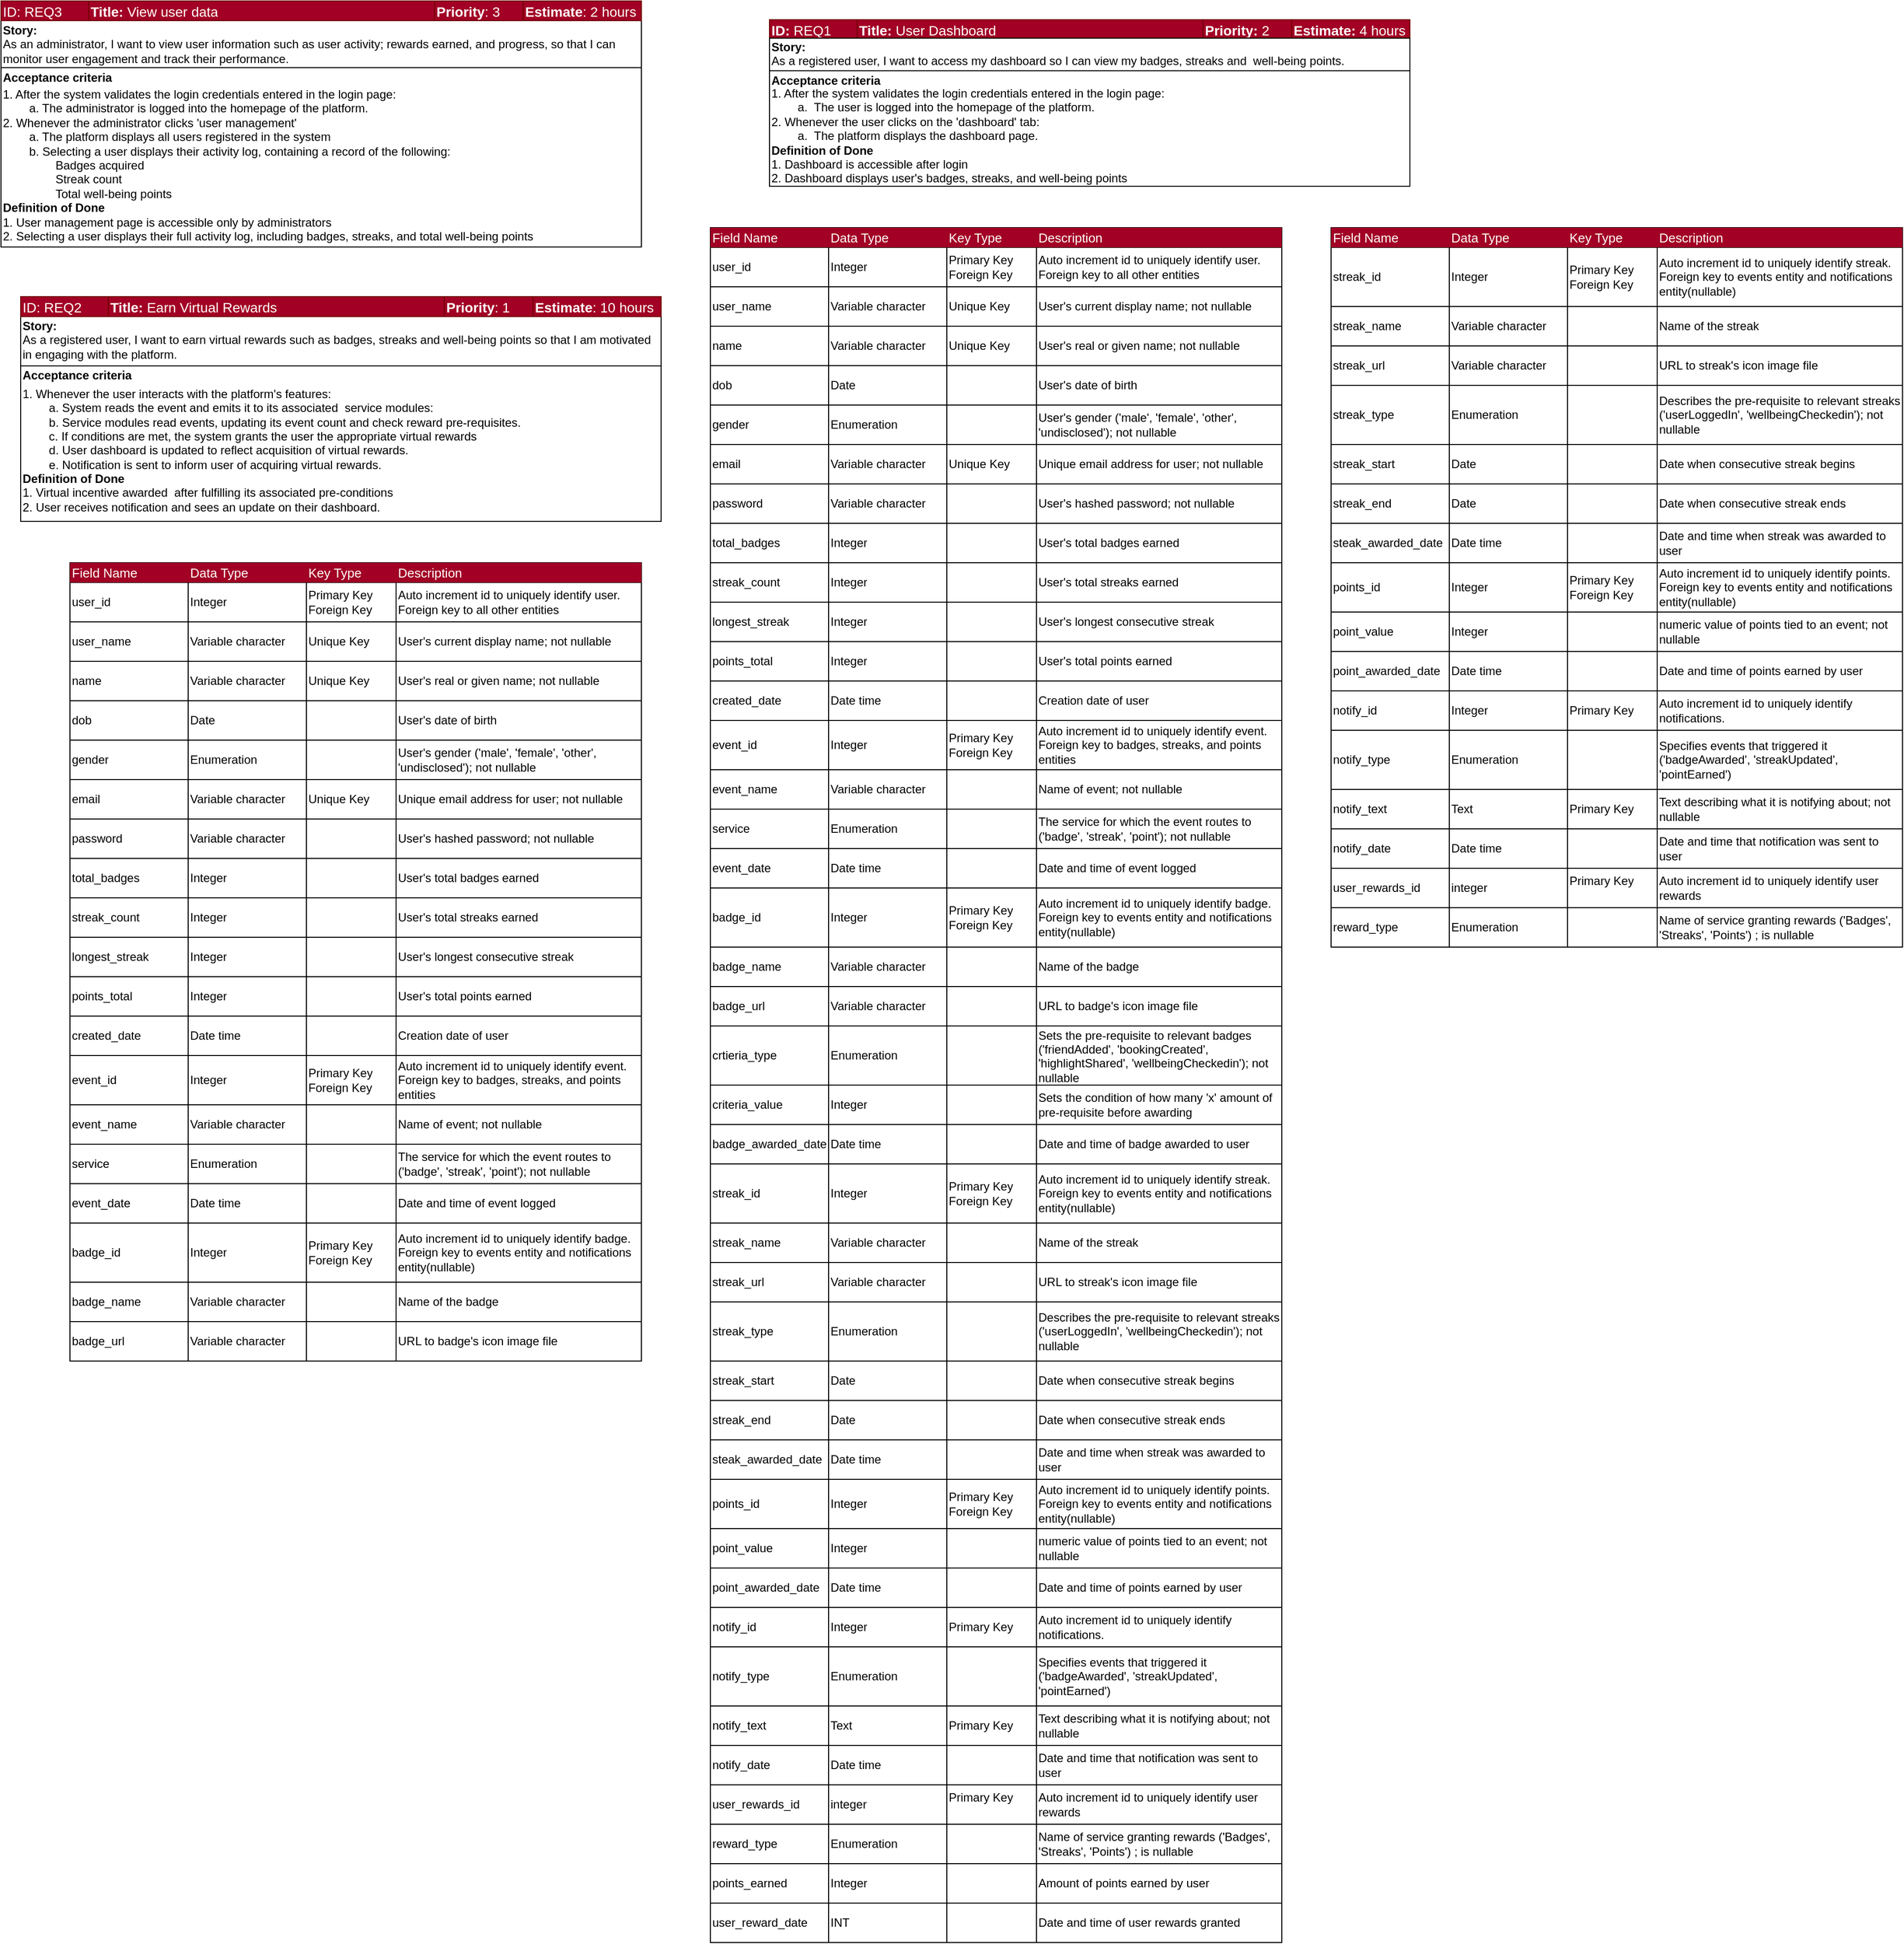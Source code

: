 <mxfile version="28.1.1">
  <diagram name="Page-1" id="SxB9uh9p98daKZW68kdo">
    <mxGraphModel dx="3186" dy="1050" grid="1" gridSize="10" guides="1" tooltips="1" connect="1" arrows="1" fold="1" page="1" pageScale="1" pageWidth="1169" pageHeight="827" math="0" shadow="0">
      <root>
        <mxCell id="0" />
        <mxCell id="1" parent="0" />
        <mxCell id="8RLAE5ycoJxHwblhMjob-40" value="" style="group" parent="1" vertex="1" connectable="0">
          <mxGeometry x="-1060" y="50" width="650" height="250" as="geometry" />
        </mxCell>
        <mxCell id="8RLAE5ycoJxHwblhMjob-41" value="" style="group;fontFamily=Arial;" parent="8RLAE5ycoJxHwblhMjob-40" vertex="1" connectable="0">
          <mxGeometry width="650" height="250" as="geometry" />
        </mxCell>
        <mxCell id="8RLAE5ycoJxHwblhMjob-42" value="" style="shape=table;startSize=0;container=1;collapsible=0;childLayout=tableLayout;fontFamily=Arial;" parent="8RLAE5ycoJxHwblhMjob-41" vertex="1">
          <mxGeometry y="19.566" width="650" height="230.118" as="geometry" />
        </mxCell>
        <mxCell id="8RLAE5ycoJxHwblhMjob-43" value="" style="shape=tableRow;horizontal=0;startSize=0;swimlaneHead=0;swimlaneBody=0;strokeColor=inherit;top=0;left=0;bottom=0;right=0;collapsible=0;dropTarget=0;fillColor=none;points=[[0,0.5],[1,0.5]];portConstraint=eastwest;fontFamily=Arial;" parent="8RLAE5ycoJxHwblhMjob-42" vertex="1">
          <mxGeometry width="650" height="48" as="geometry" />
        </mxCell>
        <mxCell id="8RLAE5ycoJxHwblhMjob-44" value="&lt;div&gt;&lt;b&gt;Story:&lt;/b&gt;&lt;br&gt;As an administrator, I want to view user information such as user activity; rewards earned, and progress, so that I can monitor user engagement and track their performance.&amp;nbsp;&amp;nbsp;&lt;/div&gt;" style="shape=partialRectangle;html=1;whiteSpace=wrap;connectable=0;strokeColor=inherit;overflow=hidden;fillColor=none;top=0;left=0;bottom=0;right=0;pointerEvents=1;align=left;fontFamily=Arial;" parent="8RLAE5ycoJxHwblhMjob-43" vertex="1">
          <mxGeometry width="650" height="48" as="geometry">
            <mxRectangle width="650" height="48" as="alternateBounds" />
          </mxGeometry>
        </mxCell>
        <mxCell id="8RLAE5ycoJxHwblhMjob-45" value="" style="shape=tableRow;horizontal=0;startSize=0;swimlaneHead=0;swimlaneBody=0;strokeColor=inherit;top=0;left=0;bottom=0;right=0;collapsible=0;dropTarget=0;fillColor=none;points=[[0,0.5],[1,0.5]];portConstraint=eastwest;fontFamily=Arial;" parent="8RLAE5ycoJxHwblhMjob-42" vertex="1">
          <mxGeometry y="48" width="650" height="182" as="geometry" />
        </mxCell>
        <mxCell id="8RLAE5ycoJxHwblhMjob-46" value="&lt;div style=&quot;&quot;&gt;&lt;br&gt;&lt;/div&gt;" style="shape=partialRectangle;html=1;whiteSpace=wrap;connectable=0;strokeColor=inherit;overflow=hidden;fillColor=none;top=0;left=0;bottom=0;right=0;pointerEvents=1;align=left;fontFamily=Arial;" parent="8RLAE5ycoJxHwblhMjob-45" vertex="1">
          <mxGeometry width="650" height="182" as="geometry">
            <mxRectangle width="650" height="182" as="alternateBounds" />
          </mxGeometry>
        </mxCell>
        <mxCell id="8RLAE5ycoJxHwblhMjob-47" value="&lt;b&gt;Acceptance criteria&lt;/b&gt;" style="text;html=1;align=left;verticalAlign=middle;whiteSpace=wrap;rounded=0;fontFamily=Arial;" parent="8RLAE5ycoJxHwblhMjob-41" vertex="1">
          <mxGeometry y="67.304" width="120" height="22.059" as="geometry" />
        </mxCell>
        <mxCell id="8RLAE5ycoJxHwblhMjob-55" value="1. After the system validates the login credentials entered in the login page:&lt;br&gt;&#x9;&lt;span style=&quot;white-space: pre;&quot;&gt;&#x9;&lt;/span&gt;a.  The administrator is logged into the homepage of the platform.&lt;div&gt;&lt;div&gt;2. Whenever the administrator clicks &#39;user management&#39;&lt;br&gt;&lt;span style=&quot;white-space: pre;&quot;&gt;&#x9;&lt;/span&gt;a.  The platform displays all users registered in the system&lt;br&gt;&lt;span style=&quot;white-space: pre;&quot;&gt;&#x9;&lt;/span&gt;b. Selecting a user displays their activity log, containing a record of the following:&lt;br&gt;&lt;span style=&quot;white-space: pre;&quot;&gt;&#x9;&lt;/span&gt;&lt;span style=&quot;white-space: pre;&quot;&gt;&#x9;&lt;/span&gt;Badges acquired&lt;br&gt;&lt;span style=&quot;white-space: pre;&quot;&gt;&#x9;&lt;/span&gt;&lt;span style=&quot;white-space: pre;&quot;&gt;&#x9;&lt;/span&gt;Streak count&lt;br&gt;&lt;span style=&quot;white-space: pre;&quot;&gt;&#x9;&lt;/span&gt;&lt;span style=&quot;white-space: pre;&quot;&gt;&#x9;&lt;/span&gt;Total well-being points&lt;br&gt;&lt;b&gt;Definition of Done&lt;/b&gt;&lt;br&gt;1. User management page  is accessible only by administrators&lt;br&gt;2. Selecting a user displays their full activity log, including badges, streaks, and total well-being points&lt;/div&gt;&lt;/div&gt;" style="text;whiteSpace=wrap;html=1;" parent="8RLAE5ycoJxHwblhMjob-41" vertex="1">
          <mxGeometry y="80.885" width="560" height="176.471" as="geometry" />
        </mxCell>
        <mxCell id="8RLAE5ycoJxHwblhMjob-49" value="" style="shape=table;startSize=0;container=1;collapsible=0;childLayout=tableLayout;fillColor=#a20025;strokeColor=#6F0000;fontColor=#ffffff;fontFamily=Arial;" parent="8RLAE5ycoJxHwblhMjob-40" vertex="1">
          <mxGeometry width="650" height="19.831" as="geometry" />
        </mxCell>
        <mxCell id="8RLAE5ycoJxHwblhMjob-50" value="" style="shape=tableRow;horizontal=0;startSize=0;swimlaneHead=0;swimlaneBody=0;strokeColor=inherit;top=0;left=0;bottom=0;right=0;collapsible=0;dropTarget=0;fillColor=none;points=[[0,0.5],[1,0.5]];portConstraint=eastwest;fontFamily=Arial;" parent="8RLAE5ycoJxHwblhMjob-49" vertex="1">
          <mxGeometry width="650" height="20" as="geometry" />
        </mxCell>
        <mxCell id="8RLAE5ycoJxHwblhMjob-51" value="ID: REQ3" style="shape=partialRectangle;html=1;whiteSpace=wrap;connectable=0;strokeColor=inherit;overflow=hidden;fillColor=none;top=0;left=0;bottom=0;right=0;pointerEvents=1;fontColor=#FFFFFF;align=left;fontSize=14;fontFamily=Arial;" parent="8RLAE5ycoJxHwblhMjob-50" vertex="1">
          <mxGeometry width="89" height="20" as="geometry">
            <mxRectangle width="89" height="20" as="alternateBounds" />
          </mxGeometry>
        </mxCell>
        <mxCell id="8RLAE5ycoJxHwblhMjob-52" value="&lt;b&gt;Title:&lt;/b&gt;&amp;nbsp;View user data" style="shape=partialRectangle;html=1;whiteSpace=wrap;connectable=0;strokeColor=inherit;overflow=hidden;fillColor=none;top=0;left=0;bottom=0;right=0;pointerEvents=1;fontColor=#FFFFFF;align=left;fontSize=14;fontFamily=Arial;" parent="8RLAE5ycoJxHwblhMjob-50" vertex="1">
          <mxGeometry x="89" width="351" height="20" as="geometry">
            <mxRectangle width="351" height="20" as="alternateBounds" />
          </mxGeometry>
        </mxCell>
        <mxCell id="8RLAE5ycoJxHwblhMjob-53" value="&lt;font&gt;&lt;b&gt;Priority&lt;/b&gt;: 3&lt;/font&gt;" style="shape=partialRectangle;html=1;whiteSpace=wrap;connectable=0;strokeColor=inherit;overflow=hidden;fillColor=none;top=0;left=0;bottom=0;right=0;pointerEvents=1;fontColor=#FFFFFF;align=left;fontSize=14;fontFamily=Arial;" parent="8RLAE5ycoJxHwblhMjob-50" vertex="1">
          <mxGeometry x="440" width="90" height="20" as="geometry">
            <mxRectangle width="90" height="20" as="alternateBounds" />
          </mxGeometry>
        </mxCell>
        <mxCell id="8RLAE5ycoJxHwblhMjob-54" value="&lt;font style=&quot;font-size: 14px;&quot;&gt;&lt;b&gt;Estimate&lt;/b&gt;: 2 hours&lt;/font&gt;" style="shape=partialRectangle;html=1;whiteSpace=wrap;connectable=0;strokeColor=inherit;overflow=hidden;fillColor=none;top=0;left=0;bottom=0;right=0;pointerEvents=1;fontColor=#FFFFFF;align=left;fontFamily=Arial;" parent="8RLAE5ycoJxHwblhMjob-50" vertex="1">
          <mxGeometry x="530" width="120" height="20" as="geometry">
            <mxRectangle width="120" height="20" as="alternateBounds" />
          </mxGeometry>
        </mxCell>
        <mxCell id="8RLAE5ycoJxHwblhMjob-87" value="" style="group" parent="1" vertex="1" connectable="0">
          <mxGeometry x="-280" y="69" width="650" height="201" as="geometry" />
        </mxCell>
        <mxCell id="2kVBc_zqeof4KfWbexQ--48" value="" style="shape=table;startSize=0;container=1;collapsible=0;childLayout=tableLayout;fillColor=#a20025;strokeColor=#6F0000;fontColor=#ffffff;fontFamily=Arial;" parent="8RLAE5ycoJxHwblhMjob-87" vertex="1">
          <mxGeometry width="650" height="18.77" as="geometry" />
        </mxCell>
        <mxCell id="2kVBc_zqeof4KfWbexQ--49" value="" style="shape=tableRow;horizontal=0;startSize=0;swimlaneHead=0;swimlaneBody=0;strokeColor=inherit;top=0;left=0;bottom=0;right=0;collapsible=0;dropTarget=0;fillColor=none;points=[[0,0.5],[1,0.5]];portConstraint=eastwest;fontFamily=Arial;" parent="2kVBc_zqeof4KfWbexQ--48" vertex="1">
          <mxGeometry width="650" height="19" as="geometry" />
        </mxCell>
        <mxCell id="2kVBc_zqeof4KfWbexQ--50" value="&lt;b&gt;ID:&lt;/b&gt; REQ1" style="shape=partialRectangle;html=1;whiteSpace=wrap;connectable=0;strokeColor=inherit;overflow=hidden;fillColor=none;top=0;left=0;bottom=0;right=0;pointerEvents=1;fontColor=#FFFFFF;align=left;fontSize=14;fontFamily=Arial;" parent="2kVBc_zqeof4KfWbexQ--49" vertex="1">
          <mxGeometry width="89" height="19" as="geometry">
            <mxRectangle width="89" height="19" as="alternateBounds" />
          </mxGeometry>
        </mxCell>
        <mxCell id="2kVBc_zqeof4KfWbexQ--51" value="&lt;b&gt;Title:&lt;/b&gt; User Dashboard" style="shape=partialRectangle;html=1;whiteSpace=wrap;connectable=0;strokeColor=inherit;overflow=hidden;fillColor=none;top=0;left=0;bottom=0;right=0;pointerEvents=1;fontColor=#FFFFFF;align=left;fontSize=14;fontFamily=Arial;" parent="2kVBc_zqeof4KfWbexQ--49" vertex="1">
          <mxGeometry x="89" width="351" height="19" as="geometry">
            <mxRectangle width="351" height="19" as="alternateBounds" />
          </mxGeometry>
        </mxCell>
        <mxCell id="2kVBc_zqeof4KfWbexQ--52" value="&lt;font&gt;&lt;b&gt;Priority:&lt;/b&gt;&amp;nbsp;2&lt;/font&gt;" style="shape=partialRectangle;html=1;whiteSpace=wrap;connectable=0;strokeColor=inherit;overflow=hidden;fillColor=none;top=0;left=0;bottom=0;right=0;pointerEvents=1;fontColor=#FFFFFF;align=left;fontSize=14;fontFamily=Arial;" parent="2kVBc_zqeof4KfWbexQ--49" vertex="1">
          <mxGeometry x="440" width="90" height="19" as="geometry">
            <mxRectangle width="90" height="19" as="alternateBounds" />
          </mxGeometry>
        </mxCell>
        <mxCell id="2kVBc_zqeof4KfWbexQ--53" value="&lt;font style=&quot;font-size: 14px;&quot;&gt;&lt;b&gt;Estimate:&lt;/b&gt; 4 hours&lt;/font&gt;" style="shape=partialRectangle;html=1;whiteSpace=wrap;connectable=0;strokeColor=inherit;overflow=hidden;fillColor=none;top=0;left=0;bottom=0;right=0;pointerEvents=1;fontColor=#FFFFFF;align=left;fontFamily=Arial;" parent="2kVBc_zqeof4KfWbexQ--49" vertex="1">
          <mxGeometry x="530" width="120" height="19" as="geometry">
            <mxRectangle width="120" height="19" as="alternateBounds" />
          </mxGeometry>
        </mxCell>
        <mxCell id="2kVBc_zqeof4KfWbexQ--59" value="" style="shape=table;startSize=0;container=1;collapsible=0;childLayout=tableLayout;fontFamily=Arial;" parent="8RLAE5ycoJxHwblhMjob-87" vertex="1">
          <mxGeometry y="18.77" width="650" height="150.224" as="geometry" />
        </mxCell>
        <mxCell id="2kVBc_zqeof4KfWbexQ--60" value="" style="shape=tableRow;horizontal=0;startSize=0;swimlaneHead=0;swimlaneBody=0;strokeColor=inherit;top=0;left=0;bottom=0;right=0;collapsible=0;dropTarget=0;fillColor=none;points=[[0,0.5],[1,0.5]];portConstraint=eastwest;fontFamily=Arial;" parent="2kVBc_zqeof4KfWbexQ--59" vertex="1">
          <mxGeometry width="650" height="33" as="geometry" />
        </mxCell>
        <mxCell id="2kVBc_zqeof4KfWbexQ--61" value="&lt;b&gt;Story:&lt;/b&gt;&lt;br&gt;As a registered user, I want to access my dashboard so I can view my badges, streaks and&amp;nbsp; well-being points.&amp;nbsp;&lt;div&gt;&lt;br&gt;&lt;/div&gt;" style="shape=partialRectangle;html=1;whiteSpace=wrap;connectable=0;strokeColor=inherit;overflow=hidden;fillColor=none;top=0;left=0;bottom=0;right=0;pointerEvents=1;align=left;fontFamily=Arial;" parent="2kVBc_zqeof4KfWbexQ--60" vertex="1">
          <mxGeometry width="650" height="33" as="geometry">
            <mxRectangle width="650" height="33" as="alternateBounds" />
          </mxGeometry>
        </mxCell>
        <mxCell id="2kVBc_zqeof4KfWbexQ--62" value="" style="shape=tableRow;horizontal=0;startSize=0;swimlaneHead=0;swimlaneBody=0;strokeColor=inherit;top=0;left=0;bottom=0;right=0;collapsible=0;dropTarget=0;fillColor=none;points=[[0,0.5],[1,0.5]];portConstraint=eastwest;fontFamily=Arial;" parent="2kVBc_zqeof4KfWbexQ--59" vertex="1">
          <mxGeometry y="33" width="650" height="117" as="geometry" />
        </mxCell>
        <mxCell id="2kVBc_zqeof4KfWbexQ--63" value="&lt;div style=&quot;&quot;&gt;&lt;br&gt;&lt;/div&gt;" style="shape=partialRectangle;html=1;whiteSpace=wrap;connectable=0;strokeColor=inherit;overflow=hidden;fillColor=none;top=0;left=0;bottom=0;right=0;pointerEvents=1;align=left;fontFamily=Arial;" parent="2kVBc_zqeof4KfWbexQ--62" vertex="1">
          <mxGeometry width="650" height="117" as="geometry">
            <mxRectangle width="650" height="117" as="alternateBounds" />
          </mxGeometry>
        </mxCell>
        <mxCell id="2kVBc_zqeof4KfWbexQ--78" value="&lt;b&gt;Acceptance criteria&lt;/b&gt;" style="text;html=1;align=left;verticalAlign=middle;whiteSpace=wrap;rounded=0;fontFamily=Arial;" parent="8RLAE5ycoJxHwblhMjob-87" vertex="1">
          <mxGeometry y="47.857" width="120" height="28.714" as="geometry" />
        </mxCell>
        <mxCell id="2kVBc_zqeof4KfWbexQ--79" value="&lt;p class=&quot;MsoListParagraph&quot;&gt;&lt;span lang=&quot;EN-US&quot;&gt;1. After the system validates the login credentials entered in the login page:&lt;br&gt;&lt;span style=&quot;white-space: pre;&quot;&gt;&#x9;&lt;/span&gt;a.&amp;nbsp; The user is logged into the homepage of the platform.&amp;nbsp;&lt;br&gt;2. Whenever the user clicks on the &#39;dashboard&#39; tab:&lt;br&gt;&lt;span style=&quot;white-space: pre;&quot;&gt;&#x9;&lt;/span&gt;a.&amp;nbsp; The platform displays the dashboard page.&amp;nbsp;&lt;br&gt;&lt;b&gt;Definition of Done&lt;/b&gt;&lt;br&gt;1. Dashboard is accessible after login&amp;nbsp;&lt;br&gt;2. Dashboard displays user&#39;s badges, streaks, and well-being points&amp;nbsp;&lt;br&gt;&lt;br&gt;&lt;/span&gt;&lt;/p&gt;&lt;p class=&quot;MsoListParagraph&quot;&gt;&lt;/p&gt;" style="text;html=1;align=left;verticalAlign=middle;whiteSpace=wrap;rounded=0;fontFamily=Arial;" parent="8RLAE5ycoJxHwblhMjob-87" vertex="1">
          <mxGeometry y="53.667" width="520" height="142.466" as="geometry" />
        </mxCell>
        <mxCell id="8RLAE5ycoJxHwblhMjob-88" value="" style="group" parent="1" vertex="1" connectable="0">
          <mxGeometry x="-1040" y="350" width="715" height="310" as="geometry" />
        </mxCell>
        <mxCell id="8RLAE5ycoJxHwblhMjob-89" value="" style="group;fontFamily=Arial;" parent="8RLAE5ycoJxHwblhMjob-88" vertex="1" connectable="0">
          <mxGeometry width="715" height="310" as="geometry" />
        </mxCell>
        <mxCell id="8RLAE5ycoJxHwblhMjob-90" value="" style="shape=table;startSize=0;container=1;collapsible=0;childLayout=tableLayout;fontFamily=Arial;" parent="8RLAE5ycoJxHwblhMjob-89" vertex="1">
          <mxGeometry y="17.226" width="650" height="210.714" as="geometry" />
        </mxCell>
        <mxCell id="8RLAE5ycoJxHwblhMjob-91" value="" style="shape=tableRow;horizontal=0;startSize=0;swimlaneHead=0;swimlaneBody=0;strokeColor=inherit;top=0;left=0;bottom=0;right=0;collapsible=0;dropTarget=0;fillColor=none;points=[[0,0.5],[1,0.5]];portConstraint=eastwest;fontFamily=Arial;" parent="8RLAE5ycoJxHwblhMjob-90" vertex="1">
          <mxGeometry width="650" height="53" as="geometry" />
        </mxCell>
        <mxCell id="8RLAE5ycoJxHwblhMjob-92" value="&lt;div&gt;&lt;font face=&quot;Arial&quot;&gt;&lt;b style=&quot;&quot;&gt;Story:&lt;/b&gt;&lt;br&gt;As a registered user, I want to earn virtual rewards such as badges, streaks and well-being points so that I am motivated in engaging with the platform.&lt;/font&gt;&lt;/div&gt;" style="shape=partialRectangle;html=1;whiteSpace=wrap;connectable=0;strokeColor=inherit;overflow=hidden;fillColor=none;top=0;left=0;bottom=0;right=0;pointerEvents=1;align=left;fontFamily=Arial;" parent="8RLAE5ycoJxHwblhMjob-91" vertex="1">
          <mxGeometry width="650" height="53" as="geometry">
            <mxRectangle width="650" height="53" as="alternateBounds" />
          </mxGeometry>
        </mxCell>
        <mxCell id="8RLAE5ycoJxHwblhMjob-93" value="" style="shape=tableRow;horizontal=0;startSize=0;swimlaneHead=0;swimlaneBody=0;strokeColor=inherit;top=0;left=0;bottom=0;right=0;collapsible=0;dropTarget=0;fillColor=none;points=[[0,0.5],[1,0.5]];portConstraint=eastwest;fontFamily=Arial;" parent="8RLAE5ycoJxHwblhMjob-90" vertex="1">
          <mxGeometry y="53" width="650" height="158" as="geometry" />
        </mxCell>
        <mxCell id="8RLAE5ycoJxHwblhMjob-94" value="" style="shape=partialRectangle;html=1;whiteSpace=wrap;connectable=0;strokeColor=inherit;overflow=hidden;fillColor=none;top=0;left=0;bottom=0;right=0;pointerEvents=1;align=left;fontFamily=Arial;" parent="8RLAE5ycoJxHwblhMjob-93" vertex="1">
          <mxGeometry width="650" height="158" as="geometry">
            <mxRectangle width="650" height="158" as="alternateBounds" />
          </mxGeometry>
        </mxCell>
        <mxCell id="8RLAE5ycoJxHwblhMjob-95" value="&lt;b&gt;Acceptance criteria&lt;/b&gt;" style="text;html=1;align=left;verticalAlign=middle;whiteSpace=wrap;rounded=0;fontFamily=Arial;" parent="8RLAE5ycoJxHwblhMjob-89" vertex="1">
          <mxGeometry y="69.995" width="120" height="19.166" as="geometry" />
        </mxCell>
        <mxCell id="2kVBc_zqeof4KfWbexQ--94" value="&lt;div&gt;1. Whenever the user interacts with the platform&#39;s features:&lt;br&gt;&lt;span style=&quot;background-color: transparent; color: light-dark(rgb(0, 0, 0), rgb(255, 255, 255));&quot;&gt;&lt;span style=&quot;white-space: pre;&quot;&gt;&#x9;&lt;/span&gt;a.&amp;nbsp;&lt;/span&gt;&lt;span style=&quot;background-color: transparent; color: light-dark(rgb(0, 0, 0), rgb(255, 255, 255));&quot;&gt;System reads the event and emits it to its associated&amp;nbsp; service modules:&amp;nbsp;&lt;br&gt;&lt;/span&gt;&lt;span style=&quot;background-color: transparent; color: light-dark(rgb(0, 0, 0), rgb(255, 255, 255));&quot;&gt;&lt;span style=&quot;white-space: pre;&quot;&gt;&#x9;&lt;/span&gt;b. Service modules read events, updating its event count and check reward pre-&lt;/span&gt;&lt;span style=&quot;background-color: transparent; color: light-dark(rgb(0, 0, 0), rgb(255, 255, 255));&quot;&gt;requisites.&amp;nbsp;&lt;br&gt;&lt;/span&gt;&lt;span style=&quot;background-color: transparent; color: light-dark(rgb(0, 0, 0), rgb(255, 255, 255));&quot;&gt;&lt;span style=&quot;white-space: pre;&quot;&gt;&#x9;&lt;/span&gt;c. If conditions are met, the system grants the user the appropriate virtual rewards&lt;br&gt;&lt;/span&gt;&lt;span style=&quot;background-color: transparent; color: light-dark(rgb(0, 0, 0), rgb(255, 255, 255));&quot;&gt;&lt;span style=&quot;white-space: pre;&quot;&gt;&#x9;&lt;/span&gt;d. User dashboard is updated to reflect acquisition of virtual rewards.&lt;/span&gt;&lt;/div&gt;&lt;div&gt;&lt;span style=&quot;background-color: transparent; color: light-dark(rgb(0, 0, 0), rgb(255, 255, 255));&quot;&gt;&lt;span style=&quot;white-space: pre;&quot;&gt;&#x9;&lt;/span&gt;e. Notification is sent to inform user of acquiring virtual rewards.&lt;/span&gt;&lt;/div&gt;&lt;div&gt;&lt;b style=&quot;background-color: transparent; color: light-dark(rgb(0, 0, 0), rgb(255, 255, 255));&quot;&gt;Definition of Done&lt;/b&gt;&lt;/div&gt;&lt;div&gt;&lt;span style=&quot;background-color: transparent; color: light-dark(rgb(0, 0, 0), rgb(255, 255, 255));&quot;&gt;1. Virtual incentive awarded&amp;nbsp; after fulfilling its associated pre-conditions&lt;/span&gt;&lt;span style=&quot;background-color: transparent; color: light-dark(rgb(0, 0, 0), rgb(255, 255, 255));&quot;&gt;&amp;nbsp;&lt;/span&gt;&lt;/div&gt;&lt;div&gt;&lt;span style=&quot;background-color: transparent; color: light-dark(rgb(0, 0, 0), rgb(255, 255, 255));&quot;&gt;2. User receives notification and sees an update on their dashboard.&lt;/span&gt;&lt;/div&gt;&lt;p class=&quot;MsoListParagraph&quot;&gt;&lt;/p&gt;" style="text;html=1;align=left;verticalAlign=middle;whiteSpace=wrap;rounded=0;" parent="8RLAE5ycoJxHwblhMjob-89" vertex="1">
          <mxGeometry y="80" width="680" height="164.1" as="geometry" />
        </mxCell>
        <mxCell id="8RLAE5ycoJxHwblhMjob-97" value="" style="shape=table;startSize=0;container=1;collapsible=0;childLayout=tableLayout;fillColor=#a20025;strokeColor=#6F0000;fontColor=#ffffff;fontFamily=Arial;" parent="8RLAE5ycoJxHwblhMjob-88" vertex="1">
          <mxGeometry width="650" height="20.23" as="geometry" />
        </mxCell>
        <mxCell id="8RLAE5ycoJxHwblhMjob-98" value="" style="shape=tableRow;horizontal=0;startSize=0;swimlaneHead=0;swimlaneBody=0;strokeColor=inherit;top=0;left=0;bottom=0;right=0;collapsible=0;dropTarget=0;fillColor=none;points=[[0,0.5],[1,0.5]];portConstraint=eastwest;fontFamily=Arial;" parent="8RLAE5ycoJxHwblhMjob-97" vertex="1">
          <mxGeometry width="650" height="20" as="geometry" />
        </mxCell>
        <mxCell id="8RLAE5ycoJxHwblhMjob-99" value="ID: REQ2" style="shape=partialRectangle;html=1;whiteSpace=wrap;connectable=0;strokeColor=inherit;overflow=hidden;fillColor=none;top=0;left=0;bottom=0;right=0;pointerEvents=1;fontColor=#FFFFFF;align=left;fontSize=14;fontFamily=Arial;" parent="8RLAE5ycoJxHwblhMjob-98" vertex="1">
          <mxGeometry width="89" height="20" as="geometry">
            <mxRectangle width="89" height="20" as="alternateBounds" />
          </mxGeometry>
        </mxCell>
        <mxCell id="8RLAE5ycoJxHwblhMjob-100" value="&lt;b&gt;Title:&lt;/b&gt;&amp;nbsp;Earn Virtual Rewards" style="shape=partialRectangle;html=1;whiteSpace=wrap;connectable=0;strokeColor=inherit;overflow=hidden;fillColor=none;top=0;left=0;bottom=0;right=0;pointerEvents=1;fontColor=#FFFFFF;align=left;fontSize=14;fontFamily=Arial;" parent="8RLAE5ycoJxHwblhMjob-98" vertex="1">
          <mxGeometry x="89" width="341" height="20" as="geometry">
            <mxRectangle width="341" height="20" as="alternateBounds" />
          </mxGeometry>
        </mxCell>
        <mxCell id="8RLAE5ycoJxHwblhMjob-101" value="&lt;font&gt;&lt;b&gt;Priority&lt;/b&gt;: 1&lt;/font&gt;" style="shape=partialRectangle;html=1;whiteSpace=wrap;connectable=0;strokeColor=inherit;overflow=hidden;fillColor=none;top=0;left=0;bottom=0;right=0;pointerEvents=1;fontColor=#FFFFFF;align=left;fontSize=14;fontFamily=Arial;" parent="8RLAE5ycoJxHwblhMjob-98" vertex="1">
          <mxGeometry x="430" width="90" height="20" as="geometry">
            <mxRectangle width="90" height="20" as="alternateBounds" />
          </mxGeometry>
        </mxCell>
        <mxCell id="8RLAE5ycoJxHwblhMjob-102" value="&lt;font style=&quot;font-size: 14px;&quot;&gt;&lt;b&gt;Estimate&lt;/b&gt;: 10 hours&lt;/font&gt;" style="shape=partialRectangle;html=1;whiteSpace=wrap;connectable=0;strokeColor=inherit;overflow=hidden;fillColor=none;top=0;left=0;bottom=0;right=0;pointerEvents=1;fontColor=#FFFFFF;align=left;fontFamily=Arial;" parent="8RLAE5ycoJxHwblhMjob-98" vertex="1">
          <mxGeometry x="520" width="130" height="20" as="geometry">
            <mxRectangle width="130" height="20" as="alternateBounds" />
          </mxGeometry>
        </mxCell>
        <mxCell id="Lww1qoeN7tbTKbRO_mA--1" value="" style="shape=table;startSize=0;container=1;collapsible=0;childLayout=tableLayout;" parent="1" vertex="1">
          <mxGeometry x="-340" y="280" width="580" height="1740" as="geometry" />
        </mxCell>
        <mxCell id="Lww1qoeN7tbTKbRO_mA--2" value="" style="shape=tableRow;horizontal=0;startSize=0;swimlaneHead=0;swimlaneBody=0;strokeColor=inherit;top=0;left=0;bottom=0;right=0;collapsible=0;dropTarget=0;fillColor=none;points=[[0,0.5],[1,0.5]];portConstraint=eastwest;" parent="Lww1qoeN7tbTKbRO_mA--1" vertex="1">
          <mxGeometry width="580" height="20" as="geometry" />
        </mxCell>
        <mxCell id="Lww1qoeN7tbTKbRO_mA--3" value="Field Name" style="shape=partialRectangle;html=1;whiteSpace=wrap;connectable=0;strokeColor=#6F0000;overflow=hidden;fillColor=#a20025;top=0;left=0;bottom=0;right=0;pointerEvents=1;fontFamily=Arial;align=left;fontColor=#ffffff;fontSize=13;" parent="Lww1qoeN7tbTKbRO_mA--2" vertex="1">
          <mxGeometry width="120" height="20" as="geometry">
            <mxRectangle width="120" height="20" as="alternateBounds" />
          </mxGeometry>
        </mxCell>
        <mxCell id="Lww1qoeN7tbTKbRO_mA--4" value="Data Type" style="shape=partialRectangle;html=1;whiteSpace=wrap;connectable=0;strokeColor=#6F0000;overflow=hidden;fillColor=#a20025;top=0;left=0;bottom=0;right=0;pointerEvents=1;fontFamily=Arial;align=left;fontColor=#ffffff;fontSize=13;" parent="Lww1qoeN7tbTKbRO_mA--2" vertex="1">
          <mxGeometry x="120" width="120" height="20" as="geometry">
            <mxRectangle width="120" height="20" as="alternateBounds" />
          </mxGeometry>
        </mxCell>
        <mxCell id="Lww1qoeN7tbTKbRO_mA--5" value="Key Type" style="shape=partialRectangle;html=1;whiteSpace=wrap;connectable=0;strokeColor=#6F0000;overflow=hidden;fillColor=#a20025;top=0;left=0;bottom=0;right=0;pointerEvents=1;align=left;fontFamily=Arial;fontColor=#ffffff;fontSize=13;" parent="Lww1qoeN7tbTKbRO_mA--2" vertex="1">
          <mxGeometry x="240" width="91" height="20" as="geometry">
            <mxRectangle width="91" height="20" as="alternateBounds" />
          </mxGeometry>
        </mxCell>
        <mxCell id="Lww1qoeN7tbTKbRO_mA--6" value="Description" style="shape=partialRectangle;html=1;whiteSpace=wrap;connectable=0;strokeColor=#6F0000;overflow=hidden;fillColor=#a20025;top=0;left=0;bottom=0;right=0;pointerEvents=1;align=left;fontFamily=Arial;fontColor=#ffffff;fontSize=13;" parent="Lww1qoeN7tbTKbRO_mA--2" vertex="1">
          <mxGeometry x="331" width="249" height="20" as="geometry">
            <mxRectangle width="249" height="20" as="alternateBounds" />
          </mxGeometry>
        </mxCell>
        <mxCell id="Lww1qoeN7tbTKbRO_mA--7" value="" style="shape=tableRow;horizontal=0;startSize=0;swimlaneHead=0;swimlaneBody=0;strokeColor=inherit;top=0;left=0;bottom=0;right=0;collapsible=0;dropTarget=0;fillColor=none;points=[[0,0.5],[1,0.5]];portConstraint=eastwest;align=left;" parent="Lww1qoeN7tbTKbRO_mA--1" vertex="1">
          <mxGeometry y="20" width="580" height="40" as="geometry" />
        </mxCell>
        <mxCell id="Lww1qoeN7tbTKbRO_mA--8" value="user_id" style="shape=partialRectangle;html=1;whiteSpace=wrap;connectable=0;strokeColor=inherit;overflow=hidden;fillColor=none;top=0;left=0;bottom=0;right=0;pointerEvents=1;fontFamily=Arial;align=left;" parent="Lww1qoeN7tbTKbRO_mA--7" vertex="1">
          <mxGeometry width="120" height="40" as="geometry">
            <mxRectangle width="120" height="40" as="alternateBounds" />
          </mxGeometry>
        </mxCell>
        <mxCell id="Lww1qoeN7tbTKbRO_mA--9" value="Integer" style="shape=partialRectangle;html=1;whiteSpace=wrap;connectable=0;strokeColor=inherit;overflow=hidden;fillColor=none;top=0;left=0;bottom=0;right=0;pointerEvents=1;fontFamily=Arial;align=left;" parent="Lww1qoeN7tbTKbRO_mA--7" vertex="1">
          <mxGeometry x="120" width="120" height="40" as="geometry">
            <mxRectangle width="120" height="40" as="alternateBounds" />
          </mxGeometry>
        </mxCell>
        <mxCell id="Lww1qoeN7tbTKbRO_mA--10" value="Primary Key&lt;br&gt;Foreign Key" style="shape=partialRectangle;html=1;whiteSpace=wrap;connectable=0;strokeColor=inherit;overflow=hidden;fillColor=none;top=0;left=0;bottom=0;right=0;pointerEvents=1;align=left;fontFamily=Arial;" parent="Lww1qoeN7tbTKbRO_mA--7" vertex="1">
          <mxGeometry x="240" width="91" height="40" as="geometry">
            <mxRectangle width="91" height="40" as="alternateBounds" />
          </mxGeometry>
        </mxCell>
        <mxCell id="Lww1qoeN7tbTKbRO_mA--11" value="Auto increment id to uniquely identify user.&lt;br&gt;Foreign key to all other entities" style="shape=partialRectangle;html=1;whiteSpace=wrap;connectable=0;strokeColor=inherit;overflow=hidden;fillColor=none;top=0;left=0;bottom=0;right=0;pointerEvents=1;align=left;fontFamily=Arial;" parent="Lww1qoeN7tbTKbRO_mA--7" vertex="1">
          <mxGeometry x="331" width="249" height="40" as="geometry">
            <mxRectangle width="249" height="40" as="alternateBounds" />
          </mxGeometry>
        </mxCell>
        <mxCell id="Lww1qoeN7tbTKbRO_mA--12" value="" style="shape=tableRow;horizontal=0;startSize=0;swimlaneHead=0;swimlaneBody=0;strokeColor=inherit;top=0;left=0;bottom=0;right=0;collapsible=0;dropTarget=0;fillColor=none;points=[[0,0.5],[1,0.5]];portConstraint=eastwest;" parent="Lww1qoeN7tbTKbRO_mA--1" vertex="1">
          <mxGeometry y="60" width="580" height="40" as="geometry" />
        </mxCell>
        <mxCell id="Lww1qoeN7tbTKbRO_mA--13" value="user_name" style="shape=partialRectangle;html=1;whiteSpace=wrap;connectable=0;strokeColor=inherit;overflow=hidden;fillColor=none;top=0;left=0;bottom=0;right=0;pointerEvents=1;fontFamily=Arial;align=left;" parent="Lww1qoeN7tbTKbRO_mA--12" vertex="1">
          <mxGeometry width="120" height="40" as="geometry">
            <mxRectangle width="120" height="40" as="alternateBounds" />
          </mxGeometry>
        </mxCell>
        <mxCell id="Lww1qoeN7tbTKbRO_mA--14" value="Variable character" style="shape=partialRectangle;html=1;whiteSpace=wrap;connectable=0;strokeColor=inherit;overflow=hidden;fillColor=none;top=0;left=0;bottom=0;right=0;pointerEvents=1;fontFamily=Arial;align=left;" parent="Lww1qoeN7tbTKbRO_mA--12" vertex="1">
          <mxGeometry x="120" width="120" height="40" as="geometry">
            <mxRectangle width="120" height="40" as="alternateBounds" />
          </mxGeometry>
        </mxCell>
        <mxCell id="Lww1qoeN7tbTKbRO_mA--15" value="Unique Key" style="shape=partialRectangle;html=1;whiteSpace=wrap;connectable=0;strokeColor=inherit;overflow=hidden;fillColor=none;top=0;left=0;bottom=0;right=0;pointerEvents=1;align=left;fontFamily=Arial;" parent="Lww1qoeN7tbTKbRO_mA--12" vertex="1">
          <mxGeometry x="240" width="91" height="40" as="geometry">
            <mxRectangle width="91" height="40" as="alternateBounds" />
          </mxGeometry>
        </mxCell>
        <mxCell id="Lww1qoeN7tbTKbRO_mA--16" value="User&#39;s current display name; not nullable" style="shape=partialRectangle;html=1;whiteSpace=wrap;connectable=0;strokeColor=inherit;overflow=hidden;fillColor=none;top=0;left=0;bottom=0;right=0;pointerEvents=1;align=left;fontFamily=Arial;" parent="Lww1qoeN7tbTKbRO_mA--12" vertex="1">
          <mxGeometry x="331" width="249" height="40" as="geometry">
            <mxRectangle width="249" height="40" as="alternateBounds" />
          </mxGeometry>
        </mxCell>
        <mxCell id="Lww1qoeN7tbTKbRO_mA--17" value="" style="shape=tableRow;horizontal=0;startSize=0;swimlaneHead=0;swimlaneBody=0;strokeColor=inherit;top=0;left=0;bottom=0;right=0;collapsible=0;dropTarget=0;fillColor=none;points=[[0,0.5],[1,0.5]];portConstraint=eastwest;" parent="Lww1qoeN7tbTKbRO_mA--1" vertex="1">
          <mxGeometry y="100" width="580" height="40" as="geometry" />
        </mxCell>
        <mxCell id="Lww1qoeN7tbTKbRO_mA--18" value="name" style="shape=partialRectangle;html=1;whiteSpace=wrap;connectable=0;strokeColor=inherit;overflow=hidden;fillColor=none;top=0;left=0;bottom=0;right=0;pointerEvents=1;fontFamily=Arial;align=left;" parent="Lww1qoeN7tbTKbRO_mA--17" vertex="1">
          <mxGeometry width="120" height="40" as="geometry">
            <mxRectangle width="120" height="40" as="alternateBounds" />
          </mxGeometry>
        </mxCell>
        <mxCell id="Lww1qoeN7tbTKbRO_mA--19" value="Variable character" style="shape=partialRectangle;html=1;whiteSpace=wrap;connectable=0;strokeColor=inherit;overflow=hidden;fillColor=none;top=0;left=0;bottom=0;right=0;pointerEvents=1;fontFamily=Arial;align=left;" parent="Lww1qoeN7tbTKbRO_mA--17" vertex="1">
          <mxGeometry x="120" width="120" height="40" as="geometry">
            <mxRectangle width="120" height="40" as="alternateBounds" />
          </mxGeometry>
        </mxCell>
        <mxCell id="Lww1qoeN7tbTKbRO_mA--20" value="Unique Key" style="shape=partialRectangle;html=1;whiteSpace=wrap;connectable=0;strokeColor=inherit;overflow=hidden;fillColor=none;top=0;left=0;bottom=0;right=0;pointerEvents=1;align=left;fontFamily=Arial;" parent="Lww1qoeN7tbTKbRO_mA--17" vertex="1">
          <mxGeometry x="240" width="91" height="40" as="geometry">
            <mxRectangle width="91" height="40" as="alternateBounds" />
          </mxGeometry>
        </mxCell>
        <mxCell id="Lww1qoeN7tbTKbRO_mA--21" value="User&#39;s real or given name; not nullable" style="shape=partialRectangle;html=1;whiteSpace=wrap;connectable=0;strokeColor=inherit;overflow=hidden;fillColor=none;top=0;left=0;bottom=0;right=0;pointerEvents=1;align=left;fontFamily=Arial;" parent="Lww1qoeN7tbTKbRO_mA--17" vertex="1">
          <mxGeometry x="331" width="249" height="40" as="geometry">
            <mxRectangle width="249" height="40" as="alternateBounds" />
          </mxGeometry>
        </mxCell>
        <mxCell id="MIaeJH3STckJIEW6RcEC-1" style="shape=tableRow;horizontal=0;startSize=0;swimlaneHead=0;swimlaneBody=0;strokeColor=inherit;top=0;left=0;bottom=0;right=0;collapsible=0;dropTarget=0;fillColor=none;points=[[0,0.5],[1,0.5]];portConstraint=eastwest;" parent="Lww1qoeN7tbTKbRO_mA--1" vertex="1">
          <mxGeometry y="140" width="580" height="40" as="geometry" />
        </mxCell>
        <mxCell id="MIaeJH3STckJIEW6RcEC-2" value="dob" style="shape=partialRectangle;html=1;whiteSpace=wrap;connectable=0;strokeColor=inherit;overflow=hidden;fillColor=none;top=0;left=0;bottom=0;right=0;pointerEvents=1;fontFamily=Arial;align=left;" parent="MIaeJH3STckJIEW6RcEC-1" vertex="1">
          <mxGeometry width="120" height="40" as="geometry">
            <mxRectangle width="120" height="40" as="alternateBounds" />
          </mxGeometry>
        </mxCell>
        <mxCell id="MIaeJH3STckJIEW6RcEC-3" value="Date" style="shape=partialRectangle;html=1;whiteSpace=wrap;connectable=0;strokeColor=inherit;overflow=hidden;fillColor=none;top=0;left=0;bottom=0;right=0;pointerEvents=1;fontFamily=Arial;align=left;" parent="MIaeJH3STckJIEW6RcEC-1" vertex="1">
          <mxGeometry x="120" width="120" height="40" as="geometry">
            <mxRectangle width="120" height="40" as="alternateBounds" />
          </mxGeometry>
        </mxCell>
        <mxCell id="MIaeJH3STckJIEW6RcEC-4" style="shape=partialRectangle;html=1;whiteSpace=wrap;connectable=0;strokeColor=inherit;overflow=hidden;fillColor=none;top=0;left=0;bottom=0;right=0;pointerEvents=1;align=left;fontFamily=Arial;" parent="MIaeJH3STckJIEW6RcEC-1" vertex="1">
          <mxGeometry x="240" width="91" height="40" as="geometry">
            <mxRectangle width="91" height="40" as="alternateBounds" />
          </mxGeometry>
        </mxCell>
        <mxCell id="MIaeJH3STckJIEW6RcEC-5" value="User&#39;s date of birth" style="shape=partialRectangle;html=1;whiteSpace=wrap;connectable=0;strokeColor=inherit;overflow=hidden;fillColor=none;top=0;left=0;bottom=0;right=0;pointerEvents=1;align=left;fontFamily=Arial;" parent="MIaeJH3STckJIEW6RcEC-1" vertex="1">
          <mxGeometry x="331" width="249" height="40" as="geometry">
            <mxRectangle width="249" height="40" as="alternateBounds" />
          </mxGeometry>
        </mxCell>
        <mxCell id="Mff7F9qPHMndqHjW1vEV-6" style="shape=tableRow;horizontal=0;startSize=0;swimlaneHead=0;swimlaneBody=0;strokeColor=inherit;top=0;left=0;bottom=0;right=0;collapsible=0;dropTarget=0;fillColor=none;points=[[0,0.5],[1,0.5]];portConstraint=eastwest;" vertex="1" parent="Lww1qoeN7tbTKbRO_mA--1">
          <mxGeometry y="180" width="580" height="40" as="geometry" />
        </mxCell>
        <mxCell id="Mff7F9qPHMndqHjW1vEV-7" value="gender" style="shape=partialRectangle;html=1;whiteSpace=wrap;connectable=0;strokeColor=inherit;overflow=hidden;fillColor=none;top=0;left=0;bottom=0;right=0;pointerEvents=1;fontFamily=Arial;align=left;" vertex="1" parent="Mff7F9qPHMndqHjW1vEV-6">
          <mxGeometry width="120" height="40" as="geometry">
            <mxRectangle width="120" height="40" as="alternateBounds" />
          </mxGeometry>
        </mxCell>
        <mxCell id="Mff7F9qPHMndqHjW1vEV-8" value="Enumeration" style="shape=partialRectangle;html=1;whiteSpace=wrap;connectable=0;strokeColor=inherit;overflow=hidden;fillColor=none;top=0;left=0;bottom=0;right=0;pointerEvents=1;fontFamily=Arial;align=left;" vertex="1" parent="Mff7F9qPHMndqHjW1vEV-6">
          <mxGeometry x="120" width="120" height="40" as="geometry">
            <mxRectangle width="120" height="40" as="alternateBounds" />
          </mxGeometry>
        </mxCell>
        <mxCell id="Mff7F9qPHMndqHjW1vEV-9" style="shape=partialRectangle;html=1;whiteSpace=wrap;connectable=0;strokeColor=inherit;overflow=hidden;fillColor=none;top=0;left=0;bottom=0;right=0;pointerEvents=1;align=left;fontFamily=Arial;" vertex="1" parent="Mff7F9qPHMndqHjW1vEV-6">
          <mxGeometry x="240" width="91" height="40" as="geometry">
            <mxRectangle width="91" height="40" as="alternateBounds" />
          </mxGeometry>
        </mxCell>
        <mxCell id="Mff7F9qPHMndqHjW1vEV-10" value="User&#39;s gender (&#39;male&#39;, &#39;female&#39;, &#39;other&#39;, &#39;undisclosed&#39;); not nullable" style="shape=partialRectangle;html=1;whiteSpace=wrap;connectable=0;strokeColor=inherit;overflow=hidden;fillColor=none;top=0;left=0;bottom=0;right=0;pointerEvents=1;align=left;fontFamily=Arial;" vertex="1" parent="Mff7F9qPHMndqHjW1vEV-6">
          <mxGeometry x="331" width="249" height="40" as="geometry">
            <mxRectangle width="249" height="40" as="alternateBounds" />
          </mxGeometry>
        </mxCell>
        <mxCell id="Lww1qoeN7tbTKbRO_mA--192" style="shape=tableRow;horizontal=0;startSize=0;swimlaneHead=0;swimlaneBody=0;strokeColor=inherit;top=0;left=0;bottom=0;right=0;collapsible=0;dropTarget=0;fillColor=none;points=[[0,0.5],[1,0.5]];portConstraint=eastwest;" parent="Lww1qoeN7tbTKbRO_mA--1" vertex="1">
          <mxGeometry y="220" width="580" height="40" as="geometry" />
        </mxCell>
        <mxCell id="Lww1qoeN7tbTKbRO_mA--193" value="email" style="shape=partialRectangle;html=1;whiteSpace=wrap;connectable=0;strokeColor=inherit;overflow=hidden;fillColor=none;top=0;left=0;bottom=0;right=0;pointerEvents=1;fontFamily=Arial;align=left;" parent="Lww1qoeN7tbTKbRO_mA--192" vertex="1">
          <mxGeometry width="120" height="40" as="geometry">
            <mxRectangle width="120" height="40" as="alternateBounds" />
          </mxGeometry>
        </mxCell>
        <mxCell id="Lww1qoeN7tbTKbRO_mA--194" value="Variable character" style="shape=partialRectangle;html=1;whiteSpace=wrap;connectable=0;strokeColor=inherit;overflow=hidden;fillColor=none;top=0;left=0;bottom=0;right=0;pointerEvents=1;fontFamily=Arial;align=left;" parent="Lww1qoeN7tbTKbRO_mA--192" vertex="1">
          <mxGeometry x="120" width="120" height="40" as="geometry">
            <mxRectangle width="120" height="40" as="alternateBounds" />
          </mxGeometry>
        </mxCell>
        <mxCell id="Lww1qoeN7tbTKbRO_mA--195" value="Unique Key" style="shape=partialRectangle;html=1;whiteSpace=wrap;connectable=0;strokeColor=inherit;overflow=hidden;fillColor=none;top=0;left=0;bottom=0;right=0;pointerEvents=1;align=left;fontFamily=Arial;" parent="Lww1qoeN7tbTKbRO_mA--192" vertex="1">
          <mxGeometry x="240" width="91" height="40" as="geometry">
            <mxRectangle width="91" height="40" as="alternateBounds" />
          </mxGeometry>
        </mxCell>
        <mxCell id="Lww1qoeN7tbTKbRO_mA--196" value="Unique email address for user; not nullable" style="shape=partialRectangle;html=1;whiteSpace=wrap;connectable=0;strokeColor=inherit;overflow=hidden;fillColor=none;top=0;left=0;bottom=0;right=0;pointerEvents=1;align=left;fontFamily=Arial;" parent="Lww1qoeN7tbTKbRO_mA--192" vertex="1">
          <mxGeometry x="331" width="249" height="40" as="geometry">
            <mxRectangle width="249" height="40" as="alternateBounds" />
          </mxGeometry>
        </mxCell>
        <mxCell id="Lww1qoeN7tbTKbRO_mA--22" value="" style="shape=tableRow;horizontal=0;startSize=0;swimlaneHead=0;swimlaneBody=0;strokeColor=inherit;top=0;left=0;bottom=0;right=0;collapsible=0;dropTarget=0;fillColor=none;points=[[0,0.5],[1,0.5]];portConstraint=eastwest;" parent="Lww1qoeN7tbTKbRO_mA--1" vertex="1">
          <mxGeometry y="260" width="580" height="40" as="geometry" />
        </mxCell>
        <mxCell id="Lww1qoeN7tbTKbRO_mA--23" value="password" style="shape=partialRectangle;html=1;whiteSpace=wrap;connectable=0;strokeColor=inherit;overflow=hidden;fillColor=none;top=0;left=0;bottom=0;right=0;pointerEvents=1;fontFamily=Arial;align=left;" parent="Lww1qoeN7tbTKbRO_mA--22" vertex="1">
          <mxGeometry width="120" height="40" as="geometry">
            <mxRectangle width="120" height="40" as="alternateBounds" />
          </mxGeometry>
        </mxCell>
        <mxCell id="Lww1qoeN7tbTKbRO_mA--24" value="Variable character" style="shape=partialRectangle;html=1;whiteSpace=wrap;connectable=0;strokeColor=inherit;overflow=hidden;fillColor=none;top=0;left=0;bottom=0;right=0;pointerEvents=1;fontFamily=Arial;align=left;" parent="Lww1qoeN7tbTKbRO_mA--22" vertex="1">
          <mxGeometry x="120" width="120" height="40" as="geometry">
            <mxRectangle width="120" height="40" as="alternateBounds" />
          </mxGeometry>
        </mxCell>
        <mxCell id="Lww1qoeN7tbTKbRO_mA--25" value="" style="shape=partialRectangle;html=1;whiteSpace=wrap;connectable=0;strokeColor=inherit;overflow=hidden;fillColor=none;top=0;left=0;bottom=0;right=0;pointerEvents=1;align=left;fontFamily=Arial;" parent="Lww1qoeN7tbTKbRO_mA--22" vertex="1">
          <mxGeometry x="240" width="91" height="40" as="geometry">
            <mxRectangle width="91" height="40" as="alternateBounds" />
          </mxGeometry>
        </mxCell>
        <mxCell id="Lww1qoeN7tbTKbRO_mA--26" value="User&#39;s hashed password; not nullable" style="shape=partialRectangle;html=1;whiteSpace=wrap;connectable=0;strokeColor=inherit;overflow=hidden;fillColor=none;top=0;left=0;bottom=0;right=0;pointerEvents=1;align=left;fontFamily=Arial;" parent="Lww1qoeN7tbTKbRO_mA--22" vertex="1">
          <mxGeometry x="331" width="249" height="40" as="geometry">
            <mxRectangle width="249" height="40" as="alternateBounds" />
          </mxGeometry>
        </mxCell>
        <mxCell id="Mff7F9qPHMndqHjW1vEV-11" style="shape=tableRow;horizontal=0;startSize=0;swimlaneHead=0;swimlaneBody=0;strokeColor=inherit;top=0;left=0;bottom=0;right=0;collapsible=0;dropTarget=0;fillColor=none;points=[[0,0.5],[1,0.5]];portConstraint=eastwest;" vertex="1" parent="Lww1qoeN7tbTKbRO_mA--1">
          <mxGeometry y="300" width="580" height="40" as="geometry" />
        </mxCell>
        <mxCell id="Mff7F9qPHMndqHjW1vEV-12" value="total_badges" style="shape=partialRectangle;html=1;whiteSpace=wrap;connectable=0;strokeColor=inherit;overflow=hidden;fillColor=none;top=0;left=0;bottom=0;right=0;pointerEvents=1;fontFamily=Arial;align=left;" vertex="1" parent="Mff7F9qPHMndqHjW1vEV-11">
          <mxGeometry width="120" height="40" as="geometry">
            <mxRectangle width="120" height="40" as="alternateBounds" />
          </mxGeometry>
        </mxCell>
        <mxCell id="Mff7F9qPHMndqHjW1vEV-13" value="Integer" style="shape=partialRectangle;html=1;whiteSpace=wrap;connectable=0;strokeColor=inherit;overflow=hidden;fillColor=none;top=0;left=0;bottom=0;right=0;pointerEvents=1;fontFamily=Arial;align=left;" vertex="1" parent="Mff7F9qPHMndqHjW1vEV-11">
          <mxGeometry x="120" width="120" height="40" as="geometry">
            <mxRectangle width="120" height="40" as="alternateBounds" />
          </mxGeometry>
        </mxCell>
        <mxCell id="Mff7F9qPHMndqHjW1vEV-14" style="shape=partialRectangle;html=1;whiteSpace=wrap;connectable=0;strokeColor=inherit;overflow=hidden;fillColor=none;top=0;left=0;bottom=0;right=0;pointerEvents=1;align=left;fontFamily=Arial;" vertex="1" parent="Mff7F9qPHMndqHjW1vEV-11">
          <mxGeometry x="240" width="91" height="40" as="geometry">
            <mxRectangle width="91" height="40" as="alternateBounds" />
          </mxGeometry>
        </mxCell>
        <mxCell id="Mff7F9qPHMndqHjW1vEV-15" value="User&#39;s total badges earned" style="shape=partialRectangle;html=1;whiteSpace=wrap;connectable=0;strokeColor=inherit;overflow=hidden;fillColor=none;top=0;left=0;bottom=0;right=0;pointerEvents=1;align=left;fontFamily=Arial;" vertex="1" parent="Mff7F9qPHMndqHjW1vEV-11">
          <mxGeometry x="331" width="249" height="40" as="geometry">
            <mxRectangle width="249" height="40" as="alternateBounds" />
          </mxGeometry>
        </mxCell>
        <mxCell id="Mff7F9qPHMndqHjW1vEV-16" style="shape=tableRow;horizontal=0;startSize=0;swimlaneHead=0;swimlaneBody=0;strokeColor=inherit;top=0;left=0;bottom=0;right=0;collapsible=0;dropTarget=0;fillColor=none;points=[[0,0.5],[1,0.5]];portConstraint=eastwest;" vertex="1" parent="Lww1qoeN7tbTKbRO_mA--1">
          <mxGeometry y="340" width="580" height="40" as="geometry" />
        </mxCell>
        <mxCell id="Mff7F9qPHMndqHjW1vEV-17" value="streak_count" style="shape=partialRectangle;html=1;whiteSpace=wrap;connectable=0;strokeColor=inherit;overflow=hidden;fillColor=none;top=0;left=0;bottom=0;right=0;pointerEvents=1;fontFamily=Arial;align=left;" vertex="1" parent="Mff7F9qPHMndqHjW1vEV-16">
          <mxGeometry width="120" height="40" as="geometry">
            <mxRectangle width="120" height="40" as="alternateBounds" />
          </mxGeometry>
        </mxCell>
        <mxCell id="Mff7F9qPHMndqHjW1vEV-18" value="Integer" style="shape=partialRectangle;html=1;whiteSpace=wrap;connectable=0;strokeColor=inherit;overflow=hidden;fillColor=none;top=0;left=0;bottom=0;right=0;pointerEvents=1;fontFamily=Arial;align=left;" vertex="1" parent="Mff7F9qPHMndqHjW1vEV-16">
          <mxGeometry x="120" width="120" height="40" as="geometry">
            <mxRectangle width="120" height="40" as="alternateBounds" />
          </mxGeometry>
        </mxCell>
        <mxCell id="Mff7F9qPHMndqHjW1vEV-19" style="shape=partialRectangle;html=1;whiteSpace=wrap;connectable=0;strokeColor=inherit;overflow=hidden;fillColor=none;top=0;left=0;bottom=0;right=0;pointerEvents=1;align=left;fontFamily=Arial;" vertex="1" parent="Mff7F9qPHMndqHjW1vEV-16">
          <mxGeometry x="240" width="91" height="40" as="geometry">
            <mxRectangle width="91" height="40" as="alternateBounds" />
          </mxGeometry>
        </mxCell>
        <mxCell id="Mff7F9qPHMndqHjW1vEV-20" value="User&#39;s total streaks earned" style="shape=partialRectangle;html=1;whiteSpace=wrap;connectable=0;strokeColor=inherit;overflow=hidden;fillColor=none;top=0;left=0;bottom=0;right=0;pointerEvents=1;align=left;fontFamily=Arial;" vertex="1" parent="Mff7F9qPHMndqHjW1vEV-16">
          <mxGeometry x="331" width="249" height="40" as="geometry">
            <mxRectangle width="249" height="40" as="alternateBounds" />
          </mxGeometry>
        </mxCell>
        <mxCell id="Mff7F9qPHMndqHjW1vEV-21" style="shape=tableRow;horizontal=0;startSize=0;swimlaneHead=0;swimlaneBody=0;strokeColor=inherit;top=0;left=0;bottom=0;right=0;collapsible=0;dropTarget=0;fillColor=none;points=[[0,0.5],[1,0.5]];portConstraint=eastwest;" vertex="1" parent="Lww1qoeN7tbTKbRO_mA--1">
          <mxGeometry y="380" width="580" height="40" as="geometry" />
        </mxCell>
        <mxCell id="Mff7F9qPHMndqHjW1vEV-22" value="longest_streak" style="shape=partialRectangle;html=1;whiteSpace=wrap;connectable=0;strokeColor=inherit;overflow=hidden;fillColor=none;top=0;left=0;bottom=0;right=0;pointerEvents=1;fontFamily=Arial;align=left;" vertex="1" parent="Mff7F9qPHMndqHjW1vEV-21">
          <mxGeometry width="120" height="40" as="geometry">
            <mxRectangle width="120" height="40" as="alternateBounds" />
          </mxGeometry>
        </mxCell>
        <mxCell id="Mff7F9qPHMndqHjW1vEV-23" value="Integer" style="shape=partialRectangle;html=1;whiteSpace=wrap;connectable=0;strokeColor=inherit;overflow=hidden;fillColor=none;top=0;left=0;bottom=0;right=0;pointerEvents=1;fontFamily=Arial;align=left;" vertex="1" parent="Mff7F9qPHMndqHjW1vEV-21">
          <mxGeometry x="120" width="120" height="40" as="geometry">
            <mxRectangle width="120" height="40" as="alternateBounds" />
          </mxGeometry>
        </mxCell>
        <mxCell id="Mff7F9qPHMndqHjW1vEV-24" style="shape=partialRectangle;html=1;whiteSpace=wrap;connectable=0;strokeColor=inherit;overflow=hidden;fillColor=none;top=0;left=0;bottom=0;right=0;pointerEvents=1;align=left;fontFamily=Arial;" vertex="1" parent="Mff7F9qPHMndqHjW1vEV-21">
          <mxGeometry x="240" width="91" height="40" as="geometry">
            <mxRectangle width="91" height="40" as="alternateBounds" />
          </mxGeometry>
        </mxCell>
        <mxCell id="Mff7F9qPHMndqHjW1vEV-25" value="User&#39;s longest consecutive streak" style="shape=partialRectangle;html=1;whiteSpace=wrap;connectable=0;strokeColor=inherit;overflow=hidden;fillColor=none;top=0;left=0;bottom=0;right=0;pointerEvents=1;align=left;fontFamily=Arial;" vertex="1" parent="Mff7F9qPHMndqHjW1vEV-21">
          <mxGeometry x="331" width="249" height="40" as="geometry">
            <mxRectangle width="249" height="40" as="alternateBounds" />
          </mxGeometry>
        </mxCell>
        <mxCell id="Mff7F9qPHMndqHjW1vEV-26" style="shape=tableRow;horizontal=0;startSize=0;swimlaneHead=0;swimlaneBody=0;strokeColor=inherit;top=0;left=0;bottom=0;right=0;collapsible=0;dropTarget=0;fillColor=none;points=[[0,0.5],[1,0.5]];portConstraint=eastwest;" vertex="1" parent="Lww1qoeN7tbTKbRO_mA--1">
          <mxGeometry y="420" width="580" height="40" as="geometry" />
        </mxCell>
        <mxCell id="Mff7F9qPHMndqHjW1vEV-27" value="points_total" style="shape=partialRectangle;html=1;whiteSpace=wrap;connectable=0;strokeColor=inherit;overflow=hidden;fillColor=none;top=0;left=0;bottom=0;right=0;pointerEvents=1;fontFamily=Arial;align=left;" vertex="1" parent="Mff7F9qPHMndqHjW1vEV-26">
          <mxGeometry width="120" height="40" as="geometry">
            <mxRectangle width="120" height="40" as="alternateBounds" />
          </mxGeometry>
        </mxCell>
        <mxCell id="Mff7F9qPHMndqHjW1vEV-28" value="Integer" style="shape=partialRectangle;html=1;whiteSpace=wrap;connectable=0;strokeColor=inherit;overflow=hidden;fillColor=none;top=0;left=0;bottom=0;right=0;pointerEvents=1;fontFamily=Arial;align=left;" vertex="1" parent="Mff7F9qPHMndqHjW1vEV-26">
          <mxGeometry x="120" width="120" height="40" as="geometry">
            <mxRectangle width="120" height="40" as="alternateBounds" />
          </mxGeometry>
        </mxCell>
        <mxCell id="Mff7F9qPHMndqHjW1vEV-29" style="shape=partialRectangle;html=1;whiteSpace=wrap;connectable=0;strokeColor=inherit;overflow=hidden;fillColor=none;top=0;left=0;bottom=0;right=0;pointerEvents=1;align=left;fontFamily=Arial;" vertex="1" parent="Mff7F9qPHMndqHjW1vEV-26">
          <mxGeometry x="240" width="91" height="40" as="geometry">
            <mxRectangle width="91" height="40" as="alternateBounds" />
          </mxGeometry>
        </mxCell>
        <mxCell id="Mff7F9qPHMndqHjW1vEV-30" value="User&#39;s total points earned" style="shape=partialRectangle;html=1;whiteSpace=wrap;connectable=0;strokeColor=inherit;overflow=hidden;fillColor=none;top=0;left=0;bottom=0;right=0;pointerEvents=1;align=left;fontFamily=Arial;" vertex="1" parent="Mff7F9qPHMndqHjW1vEV-26">
          <mxGeometry x="331" width="249" height="40" as="geometry">
            <mxRectangle width="249" height="40" as="alternateBounds" />
          </mxGeometry>
        </mxCell>
        <mxCell id="Mff7F9qPHMndqHjW1vEV-31" style="shape=tableRow;horizontal=0;startSize=0;swimlaneHead=0;swimlaneBody=0;strokeColor=inherit;top=0;left=0;bottom=0;right=0;collapsible=0;dropTarget=0;fillColor=none;points=[[0,0.5],[1,0.5]];portConstraint=eastwest;" vertex="1" parent="Lww1qoeN7tbTKbRO_mA--1">
          <mxGeometry y="460" width="580" height="40" as="geometry" />
        </mxCell>
        <mxCell id="Mff7F9qPHMndqHjW1vEV-32" value="created_date" style="shape=partialRectangle;html=1;whiteSpace=wrap;connectable=0;strokeColor=inherit;overflow=hidden;fillColor=none;top=0;left=0;bottom=0;right=0;pointerEvents=1;fontFamily=Arial;align=left;" vertex="1" parent="Mff7F9qPHMndqHjW1vEV-31">
          <mxGeometry width="120" height="40" as="geometry">
            <mxRectangle width="120" height="40" as="alternateBounds" />
          </mxGeometry>
        </mxCell>
        <mxCell id="Mff7F9qPHMndqHjW1vEV-33" value="Date time" style="shape=partialRectangle;html=1;whiteSpace=wrap;connectable=0;strokeColor=inherit;overflow=hidden;fillColor=none;top=0;left=0;bottom=0;right=0;pointerEvents=1;fontFamily=Arial;align=left;" vertex="1" parent="Mff7F9qPHMndqHjW1vEV-31">
          <mxGeometry x="120" width="120" height="40" as="geometry">
            <mxRectangle width="120" height="40" as="alternateBounds" />
          </mxGeometry>
        </mxCell>
        <mxCell id="Mff7F9qPHMndqHjW1vEV-34" style="shape=partialRectangle;html=1;whiteSpace=wrap;connectable=0;strokeColor=inherit;overflow=hidden;fillColor=none;top=0;left=0;bottom=0;right=0;pointerEvents=1;align=left;fontFamily=Arial;" vertex="1" parent="Mff7F9qPHMndqHjW1vEV-31">
          <mxGeometry x="240" width="91" height="40" as="geometry">
            <mxRectangle width="91" height="40" as="alternateBounds" />
          </mxGeometry>
        </mxCell>
        <mxCell id="Mff7F9qPHMndqHjW1vEV-35" value="Creation date of user" style="shape=partialRectangle;html=1;whiteSpace=wrap;connectable=0;strokeColor=inherit;overflow=hidden;fillColor=none;top=0;left=0;bottom=0;right=0;pointerEvents=1;align=left;fontFamily=Arial;" vertex="1" parent="Mff7F9qPHMndqHjW1vEV-31">
          <mxGeometry x="331" width="249" height="40" as="geometry">
            <mxRectangle width="249" height="40" as="alternateBounds" />
          </mxGeometry>
        </mxCell>
        <mxCell id="Lww1qoeN7tbTKbRO_mA--27" style="shape=tableRow;horizontal=0;startSize=0;swimlaneHead=0;swimlaneBody=0;strokeColor=inherit;top=0;left=0;bottom=0;right=0;collapsible=0;dropTarget=0;fillColor=none;points=[[0,0.5],[1,0.5]];portConstraint=eastwest;" parent="Lww1qoeN7tbTKbRO_mA--1" vertex="1">
          <mxGeometry y="500" width="580" height="50" as="geometry" />
        </mxCell>
        <mxCell id="Lww1qoeN7tbTKbRO_mA--28" value="event_id" style="shape=partialRectangle;html=1;whiteSpace=wrap;connectable=0;strokeColor=inherit;overflow=hidden;fillColor=none;top=0;left=0;bottom=0;right=0;pointerEvents=1;fontFamily=Arial;align=left;" parent="Lww1qoeN7tbTKbRO_mA--27" vertex="1">
          <mxGeometry width="120" height="50" as="geometry">
            <mxRectangle width="120" height="50" as="alternateBounds" />
          </mxGeometry>
        </mxCell>
        <mxCell id="Lww1qoeN7tbTKbRO_mA--29" value="Integer" style="shape=partialRectangle;html=1;whiteSpace=wrap;connectable=0;strokeColor=inherit;overflow=hidden;fillColor=none;top=0;left=0;bottom=0;right=0;pointerEvents=1;fontFamily=Arial;align=left;" parent="Lww1qoeN7tbTKbRO_mA--27" vertex="1">
          <mxGeometry x="120" width="120" height="50" as="geometry">
            <mxRectangle width="120" height="50" as="alternateBounds" />
          </mxGeometry>
        </mxCell>
        <mxCell id="Lww1qoeN7tbTKbRO_mA--30" value="Primary Key&lt;br&gt;Foreign Key" style="shape=partialRectangle;html=1;whiteSpace=wrap;connectable=0;strokeColor=inherit;overflow=hidden;fillColor=none;top=0;left=0;bottom=0;right=0;pointerEvents=1;align=left;fontFamily=Arial;" parent="Lww1qoeN7tbTKbRO_mA--27" vertex="1">
          <mxGeometry x="240" width="91" height="50" as="geometry">
            <mxRectangle width="91" height="50" as="alternateBounds" />
          </mxGeometry>
        </mxCell>
        <mxCell id="Lww1qoeN7tbTKbRO_mA--31" value="Auto increment id to uniquely identify event.&lt;br&gt;Foreign key to badges, streaks, and points entities" style="shape=partialRectangle;html=1;whiteSpace=wrap;connectable=0;strokeColor=inherit;overflow=hidden;fillColor=none;top=0;left=0;bottom=0;right=0;pointerEvents=1;align=left;fontFamily=Arial;" parent="Lww1qoeN7tbTKbRO_mA--27" vertex="1">
          <mxGeometry x="331" width="249" height="50" as="geometry">
            <mxRectangle width="249" height="50" as="alternateBounds" />
          </mxGeometry>
        </mxCell>
        <mxCell id="MIaeJH3STckJIEW6RcEC-16" style="shape=tableRow;horizontal=0;startSize=0;swimlaneHead=0;swimlaneBody=0;strokeColor=inherit;top=0;left=0;bottom=0;right=0;collapsible=0;dropTarget=0;fillColor=none;points=[[0,0.5],[1,0.5]];portConstraint=eastwest;" parent="Lww1qoeN7tbTKbRO_mA--1" vertex="1">
          <mxGeometry y="550" width="580" height="40" as="geometry" />
        </mxCell>
        <mxCell id="MIaeJH3STckJIEW6RcEC-17" value="event_name" style="shape=partialRectangle;html=1;whiteSpace=wrap;connectable=0;strokeColor=inherit;overflow=hidden;fillColor=none;top=0;left=0;bottom=0;right=0;pointerEvents=1;fontFamily=Arial;align=left;" parent="MIaeJH3STckJIEW6RcEC-16" vertex="1">
          <mxGeometry width="120" height="40" as="geometry">
            <mxRectangle width="120" height="40" as="alternateBounds" />
          </mxGeometry>
        </mxCell>
        <mxCell id="MIaeJH3STckJIEW6RcEC-18" value="Variable character" style="shape=partialRectangle;html=1;whiteSpace=wrap;connectable=0;strokeColor=inherit;overflow=hidden;fillColor=none;top=0;left=0;bottom=0;right=0;pointerEvents=1;fontFamily=Arial;align=left;" parent="MIaeJH3STckJIEW6RcEC-16" vertex="1">
          <mxGeometry x="120" width="120" height="40" as="geometry">
            <mxRectangle width="120" height="40" as="alternateBounds" />
          </mxGeometry>
        </mxCell>
        <mxCell id="MIaeJH3STckJIEW6RcEC-19" style="shape=partialRectangle;html=1;whiteSpace=wrap;connectable=0;strokeColor=inherit;overflow=hidden;fillColor=none;top=0;left=0;bottom=0;right=0;pointerEvents=1;align=left;fontFamily=Arial;" parent="MIaeJH3STckJIEW6RcEC-16" vertex="1">
          <mxGeometry x="240" width="91" height="40" as="geometry">
            <mxRectangle width="91" height="40" as="alternateBounds" />
          </mxGeometry>
        </mxCell>
        <mxCell id="MIaeJH3STckJIEW6RcEC-20" value="Name of event; not nullable" style="shape=partialRectangle;html=1;whiteSpace=wrap;connectable=0;strokeColor=inherit;overflow=hidden;fillColor=none;top=0;left=0;bottom=0;right=0;pointerEvents=1;align=left;fontFamily=Arial;" parent="MIaeJH3STckJIEW6RcEC-16" vertex="1">
          <mxGeometry x="331" width="249" height="40" as="geometry">
            <mxRectangle width="249" height="40" as="alternateBounds" />
          </mxGeometry>
        </mxCell>
        <mxCell id="MIaeJH3STckJIEW6RcEC-11" style="shape=tableRow;horizontal=0;startSize=0;swimlaneHead=0;swimlaneBody=0;strokeColor=inherit;top=0;left=0;bottom=0;right=0;collapsible=0;dropTarget=0;fillColor=none;points=[[0,0.5],[1,0.5]];portConstraint=eastwest;" parent="Lww1qoeN7tbTKbRO_mA--1" vertex="1">
          <mxGeometry y="590" width="580" height="40" as="geometry" />
        </mxCell>
        <mxCell id="MIaeJH3STckJIEW6RcEC-12" value="service" style="shape=partialRectangle;html=1;whiteSpace=wrap;connectable=0;strokeColor=inherit;overflow=hidden;fillColor=none;top=0;left=0;bottom=0;right=0;pointerEvents=1;fontFamily=Arial;align=left;" parent="MIaeJH3STckJIEW6RcEC-11" vertex="1">
          <mxGeometry width="120" height="40" as="geometry">
            <mxRectangle width="120" height="40" as="alternateBounds" />
          </mxGeometry>
        </mxCell>
        <mxCell id="MIaeJH3STckJIEW6RcEC-13" value="Enumeration" style="shape=partialRectangle;html=1;whiteSpace=wrap;connectable=0;strokeColor=inherit;overflow=hidden;fillColor=none;top=0;left=0;bottom=0;right=0;pointerEvents=1;fontFamily=Arial;align=left;" parent="MIaeJH3STckJIEW6RcEC-11" vertex="1">
          <mxGeometry x="120" width="120" height="40" as="geometry">
            <mxRectangle width="120" height="40" as="alternateBounds" />
          </mxGeometry>
        </mxCell>
        <mxCell id="MIaeJH3STckJIEW6RcEC-14" style="shape=partialRectangle;html=1;whiteSpace=wrap;connectable=0;strokeColor=inherit;overflow=hidden;fillColor=none;top=0;left=0;bottom=0;right=0;pointerEvents=1;align=left;fontFamily=Arial;" parent="MIaeJH3STckJIEW6RcEC-11" vertex="1">
          <mxGeometry x="240" width="91" height="40" as="geometry">
            <mxRectangle width="91" height="40" as="alternateBounds" />
          </mxGeometry>
        </mxCell>
        <mxCell id="MIaeJH3STckJIEW6RcEC-15" value="The service for which the event routes to (&#39;badge&#39;, &#39;streak&#39;, &#39;point&#39;); not nullable" style="shape=partialRectangle;html=1;whiteSpace=wrap;connectable=0;strokeColor=inherit;overflow=hidden;fillColor=none;top=0;left=0;bottom=0;right=0;pointerEvents=1;align=left;fontFamily=Arial;" parent="MIaeJH3STckJIEW6RcEC-11" vertex="1">
          <mxGeometry x="331" width="249" height="40" as="geometry">
            <mxRectangle width="249" height="40" as="alternateBounds" />
          </mxGeometry>
        </mxCell>
        <mxCell id="MIaeJH3STckJIEW6RcEC-6" style="shape=tableRow;horizontal=0;startSize=0;swimlaneHead=0;swimlaneBody=0;strokeColor=inherit;top=0;left=0;bottom=0;right=0;collapsible=0;dropTarget=0;fillColor=none;points=[[0,0.5],[1,0.5]];portConstraint=eastwest;" parent="Lww1qoeN7tbTKbRO_mA--1" vertex="1">
          <mxGeometry y="630" width="580" height="40" as="geometry" />
        </mxCell>
        <mxCell id="MIaeJH3STckJIEW6RcEC-7" value="event_date" style="shape=partialRectangle;html=1;whiteSpace=wrap;connectable=0;strokeColor=inherit;overflow=hidden;fillColor=none;top=0;left=0;bottom=0;right=0;pointerEvents=1;fontFamily=Arial;align=left;" parent="MIaeJH3STckJIEW6RcEC-6" vertex="1">
          <mxGeometry width="120" height="40" as="geometry">
            <mxRectangle width="120" height="40" as="alternateBounds" />
          </mxGeometry>
        </mxCell>
        <mxCell id="MIaeJH3STckJIEW6RcEC-8" value="Date time" style="shape=partialRectangle;html=1;whiteSpace=wrap;connectable=0;strokeColor=inherit;overflow=hidden;fillColor=none;top=0;left=0;bottom=0;right=0;pointerEvents=1;fontFamily=Arial;align=left;" parent="MIaeJH3STckJIEW6RcEC-6" vertex="1">
          <mxGeometry x="120" width="120" height="40" as="geometry">
            <mxRectangle width="120" height="40" as="alternateBounds" />
          </mxGeometry>
        </mxCell>
        <mxCell id="MIaeJH3STckJIEW6RcEC-9" style="shape=partialRectangle;html=1;whiteSpace=wrap;connectable=0;strokeColor=inherit;overflow=hidden;fillColor=none;top=0;left=0;bottom=0;right=0;pointerEvents=1;align=left;fontFamily=Arial;" parent="MIaeJH3STckJIEW6RcEC-6" vertex="1">
          <mxGeometry x="240" width="91" height="40" as="geometry">
            <mxRectangle width="91" height="40" as="alternateBounds" />
          </mxGeometry>
        </mxCell>
        <mxCell id="MIaeJH3STckJIEW6RcEC-10" value="Date and time of event logged" style="shape=partialRectangle;html=1;whiteSpace=wrap;connectable=0;strokeColor=inherit;overflow=hidden;fillColor=none;top=0;left=0;bottom=0;right=0;pointerEvents=1;align=left;fontFamily=Arial;" parent="MIaeJH3STckJIEW6RcEC-6" vertex="1">
          <mxGeometry x="331" width="249" height="40" as="geometry">
            <mxRectangle width="249" height="40" as="alternateBounds" />
          </mxGeometry>
        </mxCell>
        <mxCell id="Lww1qoeN7tbTKbRO_mA--32" style="shape=tableRow;horizontal=0;startSize=0;swimlaneHead=0;swimlaneBody=0;strokeColor=inherit;top=0;left=0;bottom=0;right=0;collapsible=0;dropTarget=0;fillColor=none;points=[[0,0.5],[1,0.5]];portConstraint=eastwest;" parent="Lww1qoeN7tbTKbRO_mA--1" vertex="1">
          <mxGeometry y="670" width="580" height="60" as="geometry" />
        </mxCell>
        <mxCell id="Lww1qoeN7tbTKbRO_mA--33" value="badge_id" style="shape=partialRectangle;html=1;whiteSpace=wrap;connectable=0;strokeColor=inherit;overflow=hidden;fillColor=none;top=0;left=0;bottom=0;right=0;pointerEvents=1;fontFamily=Arial;align=left;" parent="Lww1qoeN7tbTKbRO_mA--32" vertex="1">
          <mxGeometry width="120" height="60" as="geometry">
            <mxRectangle width="120" height="60" as="alternateBounds" />
          </mxGeometry>
        </mxCell>
        <mxCell id="Lww1qoeN7tbTKbRO_mA--34" value="Integer" style="shape=partialRectangle;html=1;whiteSpace=wrap;connectable=0;strokeColor=inherit;overflow=hidden;fillColor=none;top=0;left=0;bottom=0;right=0;pointerEvents=1;fontFamily=Arial;align=left;" parent="Lww1qoeN7tbTKbRO_mA--32" vertex="1">
          <mxGeometry x="120" width="120" height="60" as="geometry">
            <mxRectangle width="120" height="60" as="alternateBounds" />
          </mxGeometry>
        </mxCell>
        <mxCell id="Lww1qoeN7tbTKbRO_mA--35" value="Primary Key&lt;br&gt;Foreign Key" style="shape=partialRectangle;html=1;whiteSpace=wrap;connectable=0;strokeColor=inherit;overflow=hidden;fillColor=none;top=0;left=0;bottom=0;right=0;pointerEvents=1;align=left;fontFamily=Arial;" parent="Lww1qoeN7tbTKbRO_mA--32" vertex="1">
          <mxGeometry x="240" width="91" height="60" as="geometry">
            <mxRectangle width="91" height="60" as="alternateBounds" />
          </mxGeometry>
        </mxCell>
        <mxCell id="Lww1qoeN7tbTKbRO_mA--36" value="Auto increment id to uniquely identify badge.&lt;br&gt;Foreign key to events entity and notifications entity(nullable)" style="shape=partialRectangle;html=1;whiteSpace=wrap;connectable=0;strokeColor=inherit;overflow=hidden;fillColor=none;top=0;left=0;bottom=0;right=0;pointerEvents=1;align=left;fontFamily=Arial;" parent="Lww1qoeN7tbTKbRO_mA--32" vertex="1">
          <mxGeometry x="331" width="249" height="60" as="geometry">
            <mxRectangle width="249" height="60" as="alternateBounds" />
          </mxGeometry>
        </mxCell>
        <mxCell id="Lww1qoeN7tbTKbRO_mA--62" style="shape=tableRow;horizontal=0;startSize=0;swimlaneHead=0;swimlaneBody=0;strokeColor=inherit;top=0;left=0;bottom=0;right=0;collapsible=0;dropTarget=0;fillColor=none;points=[[0,0.5],[1,0.5]];portConstraint=eastwest;" parent="Lww1qoeN7tbTKbRO_mA--1" vertex="1">
          <mxGeometry y="730" width="580" height="40" as="geometry" />
        </mxCell>
        <mxCell id="Lww1qoeN7tbTKbRO_mA--63" value="badge_name" style="shape=partialRectangle;html=1;whiteSpace=wrap;connectable=0;strokeColor=inherit;overflow=hidden;fillColor=none;top=0;left=0;bottom=0;right=0;pointerEvents=1;fontFamily=Arial;align=left;" parent="Lww1qoeN7tbTKbRO_mA--62" vertex="1">
          <mxGeometry width="120" height="40" as="geometry">
            <mxRectangle width="120" height="40" as="alternateBounds" />
          </mxGeometry>
        </mxCell>
        <mxCell id="Lww1qoeN7tbTKbRO_mA--64" value="Variable character" style="shape=partialRectangle;html=1;whiteSpace=wrap;connectable=0;strokeColor=inherit;overflow=hidden;fillColor=none;top=0;left=0;bottom=0;right=0;pointerEvents=1;fontFamily=Arial;align=left;" parent="Lww1qoeN7tbTKbRO_mA--62" vertex="1">
          <mxGeometry x="120" width="120" height="40" as="geometry">
            <mxRectangle width="120" height="40" as="alternateBounds" />
          </mxGeometry>
        </mxCell>
        <mxCell id="Lww1qoeN7tbTKbRO_mA--65" style="shape=partialRectangle;html=1;whiteSpace=wrap;connectable=0;strokeColor=inherit;overflow=hidden;fillColor=none;top=0;left=0;bottom=0;right=0;pointerEvents=1;align=left;fontFamily=Arial;" parent="Lww1qoeN7tbTKbRO_mA--62" vertex="1">
          <mxGeometry x="240" width="91" height="40" as="geometry">
            <mxRectangle width="91" height="40" as="alternateBounds" />
          </mxGeometry>
        </mxCell>
        <mxCell id="Lww1qoeN7tbTKbRO_mA--66" value="Name of the badge" style="shape=partialRectangle;html=1;whiteSpace=wrap;connectable=0;strokeColor=inherit;overflow=hidden;fillColor=none;top=0;left=0;bottom=0;right=0;pointerEvents=1;align=left;fontFamily=Arial;" parent="Lww1qoeN7tbTKbRO_mA--62" vertex="1">
          <mxGeometry x="331" width="249" height="40" as="geometry">
            <mxRectangle width="249" height="40" as="alternateBounds" />
          </mxGeometry>
        </mxCell>
        <mxCell id="Lww1qoeN7tbTKbRO_mA--67" style="shape=tableRow;horizontal=0;startSize=0;swimlaneHead=0;swimlaneBody=0;strokeColor=inherit;top=0;left=0;bottom=0;right=0;collapsible=0;dropTarget=0;fillColor=none;points=[[0,0.5],[1,0.5]];portConstraint=eastwest;" parent="Lww1qoeN7tbTKbRO_mA--1" vertex="1">
          <mxGeometry y="770" width="580" height="40" as="geometry" />
        </mxCell>
        <mxCell id="Lww1qoeN7tbTKbRO_mA--68" value="badge_url" style="shape=partialRectangle;html=1;whiteSpace=wrap;connectable=0;strokeColor=inherit;overflow=hidden;fillColor=none;top=0;left=0;bottom=0;right=0;pointerEvents=1;fontFamily=Arial;align=left;" parent="Lww1qoeN7tbTKbRO_mA--67" vertex="1">
          <mxGeometry width="120" height="40" as="geometry">
            <mxRectangle width="120" height="40" as="alternateBounds" />
          </mxGeometry>
        </mxCell>
        <mxCell id="Lww1qoeN7tbTKbRO_mA--69" value="Variable character" style="shape=partialRectangle;html=1;whiteSpace=wrap;connectable=0;strokeColor=inherit;overflow=hidden;fillColor=none;top=0;left=0;bottom=0;right=0;pointerEvents=1;fontFamily=Arial;align=left;" parent="Lww1qoeN7tbTKbRO_mA--67" vertex="1">
          <mxGeometry x="120" width="120" height="40" as="geometry">
            <mxRectangle width="120" height="40" as="alternateBounds" />
          </mxGeometry>
        </mxCell>
        <mxCell id="Lww1qoeN7tbTKbRO_mA--70" style="shape=partialRectangle;html=1;whiteSpace=wrap;connectable=0;strokeColor=inherit;overflow=hidden;fillColor=none;top=0;left=0;bottom=0;right=0;pointerEvents=1;align=left;fontFamily=Arial;" parent="Lww1qoeN7tbTKbRO_mA--67" vertex="1">
          <mxGeometry x="240" width="91" height="40" as="geometry">
            <mxRectangle width="91" height="40" as="alternateBounds" />
          </mxGeometry>
        </mxCell>
        <mxCell id="Lww1qoeN7tbTKbRO_mA--71" value="URL to badge&#39;s icon image file" style="shape=partialRectangle;html=1;whiteSpace=wrap;connectable=0;strokeColor=inherit;overflow=hidden;fillColor=none;top=0;left=0;bottom=0;right=0;pointerEvents=1;align=left;fontFamily=Arial;" parent="Lww1qoeN7tbTKbRO_mA--67" vertex="1">
          <mxGeometry x="331" width="249" height="40" as="geometry">
            <mxRectangle width="249" height="40" as="alternateBounds" />
          </mxGeometry>
        </mxCell>
        <mxCell id="Lww1qoeN7tbTKbRO_mA--37" style="shape=tableRow;horizontal=0;startSize=0;swimlaneHead=0;swimlaneBody=0;strokeColor=inherit;top=0;left=0;bottom=0;right=0;collapsible=0;dropTarget=0;fillColor=none;points=[[0,0.5],[1,0.5]];portConstraint=eastwest;" parent="Lww1qoeN7tbTKbRO_mA--1" vertex="1">
          <mxGeometry y="810" width="580" height="60" as="geometry" />
        </mxCell>
        <mxCell id="Lww1qoeN7tbTKbRO_mA--38" value="crtieria_type" style="shape=partialRectangle;html=1;whiteSpace=wrap;connectable=0;strokeColor=inherit;overflow=hidden;fillColor=none;top=0;left=0;bottom=0;right=0;pointerEvents=1;fontFamily=Arial;align=left;" parent="Lww1qoeN7tbTKbRO_mA--37" vertex="1">
          <mxGeometry width="120" height="60" as="geometry">
            <mxRectangle width="120" height="60" as="alternateBounds" />
          </mxGeometry>
        </mxCell>
        <mxCell id="Lww1qoeN7tbTKbRO_mA--39" value="Enumeration" style="shape=partialRectangle;html=1;whiteSpace=wrap;connectable=0;strokeColor=inherit;overflow=hidden;fillColor=none;top=0;left=0;bottom=0;right=0;pointerEvents=1;fontFamily=Arial;align=left;" parent="Lww1qoeN7tbTKbRO_mA--37" vertex="1">
          <mxGeometry x="120" width="120" height="60" as="geometry">
            <mxRectangle width="120" height="60" as="alternateBounds" />
          </mxGeometry>
        </mxCell>
        <mxCell id="Lww1qoeN7tbTKbRO_mA--40" style="shape=partialRectangle;html=1;whiteSpace=wrap;connectable=0;strokeColor=inherit;overflow=hidden;fillColor=none;top=0;left=0;bottom=0;right=0;pointerEvents=1;align=left;fontFamily=Arial;" parent="Lww1qoeN7tbTKbRO_mA--37" vertex="1">
          <mxGeometry x="240" width="91" height="60" as="geometry">
            <mxRectangle width="91" height="60" as="alternateBounds" />
          </mxGeometry>
        </mxCell>
        <mxCell id="Lww1qoeN7tbTKbRO_mA--41" value="Sets the pre-requisite to relevant badges (&#39;friendAdded&#39;, &#39;bookingCreated&#39;, &#39;highlightShared&#39;, &#39;wellbeingCheckedin&#39;); not nullable" style="shape=partialRectangle;html=1;whiteSpace=wrap;connectable=0;strokeColor=inherit;overflow=hidden;fillColor=none;top=0;left=0;bottom=0;right=0;pointerEvents=1;align=left;fontFamily=Arial;" parent="Lww1qoeN7tbTKbRO_mA--37" vertex="1">
          <mxGeometry x="331" width="249" height="60" as="geometry">
            <mxRectangle width="249" height="60" as="alternateBounds" />
          </mxGeometry>
        </mxCell>
        <mxCell id="Lww1qoeN7tbTKbRO_mA--42" style="shape=tableRow;horizontal=0;startSize=0;swimlaneHead=0;swimlaneBody=0;strokeColor=inherit;top=0;left=0;bottom=0;right=0;collapsible=0;dropTarget=0;fillColor=none;points=[[0,0.5],[1,0.5]];portConstraint=eastwest;" parent="Lww1qoeN7tbTKbRO_mA--1" vertex="1">
          <mxGeometry y="870" width="580" height="40" as="geometry" />
        </mxCell>
        <mxCell id="Lww1qoeN7tbTKbRO_mA--43" value="criteria_value" style="shape=partialRectangle;html=1;whiteSpace=wrap;connectable=0;strokeColor=inherit;overflow=hidden;fillColor=none;top=0;left=0;bottom=0;right=0;pointerEvents=1;fontFamily=Arial;align=left;" parent="Lww1qoeN7tbTKbRO_mA--42" vertex="1">
          <mxGeometry width="120" height="40" as="geometry">
            <mxRectangle width="120" height="40" as="alternateBounds" />
          </mxGeometry>
        </mxCell>
        <mxCell id="Lww1qoeN7tbTKbRO_mA--44" value="Integer" style="shape=partialRectangle;html=1;whiteSpace=wrap;connectable=0;strokeColor=inherit;overflow=hidden;fillColor=none;top=0;left=0;bottom=0;right=0;pointerEvents=1;fontFamily=Arial;align=left;" parent="Lww1qoeN7tbTKbRO_mA--42" vertex="1">
          <mxGeometry x="120" width="120" height="40" as="geometry">
            <mxRectangle width="120" height="40" as="alternateBounds" />
          </mxGeometry>
        </mxCell>
        <mxCell id="Lww1qoeN7tbTKbRO_mA--45" value="" style="shape=partialRectangle;html=1;whiteSpace=wrap;connectable=0;strokeColor=inherit;overflow=hidden;fillColor=none;top=0;left=0;bottom=0;right=0;pointerEvents=1;align=left;fontFamily=Arial;" parent="Lww1qoeN7tbTKbRO_mA--42" vertex="1">
          <mxGeometry x="240" width="91" height="40" as="geometry">
            <mxRectangle width="91" height="40" as="alternateBounds" />
          </mxGeometry>
        </mxCell>
        <mxCell id="Lww1qoeN7tbTKbRO_mA--46" value="Sets the condition of how many &#39;x&#39; amount of pre-requisite before awarding" style="shape=partialRectangle;html=1;whiteSpace=wrap;connectable=0;strokeColor=inherit;overflow=hidden;fillColor=none;top=0;left=0;bottom=0;right=0;pointerEvents=1;align=left;fontFamily=Arial;" parent="Lww1qoeN7tbTKbRO_mA--42" vertex="1">
          <mxGeometry x="331" width="249" height="40" as="geometry">
            <mxRectangle width="249" height="40" as="alternateBounds" />
          </mxGeometry>
        </mxCell>
        <mxCell id="Lww1qoeN7tbTKbRO_mA--47" style="shape=tableRow;horizontal=0;startSize=0;swimlaneHead=0;swimlaneBody=0;strokeColor=inherit;top=0;left=0;bottom=0;right=0;collapsible=0;dropTarget=0;fillColor=none;points=[[0,0.5],[1,0.5]];portConstraint=eastwest;" parent="Lww1qoeN7tbTKbRO_mA--1" vertex="1">
          <mxGeometry y="910" width="580" height="40" as="geometry" />
        </mxCell>
        <mxCell id="Lww1qoeN7tbTKbRO_mA--48" value="badge_awarded_date" style="shape=partialRectangle;html=1;whiteSpace=wrap;connectable=0;strokeColor=inherit;overflow=hidden;fillColor=none;top=0;left=0;bottom=0;right=0;pointerEvents=1;fontFamily=Arial;align=left;" parent="Lww1qoeN7tbTKbRO_mA--47" vertex="1">
          <mxGeometry width="120" height="40" as="geometry">
            <mxRectangle width="120" height="40" as="alternateBounds" />
          </mxGeometry>
        </mxCell>
        <mxCell id="Lww1qoeN7tbTKbRO_mA--49" value="Date time" style="shape=partialRectangle;html=1;whiteSpace=wrap;connectable=0;strokeColor=inherit;overflow=hidden;fillColor=none;top=0;left=0;bottom=0;right=0;pointerEvents=1;fontFamily=Arial;align=left;" parent="Lww1qoeN7tbTKbRO_mA--47" vertex="1">
          <mxGeometry x="120" width="120" height="40" as="geometry">
            <mxRectangle width="120" height="40" as="alternateBounds" />
          </mxGeometry>
        </mxCell>
        <mxCell id="Lww1qoeN7tbTKbRO_mA--50" style="shape=partialRectangle;html=1;whiteSpace=wrap;connectable=0;strokeColor=inherit;overflow=hidden;fillColor=none;top=0;left=0;bottom=0;right=0;pointerEvents=1;align=left;fontFamily=Arial;" parent="Lww1qoeN7tbTKbRO_mA--47" vertex="1">
          <mxGeometry x="240" width="91" height="40" as="geometry">
            <mxRectangle width="91" height="40" as="alternateBounds" />
          </mxGeometry>
        </mxCell>
        <mxCell id="Lww1qoeN7tbTKbRO_mA--51" value="Date and time of badge awarded to user" style="shape=partialRectangle;html=1;whiteSpace=wrap;connectable=0;strokeColor=inherit;overflow=hidden;fillColor=none;top=0;left=0;bottom=0;right=0;pointerEvents=1;align=left;fontFamily=Arial;" parent="Lww1qoeN7tbTKbRO_mA--47" vertex="1">
          <mxGeometry x="331" width="249" height="40" as="geometry">
            <mxRectangle width="249" height="40" as="alternateBounds" />
          </mxGeometry>
        </mxCell>
        <mxCell id="Mff7F9qPHMndqHjW1vEV-41" style="shape=tableRow;horizontal=0;startSize=0;swimlaneHead=0;swimlaneBody=0;strokeColor=inherit;top=0;left=0;bottom=0;right=0;collapsible=0;dropTarget=0;fillColor=none;points=[[0,0.5],[1,0.5]];portConstraint=eastwest;" vertex="1" parent="Lww1qoeN7tbTKbRO_mA--1">
          <mxGeometry y="950" width="580" height="60" as="geometry" />
        </mxCell>
        <mxCell id="Mff7F9qPHMndqHjW1vEV-42" value="streak_id" style="shape=partialRectangle;html=1;whiteSpace=wrap;connectable=0;strokeColor=inherit;overflow=hidden;fillColor=none;top=0;left=0;bottom=0;right=0;pointerEvents=1;fontFamily=Arial;align=left;" vertex="1" parent="Mff7F9qPHMndqHjW1vEV-41">
          <mxGeometry width="120" height="60" as="geometry">
            <mxRectangle width="120" height="60" as="alternateBounds" />
          </mxGeometry>
        </mxCell>
        <mxCell id="Mff7F9qPHMndqHjW1vEV-43" value="Integer" style="shape=partialRectangle;html=1;whiteSpace=wrap;connectable=0;strokeColor=inherit;overflow=hidden;fillColor=none;top=0;left=0;bottom=0;right=0;pointerEvents=1;fontFamily=Arial;align=left;" vertex="1" parent="Mff7F9qPHMndqHjW1vEV-41">
          <mxGeometry x="120" width="120" height="60" as="geometry">
            <mxRectangle width="120" height="60" as="alternateBounds" />
          </mxGeometry>
        </mxCell>
        <mxCell id="Mff7F9qPHMndqHjW1vEV-44" value="Primary Key&lt;br&gt;Foreign Key" style="shape=partialRectangle;html=1;whiteSpace=wrap;connectable=0;strokeColor=inherit;overflow=hidden;fillColor=none;top=0;left=0;bottom=0;right=0;pointerEvents=1;align=left;fontFamily=Arial;" vertex="1" parent="Mff7F9qPHMndqHjW1vEV-41">
          <mxGeometry x="240" width="91" height="60" as="geometry">
            <mxRectangle width="91" height="60" as="alternateBounds" />
          </mxGeometry>
        </mxCell>
        <mxCell id="Mff7F9qPHMndqHjW1vEV-45" value="Auto increment id to uniquely identify streak.&amp;nbsp;&lt;br&gt;Foreign key to events entity and notifications entity(nullable)" style="shape=partialRectangle;html=1;whiteSpace=wrap;connectable=0;strokeColor=inherit;overflow=hidden;fillColor=none;top=0;left=0;bottom=0;right=0;pointerEvents=1;align=left;fontFamily=Arial;" vertex="1" parent="Mff7F9qPHMndqHjW1vEV-41">
          <mxGeometry x="331" width="249" height="60" as="geometry">
            <mxRectangle width="249" height="60" as="alternateBounds" />
          </mxGeometry>
        </mxCell>
        <mxCell id="Lww1qoeN7tbTKbRO_mA--52" style="shape=tableRow;horizontal=0;startSize=0;swimlaneHead=0;swimlaneBody=0;strokeColor=inherit;top=0;left=0;bottom=0;right=0;collapsible=0;dropTarget=0;fillColor=none;points=[[0,0.5],[1,0.5]];portConstraint=eastwest;" parent="Lww1qoeN7tbTKbRO_mA--1" vertex="1">
          <mxGeometry y="1010" width="580" height="40" as="geometry" />
        </mxCell>
        <mxCell id="Lww1qoeN7tbTKbRO_mA--53" value="streak_name" style="shape=partialRectangle;html=1;whiteSpace=wrap;connectable=0;strokeColor=inherit;overflow=hidden;fillColor=none;top=0;left=0;bottom=0;right=0;pointerEvents=1;fontFamily=Arial;align=left;" parent="Lww1qoeN7tbTKbRO_mA--52" vertex="1">
          <mxGeometry width="120" height="40" as="geometry">
            <mxRectangle width="120" height="40" as="alternateBounds" />
          </mxGeometry>
        </mxCell>
        <mxCell id="Lww1qoeN7tbTKbRO_mA--54" value="Variable character" style="shape=partialRectangle;html=1;whiteSpace=wrap;connectable=0;strokeColor=inherit;overflow=hidden;fillColor=none;top=0;left=0;bottom=0;right=0;pointerEvents=1;fontFamily=Arial;align=left;" parent="Lww1qoeN7tbTKbRO_mA--52" vertex="1">
          <mxGeometry x="120" width="120" height="40" as="geometry">
            <mxRectangle width="120" height="40" as="alternateBounds" />
          </mxGeometry>
        </mxCell>
        <mxCell id="Lww1qoeN7tbTKbRO_mA--55" style="shape=partialRectangle;html=1;whiteSpace=wrap;connectable=0;strokeColor=inherit;overflow=hidden;fillColor=none;top=0;left=0;bottom=0;right=0;pointerEvents=1;align=left;fontFamily=Arial;" parent="Lww1qoeN7tbTKbRO_mA--52" vertex="1">
          <mxGeometry x="240" width="91" height="40" as="geometry">
            <mxRectangle width="91" height="40" as="alternateBounds" />
          </mxGeometry>
        </mxCell>
        <mxCell id="Lww1qoeN7tbTKbRO_mA--56" value="Name of the streak" style="shape=partialRectangle;html=1;whiteSpace=wrap;connectable=0;strokeColor=inherit;overflow=hidden;fillColor=none;top=0;left=0;bottom=0;right=0;pointerEvents=1;align=left;fontFamily=Arial;" parent="Lww1qoeN7tbTKbRO_mA--52" vertex="1">
          <mxGeometry x="331" width="249" height="40" as="geometry">
            <mxRectangle width="249" height="40" as="alternateBounds" />
          </mxGeometry>
        </mxCell>
        <mxCell id="Mff7F9qPHMndqHjW1vEV-46" style="shape=tableRow;horizontal=0;startSize=0;swimlaneHead=0;swimlaneBody=0;strokeColor=inherit;top=0;left=0;bottom=0;right=0;collapsible=0;dropTarget=0;fillColor=none;points=[[0,0.5],[1,0.5]];portConstraint=eastwest;" vertex="1" parent="Lww1qoeN7tbTKbRO_mA--1">
          <mxGeometry y="1050" width="580" height="40" as="geometry" />
        </mxCell>
        <mxCell id="Mff7F9qPHMndqHjW1vEV-47" value="streak_url" style="shape=partialRectangle;html=1;whiteSpace=wrap;connectable=0;strokeColor=inherit;overflow=hidden;fillColor=none;top=0;left=0;bottom=0;right=0;pointerEvents=1;fontFamily=Arial;align=left;" vertex="1" parent="Mff7F9qPHMndqHjW1vEV-46">
          <mxGeometry width="120" height="40" as="geometry">
            <mxRectangle width="120" height="40" as="alternateBounds" />
          </mxGeometry>
        </mxCell>
        <mxCell id="Mff7F9qPHMndqHjW1vEV-48" value="Variable character" style="shape=partialRectangle;html=1;whiteSpace=wrap;connectable=0;strokeColor=inherit;overflow=hidden;fillColor=none;top=0;left=0;bottom=0;right=0;pointerEvents=1;fontFamily=Arial;align=left;" vertex="1" parent="Mff7F9qPHMndqHjW1vEV-46">
          <mxGeometry x="120" width="120" height="40" as="geometry">
            <mxRectangle width="120" height="40" as="alternateBounds" />
          </mxGeometry>
        </mxCell>
        <mxCell id="Mff7F9qPHMndqHjW1vEV-49" style="shape=partialRectangle;html=1;whiteSpace=wrap;connectable=0;strokeColor=inherit;overflow=hidden;fillColor=none;top=0;left=0;bottom=0;right=0;pointerEvents=1;align=left;fontFamily=Arial;" vertex="1" parent="Mff7F9qPHMndqHjW1vEV-46">
          <mxGeometry x="240" width="91" height="40" as="geometry">
            <mxRectangle width="91" height="40" as="alternateBounds" />
          </mxGeometry>
        </mxCell>
        <mxCell id="Mff7F9qPHMndqHjW1vEV-50" value="URL to streak&#39;s icon image file" style="shape=partialRectangle;html=1;whiteSpace=wrap;connectable=0;strokeColor=inherit;overflow=hidden;fillColor=none;top=0;left=0;bottom=0;right=0;pointerEvents=1;align=left;fontFamily=Arial;" vertex="1" parent="Mff7F9qPHMndqHjW1vEV-46">
          <mxGeometry x="331" width="249" height="40" as="geometry">
            <mxRectangle width="249" height="40" as="alternateBounds" />
          </mxGeometry>
        </mxCell>
        <mxCell id="Lww1qoeN7tbTKbRO_mA--57" style="shape=tableRow;horizontal=0;startSize=0;swimlaneHead=0;swimlaneBody=0;strokeColor=inherit;top=0;left=0;bottom=0;right=0;collapsible=0;dropTarget=0;fillColor=none;points=[[0,0.5],[1,0.5]];portConstraint=eastwest;" parent="Lww1qoeN7tbTKbRO_mA--1" vertex="1">
          <mxGeometry y="1090" width="580" height="60" as="geometry" />
        </mxCell>
        <mxCell id="Lww1qoeN7tbTKbRO_mA--58" value="streak_type" style="shape=partialRectangle;html=1;whiteSpace=wrap;connectable=0;strokeColor=inherit;overflow=hidden;fillColor=none;top=0;left=0;bottom=0;right=0;pointerEvents=1;fontFamily=Arial;align=left;" parent="Lww1qoeN7tbTKbRO_mA--57" vertex="1">
          <mxGeometry width="120" height="60" as="geometry">
            <mxRectangle width="120" height="60" as="alternateBounds" />
          </mxGeometry>
        </mxCell>
        <mxCell id="Lww1qoeN7tbTKbRO_mA--59" value="Enumeration" style="shape=partialRectangle;html=1;whiteSpace=wrap;connectable=0;strokeColor=inherit;overflow=hidden;fillColor=none;top=0;left=0;bottom=0;right=0;pointerEvents=1;fontFamily=Arial;align=left;" parent="Lww1qoeN7tbTKbRO_mA--57" vertex="1">
          <mxGeometry x="120" width="120" height="60" as="geometry">
            <mxRectangle width="120" height="60" as="alternateBounds" />
          </mxGeometry>
        </mxCell>
        <mxCell id="Lww1qoeN7tbTKbRO_mA--60" style="shape=partialRectangle;html=1;whiteSpace=wrap;connectable=0;strokeColor=inherit;overflow=hidden;fillColor=none;top=0;left=0;bottom=0;right=0;pointerEvents=1;align=left;fontFamily=Arial;" parent="Lww1qoeN7tbTKbRO_mA--57" vertex="1">
          <mxGeometry x="240" width="91" height="60" as="geometry">
            <mxRectangle width="91" height="60" as="alternateBounds" />
          </mxGeometry>
        </mxCell>
        <mxCell id="Lww1qoeN7tbTKbRO_mA--61" value="Describes the pre-requisite to relevant streaks (&#39;userLoggedIn&#39;, &#39;wellbeingCheckedin&#39;); not nullable" style="shape=partialRectangle;html=1;whiteSpace=wrap;connectable=0;strokeColor=inherit;overflow=hidden;fillColor=none;top=0;left=0;bottom=0;right=0;pointerEvents=1;align=left;fontFamily=Arial;" parent="Lww1qoeN7tbTKbRO_mA--57" vertex="1">
          <mxGeometry x="331" width="249" height="60" as="geometry">
            <mxRectangle width="249" height="60" as="alternateBounds" />
          </mxGeometry>
        </mxCell>
        <mxCell id="Lww1qoeN7tbTKbRO_mA--72" style="shape=tableRow;horizontal=0;startSize=0;swimlaneHead=0;swimlaneBody=0;strokeColor=inherit;top=0;left=0;bottom=0;right=0;collapsible=0;dropTarget=0;fillColor=none;points=[[0,0.5],[1,0.5]];portConstraint=eastwest;" parent="Lww1qoeN7tbTKbRO_mA--1" vertex="1">
          <mxGeometry y="1150" width="580" height="40" as="geometry" />
        </mxCell>
        <mxCell id="Lww1qoeN7tbTKbRO_mA--73" value="streak_start" style="shape=partialRectangle;html=1;whiteSpace=wrap;connectable=0;strokeColor=inherit;overflow=hidden;fillColor=none;top=0;left=0;bottom=0;right=0;pointerEvents=1;fontFamily=Arial;align=left;" parent="Lww1qoeN7tbTKbRO_mA--72" vertex="1">
          <mxGeometry width="120" height="40" as="geometry">
            <mxRectangle width="120" height="40" as="alternateBounds" />
          </mxGeometry>
        </mxCell>
        <mxCell id="Lww1qoeN7tbTKbRO_mA--74" value="Date" style="shape=partialRectangle;html=1;whiteSpace=wrap;connectable=0;strokeColor=inherit;overflow=hidden;fillColor=none;top=0;left=0;bottom=0;right=0;pointerEvents=1;fontFamily=Arial;align=left;" parent="Lww1qoeN7tbTKbRO_mA--72" vertex="1">
          <mxGeometry x="120" width="120" height="40" as="geometry">
            <mxRectangle width="120" height="40" as="alternateBounds" />
          </mxGeometry>
        </mxCell>
        <mxCell id="Lww1qoeN7tbTKbRO_mA--75" style="shape=partialRectangle;html=1;whiteSpace=wrap;connectable=0;strokeColor=inherit;overflow=hidden;fillColor=none;top=0;left=0;bottom=0;right=0;pointerEvents=1;align=left;fontFamily=Arial;" parent="Lww1qoeN7tbTKbRO_mA--72" vertex="1">
          <mxGeometry x="240" width="91" height="40" as="geometry">
            <mxRectangle width="91" height="40" as="alternateBounds" />
          </mxGeometry>
        </mxCell>
        <mxCell id="Lww1qoeN7tbTKbRO_mA--76" value="Date when consecutive streak begins" style="shape=partialRectangle;html=1;whiteSpace=wrap;connectable=0;strokeColor=inherit;overflow=hidden;fillColor=none;top=0;left=0;bottom=0;right=0;pointerEvents=1;align=left;fontFamily=Arial;" parent="Lww1qoeN7tbTKbRO_mA--72" vertex="1">
          <mxGeometry x="331" width="249" height="40" as="geometry">
            <mxRectangle width="249" height="40" as="alternateBounds" />
          </mxGeometry>
        </mxCell>
        <mxCell id="Lww1qoeN7tbTKbRO_mA--77" style="shape=tableRow;horizontal=0;startSize=0;swimlaneHead=0;swimlaneBody=0;strokeColor=inherit;top=0;left=0;bottom=0;right=0;collapsible=0;dropTarget=0;fillColor=none;points=[[0,0.5],[1,0.5]];portConstraint=eastwest;" parent="Lww1qoeN7tbTKbRO_mA--1" vertex="1">
          <mxGeometry y="1190" width="580" height="40" as="geometry" />
        </mxCell>
        <mxCell id="Lww1qoeN7tbTKbRO_mA--78" value="streak_end" style="shape=partialRectangle;html=1;whiteSpace=wrap;connectable=0;strokeColor=inherit;overflow=hidden;fillColor=none;top=0;left=0;bottom=0;right=0;pointerEvents=1;fontFamily=Arial;align=left;" parent="Lww1qoeN7tbTKbRO_mA--77" vertex="1">
          <mxGeometry width="120" height="40" as="geometry">
            <mxRectangle width="120" height="40" as="alternateBounds" />
          </mxGeometry>
        </mxCell>
        <mxCell id="Lww1qoeN7tbTKbRO_mA--79" value="Date" style="shape=partialRectangle;html=1;whiteSpace=wrap;connectable=0;strokeColor=inherit;overflow=hidden;fillColor=none;top=0;left=0;bottom=0;right=0;pointerEvents=1;fontFamily=Arial;align=left;" parent="Lww1qoeN7tbTKbRO_mA--77" vertex="1">
          <mxGeometry x="120" width="120" height="40" as="geometry">
            <mxRectangle width="120" height="40" as="alternateBounds" />
          </mxGeometry>
        </mxCell>
        <mxCell id="Lww1qoeN7tbTKbRO_mA--80" style="shape=partialRectangle;html=1;whiteSpace=wrap;connectable=0;strokeColor=inherit;overflow=hidden;fillColor=none;top=0;left=0;bottom=0;right=0;pointerEvents=1;align=left;fontFamily=Arial;" parent="Lww1qoeN7tbTKbRO_mA--77" vertex="1">
          <mxGeometry x="240" width="91" height="40" as="geometry">
            <mxRectangle width="91" height="40" as="alternateBounds" />
          </mxGeometry>
        </mxCell>
        <mxCell id="Lww1qoeN7tbTKbRO_mA--81" value="Date when consecutive streak ends" style="shape=partialRectangle;html=1;whiteSpace=wrap;connectable=0;strokeColor=inherit;overflow=hidden;fillColor=none;top=0;left=0;bottom=0;right=0;pointerEvents=1;align=left;fontFamily=Arial;" parent="Lww1qoeN7tbTKbRO_mA--77" vertex="1">
          <mxGeometry x="331" width="249" height="40" as="geometry">
            <mxRectangle width="249" height="40" as="alternateBounds" />
          </mxGeometry>
        </mxCell>
        <mxCell id="Mff7F9qPHMndqHjW1vEV-51" style="shape=tableRow;horizontal=0;startSize=0;swimlaneHead=0;swimlaneBody=0;strokeColor=inherit;top=0;left=0;bottom=0;right=0;collapsible=0;dropTarget=0;fillColor=none;points=[[0,0.5],[1,0.5]];portConstraint=eastwest;" vertex="1" parent="Lww1qoeN7tbTKbRO_mA--1">
          <mxGeometry y="1230" width="580" height="40" as="geometry" />
        </mxCell>
        <mxCell id="Mff7F9qPHMndqHjW1vEV-52" value="steak_awarded_date" style="shape=partialRectangle;html=1;whiteSpace=wrap;connectable=0;strokeColor=inherit;overflow=hidden;fillColor=none;top=0;left=0;bottom=0;right=0;pointerEvents=1;fontFamily=Arial;align=left;" vertex="1" parent="Mff7F9qPHMndqHjW1vEV-51">
          <mxGeometry width="120" height="40" as="geometry">
            <mxRectangle width="120" height="40" as="alternateBounds" />
          </mxGeometry>
        </mxCell>
        <mxCell id="Mff7F9qPHMndqHjW1vEV-53" value="Date time" style="shape=partialRectangle;html=1;whiteSpace=wrap;connectable=0;strokeColor=inherit;overflow=hidden;fillColor=none;top=0;left=0;bottom=0;right=0;pointerEvents=1;fontFamily=Arial;align=left;" vertex="1" parent="Mff7F9qPHMndqHjW1vEV-51">
          <mxGeometry x="120" width="120" height="40" as="geometry">
            <mxRectangle width="120" height="40" as="alternateBounds" />
          </mxGeometry>
        </mxCell>
        <mxCell id="Mff7F9qPHMndqHjW1vEV-54" style="shape=partialRectangle;html=1;whiteSpace=wrap;connectable=0;strokeColor=inherit;overflow=hidden;fillColor=none;top=0;left=0;bottom=0;right=0;pointerEvents=1;align=left;fontFamily=Arial;" vertex="1" parent="Mff7F9qPHMndqHjW1vEV-51">
          <mxGeometry x="240" width="91" height="40" as="geometry">
            <mxRectangle width="91" height="40" as="alternateBounds" />
          </mxGeometry>
        </mxCell>
        <mxCell id="Mff7F9qPHMndqHjW1vEV-55" value="Date and time when streak was awarded to user" style="shape=partialRectangle;html=1;whiteSpace=wrap;connectable=0;strokeColor=inherit;overflow=hidden;fillColor=none;top=0;left=0;bottom=0;right=0;pointerEvents=1;align=left;fontFamily=Arial;" vertex="1" parent="Mff7F9qPHMndqHjW1vEV-51">
          <mxGeometry x="331" width="249" height="40" as="geometry">
            <mxRectangle width="249" height="40" as="alternateBounds" />
          </mxGeometry>
        </mxCell>
        <mxCell id="MIaeJH3STckJIEW6RcEC-21" style="shape=tableRow;horizontal=0;startSize=0;swimlaneHead=0;swimlaneBody=0;strokeColor=inherit;top=0;left=0;bottom=0;right=0;collapsible=0;dropTarget=0;fillColor=none;points=[[0,0.5],[1,0.5]];portConstraint=eastwest;" parent="Lww1qoeN7tbTKbRO_mA--1" vertex="1">
          <mxGeometry y="1270" width="580" height="50" as="geometry" />
        </mxCell>
        <mxCell id="MIaeJH3STckJIEW6RcEC-22" value="points_id" style="shape=partialRectangle;html=1;whiteSpace=wrap;connectable=0;strokeColor=inherit;overflow=hidden;fillColor=none;top=0;left=0;bottom=0;right=0;pointerEvents=1;fontFamily=Arial;align=left;" parent="MIaeJH3STckJIEW6RcEC-21" vertex="1">
          <mxGeometry width="120" height="50" as="geometry">
            <mxRectangle width="120" height="50" as="alternateBounds" />
          </mxGeometry>
        </mxCell>
        <mxCell id="MIaeJH3STckJIEW6RcEC-23" value="Integer" style="shape=partialRectangle;html=1;whiteSpace=wrap;connectable=0;strokeColor=inherit;overflow=hidden;fillColor=none;top=0;left=0;bottom=0;right=0;pointerEvents=1;fontFamily=Arial;align=left;" parent="MIaeJH3STckJIEW6RcEC-21" vertex="1">
          <mxGeometry x="120" width="120" height="50" as="geometry">
            <mxRectangle width="120" height="50" as="alternateBounds" />
          </mxGeometry>
        </mxCell>
        <mxCell id="MIaeJH3STckJIEW6RcEC-24" value="Primary Key&lt;br&gt;Foreign Key" style="shape=partialRectangle;html=1;whiteSpace=wrap;connectable=0;strokeColor=inherit;overflow=hidden;fillColor=none;top=0;left=0;bottom=0;right=0;pointerEvents=1;align=left;fontFamily=Arial;" parent="MIaeJH3STckJIEW6RcEC-21" vertex="1">
          <mxGeometry x="240" width="91" height="50" as="geometry">
            <mxRectangle width="91" height="50" as="alternateBounds" />
          </mxGeometry>
        </mxCell>
        <mxCell id="MIaeJH3STckJIEW6RcEC-25" value="Auto increment id to uniquely identify points.&lt;br&gt;Foreign key to events entity and notifications entity(nullable)" style="shape=partialRectangle;html=1;whiteSpace=wrap;connectable=0;strokeColor=inherit;overflow=hidden;fillColor=none;top=0;left=0;bottom=0;right=0;pointerEvents=1;align=left;fontFamily=Arial;" parent="MIaeJH3STckJIEW6RcEC-21" vertex="1">
          <mxGeometry x="331" width="249" height="50" as="geometry">
            <mxRectangle width="249" height="50" as="alternateBounds" />
          </mxGeometry>
        </mxCell>
        <mxCell id="Lww1qoeN7tbTKbRO_mA--107" style="shape=tableRow;horizontal=0;startSize=0;swimlaneHead=0;swimlaneBody=0;strokeColor=inherit;top=0;left=0;bottom=0;right=0;collapsible=0;dropTarget=0;fillColor=none;points=[[0,0.5],[1,0.5]];portConstraint=eastwest;" parent="Lww1qoeN7tbTKbRO_mA--1" vertex="1">
          <mxGeometry y="1320" width="580" height="40" as="geometry" />
        </mxCell>
        <mxCell id="Lww1qoeN7tbTKbRO_mA--108" value="point_value" style="shape=partialRectangle;html=1;whiteSpace=wrap;connectable=0;strokeColor=inherit;overflow=hidden;fillColor=none;top=0;left=0;bottom=0;right=0;pointerEvents=1;fontFamily=Arial;align=left;" parent="Lww1qoeN7tbTKbRO_mA--107" vertex="1">
          <mxGeometry width="120" height="40" as="geometry">
            <mxRectangle width="120" height="40" as="alternateBounds" />
          </mxGeometry>
        </mxCell>
        <mxCell id="Lww1qoeN7tbTKbRO_mA--109" value="Integer" style="shape=partialRectangle;html=1;whiteSpace=wrap;connectable=0;strokeColor=inherit;overflow=hidden;fillColor=none;top=0;left=0;bottom=0;right=0;pointerEvents=1;fontFamily=Arial;align=left;" parent="Lww1qoeN7tbTKbRO_mA--107" vertex="1">
          <mxGeometry x="120" width="120" height="40" as="geometry">
            <mxRectangle width="120" height="40" as="alternateBounds" />
          </mxGeometry>
        </mxCell>
        <mxCell id="Lww1qoeN7tbTKbRO_mA--110" style="shape=partialRectangle;html=1;whiteSpace=wrap;connectable=0;strokeColor=inherit;overflow=hidden;fillColor=none;top=0;left=0;bottom=0;right=0;pointerEvents=1;align=left;fontFamily=Arial;" parent="Lww1qoeN7tbTKbRO_mA--107" vertex="1">
          <mxGeometry x="240" width="91" height="40" as="geometry">
            <mxRectangle width="91" height="40" as="alternateBounds" />
          </mxGeometry>
        </mxCell>
        <mxCell id="Lww1qoeN7tbTKbRO_mA--111" value="numeric value of points tied to an event; not nullable" style="shape=partialRectangle;html=1;whiteSpace=wrap;connectable=0;strokeColor=inherit;overflow=hidden;fillColor=none;top=0;left=0;bottom=0;right=0;pointerEvents=1;align=left;fontFamily=Arial;" parent="Lww1qoeN7tbTKbRO_mA--107" vertex="1">
          <mxGeometry x="331" width="249" height="40" as="geometry">
            <mxRectangle width="249" height="40" as="alternateBounds" />
          </mxGeometry>
        </mxCell>
        <mxCell id="Lww1qoeN7tbTKbRO_mA--82" style="shape=tableRow;horizontal=0;startSize=0;swimlaneHead=0;swimlaneBody=0;strokeColor=inherit;top=0;left=0;bottom=0;right=0;collapsible=0;dropTarget=0;fillColor=none;points=[[0,0.5],[1,0.5]];portConstraint=eastwest;" parent="Lww1qoeN7tbTKbRO_mA--1" vertex="1">
          <mxGeometry y="1360" width="580" height="40" as="geometry" />
        </mxCell>
        <mxCell id="Lww1qoeN7tbTKbRO_mA--83" value="point_awarded_date" style="shape=partialRectangle;html=1;whiteSpace=wrap;connectable=0;strokeColor=inherit;overflow=hidden;fillColor=none;top=0;left=0;bottom=0;right=0;pointerEvents=1;fontFamily=Arial;align=left;" parent="Lww1qoeN7tbTKbRO_mA--82" vertex="1">
          <mxGeometry width="120" height="40" as="geometry">
            <mxRectangle width="120" height="40" as="alternateBounds" />
          </mxGeometry>
        </mxCell>
        <mxCell id="Lww1qoeN7tbTKbRO_mA--84" value="Date time" style="shape=partialRectangle;html=1;whiteSpace=wrap;connectable=0;strokeColor=inherit;overflow=hidden;fillColor=none;top=0;left=0;bottom=0;right=0;pointerEvents=1;fontFamily=Arial;align=left;" parent="Lww1qoeN7tbTKbRO_mA--82" vertex="1">
          <mxGeometry x="120" width="120" height="40" as="geometry">
            <mxRectangle width="120" height="40" as="alternateBounds" />
          </mxGeometry>
        </mxCell>
        <mxCell id="Lww1qoeN7tbTKbRO_mA--85" value="" style="shape=partialRectangle;html=1;whiteSpace=wrap;connectable=0;strokeColor=inherit;overflow=hidden;fillColor=none;top=0;left=0;bottom=0;right=0;pointerEvents=1;align=left;fontFamily=Arial;" parent="Lww1qoeN7tbTKbRO_mA--82" vertex="1">
          <mxGeometry x="240" width="91" height="40" as="geometry">
            <mxRectangle width="91" height="40" as="alternateBounds" />
          </mxGeometry>
        </mxCell>
        <mxCell id="Lww1qoeN7tbTKbRO_mA--86" value="Date and time of points earned by user" style="shape=partialRectangle;html=1;whiteSpace=wrap;connectable=0;strokeColor=inherit;overflow=hidden;fillColor=none;top=0;left=0;bottom=0;right=0;pointerEvents=1;align=left;fontFamily=Arial;" parent="Lww1qoeN7tbTKbRO_mA--82" vertex="1">
          <mxGeometry x="331" width="249" height="40" as="geometry">
            <mxRectangle width="249" height="40" as="alternateBounds" />
          </mxGeometry>
        </mxCell>
        <mxCell id="Lww1qoeN7tbTKbRO_mA--87" style="shape=tableRow;horizontal=0;startSize=0;swimlaneHead=0;swimlaneBody=0;strokeColor=inherit;top=0;left=0;bottom=0;right=0;collapsible=0;dropTarget=0;fillColor=none;points=[[0,0.5],[1,0.5]];portConstraint=eastwest;" parent="Lww1qoeN7tbTKbRO_mA--1" vertex="1">
          <mxGeometry y="1400" width="580" height="40" as="geometry" />
        </mxCell>
        <mxCell id="Lww1qoeN7tbTKbRO_mA--88" value="notify_id" style="shape=partialRectangle;html=1;whiteSpace=wrap;connectable=0;strokeColor=inherit;overflow=hidden;fillColor=none;top=0;left=0;bottom=0;right=0;pointerEvents=1;fontFamily=Arial;align=left;" parent="Lww1qoeN7tbTKbRO_mA--87" vertex="1">
          <mxGeometry width="120" height="40" as="geometry">
            <mxRectangle width="120" height="40" as="alternateBounds" />
          </mxGeometry>
        </mxCell>
        <mxCell id="Lww1qoeN7tbTKbRO_mA--89" value="Integer" style="shape=partialRectangle;html=1;whiteSpace=wrap;connectable=0;strokeColor=inherit;overflow=hidden;fillColor=none;top=0;left=0;bottom=0;right=0;pointerEvents=1;fontFamily=Arial;align=left;" parent="Lww1qoeN7tbTKbRO_mA--87" vertex="1">
          <mxGeometry x="120" width="120" height="40" as="geometry">
            <mxRectangle width="120" height="40" as="alternateBounds" />
          </mxGeometry>
        </mxCell>
        <mxCell id="Lww1qoeN7tbTKbRO_mA--90" value="Primary Key" style="shape=partialRectangle;html=1;whiteSpace=wrap;connectable=0;strokeColor=inherit;overflow=hidden;fillColor=none;top=0;left=0;bottom=0;right=0;pointerEvents=1;align=left;fontFamily=Arial;" parent="Lww1qoeN7tbTKbRO_mA--87" vertex="1">
          <mxGeometry x="240" width="91" height="40" as="geometry">
            <mxRectangle width="91" height="40" as="alternateBounds" />
          </mxGeometry>
        </mxCell>
        <mxCell id="Lww1qoeN7tbTKbRO_mA--91" value="Auto increment id to uniquely identify notifications." style="shape=partialRectangle;html=1;whiteSpace=wrap;connectable=0;strokeColor=inherit;overflow=hidden;fillColor=none;top=0;left=0;bottom=0;right=0;pointerEvents=1;align=left;fontFamily=Arial;" parent="Lww1qoeN7tbTKbRO_mA--87" vertex="1">
          <mxGeometry x="331" width="249" height="40" as="geometry">
            <mxRectangle width="249" height="40" as="alternateBounds" />
          </mxGeometry>
        </mxCell>
        <mxCell id="Lww1qoeN7tbTKbRO_mA--92" style="shape=tableRow;horizontal=0;startSize=0;swimlaneHead=0;swimlaneBody=0;strokeColor=inherit;top=0;left=0;bottom=0;right=0;collapsible=0;dropTarget=0;fillColor=none;points=[[0,0.5],[1,0.5]];portConstraint=eastwest;" parent="Lww1qoeN7tbTKbRO_mA--1" vertex="1">
          <mxGeometry y="1440" width="580" height="60" as="geometry" />
        </mxCell>
        <mxCell id="Lww1qoeN7tbTKbRO_mA--93" value="notify_type" style="shape=partialRectangle;html=1;whiteSpace=wrap;connectable=0;strokeColor=inherit;overflow=hidden;fillColor=none;top=0;left=0;bottom=0;right=0;pointerEvents=1;fontFamily=Arial;align=left;" parent="Lww1qoeN7tbTKbRO_mA--92" vertex="1">
          <mxGeometry width="120" height="60" as="geometry">
            <mxRectangle width="120" height="60" as="alternateBounds" />
          </mxGeometry>
        </mxCell>
        <mxCell id="Lww1qoeN7tbTKbRO_mA--94" value="Enumeration" style="shape=partialRectangle;html=1;whiteSpace=wrap;connectable=0;strokeColor=inherit;overflow=hidden;fillColor=none;top=0;left=0;bottom=0;right=0;pointerEvents=1;fontFamily=Arial;align=left;" parent="Lww1qoeN7tbTKbRO_mA--92" vertex="1">
          <mxGeometry x="120" width="120" height="60" as="geometry">
            <mxRectangle width="120" height="60" as="alternateBounds" />
          </mxGeometry>
        </mxCell>
        <mxCell id="Lww1qoeN7tbTKbRO_mA--95" style="shape=partialRectangle;html=1;whiteSpace=wrap;connectable=0;strokeColor=inherit;overflow=hidden;fillColor=none;top=0;left=0;bottom=0;right=0;pointerEvents=1;align=left;fontFamily=Arial;" parent="Lww1qoeN7tbTKbRO_mA--92" vertex="1">
          <mxGeometry x="240" width="91" height="60" as="geometry">
            <mxRectangle width="91" height="60" as="alternateBounds" />
          </mxGeometry>
        </mxCell>
        <mxCell id="Lww1qoeN7tbTKbRO_mA--96" value="Specifies events that triggered it (&#39;badgeAwarded&#39;, &#39;streakUpdated&#39;, &#39;pointEarned&#39;)" style="shape=partialRectangle;html=1;whiteSpace=wrap;connectable=0;strokeColor=inherit;overflow=hidden;fillColor=none;top=0;left=0;bottom=0;right=0;pointerEvents=1;align=left;fontFamily=Arial;" parent="Lww1qoeN7tbTKbRO_mA--92" vertex="1">
          <mxGeometry x="331" width="249" height="60" as="geometry">
            <mxRectangle width="249" height="60" as="alternateBounds" />
          </mxGeometry>
        </mxCell>
        <mxCell id="Lww1qoeN7tbTKbRO_mA--112" style="shape=tableRow;horizontal=0;startSize=0;swimlaneHead=0;swimlaneBody=0;strokeColor=inherit;top=0;left=0;bottom=0;right=0;collapsible=0;dropTarget=0;fillColor=none;points=[[0,0.5],[1,0.5]];portConstraint=eastwest;" parent="Lww1qoeN7tbTKbRO_mA--1" vertex="1">
          <mxGeometry y="1500" width="580" height="40" as="geometry" />
        </mxCell>
        <mxCell id="Lww1qoeN7tbTKbRO_mA--113" value="notify_text" style="shape=partialRectangle;html=1;whiteSpace=wrap;connectable=0;strokeColor=inherit;overflow=hidden;fillColor=none;top=0;left=0;bottom=0;right=0;pointerEvents=1;fontFamily=Arial;align=left;" parent="Lww1qoeN7tbTKbRO_mA--112" vertex="1">
          <mxGeometry width="120" height="40" as="geometry">
            <mxRectangle width="120" height="40" as="alternateBounds" />
          </mxGeometry>
        </mxCell>
        <mxCell id="Lww1qoeN7tbTKbRO_mA--114" value="Text" style="shape=partialRectangle;html=1;whiteSpace=wrap;connectable=0;strokeColor=inherit;overflow=hidden;fillColor=none;top=0;left=0;bottom=0;right=0;pointerEvents=1;fontFamily=Arial;align=left;" parent="Lww1qoeN7tbTKbRO_mA--112" vertex="1">
          <mxGeometry x="120" width="120" height="40" as="geometry">
            <mxRectangle width="120" height="40" as="alternateBounds" />
          </mxGeometry>
        </mxCell>
        <mxCell id="Lww1qoeN7tbTKbRO_mA--115" value="Primary Key" style="shape=partialRectangle;html=1;whiteSpace=wrap;connectable=0;strokeColor=inherit;overflow=hidden;fillColor=none;top=0;left=0;bottom=0;right=0;pointerEvents=1;align=left;fontFamily=Arial;" parent="Lww1qoeN7tbTKbRO_mA--112" vertex="1">
          <mxGeometry x="240" width="91" height="40" as="geometry">
            <mxRectangle width="91" height="40" as="alternateBounds" />
          </mxGeometry>
        </mxCell>
        <mxCell id="Lww1qoeN7tbTKbRO_mA--116" value="Text describing what it is notifying about; not nullable" style="shape=partialRectangle;html=1;whiteSpace=wrap;connectable=0;strokeColor=inherit;overflow=hidden;fillColor=none;top=0;left=0;bottom=0;right=0;pointerEvents=1;align=left;fontFamily=Arial;" parent="Lww1qoeN7tbTKbRO_mA--112" vertex="1">
          <mxGeometry x="331" width="249" height="40" as="geometry">
            <mxRectangle width="249" height="40" as="alternateBounds" />
          </mxGeometry>
        </mxCell>
        <mxCell id="Lww1qoeN7tbTKbRO_mA--132" style="shape=tableRow;horizontal=0;startSize=0;swimlaneHead=0;swimlaneBody=0;strokeColor=inherit;top=0;left=0;bottom=0;right=0;collapsible=0;dropTarget=0;fillColor=none;points=[[0,0.5],[1,0.5]];portConstraint=eastwest;" parent="Lww1qoeN7tbTKbRO_mA--1" vertex="1">
          <mxGeometry y="1540" width="580" height="40" as="geometry" />
        </mxCell>
        <mxCell id="Lww1qoeN7tbTKbRO_mA--133" value="notify_date" style="shape=partialRectangle;html=1;whiteSpace=wrap;connectable=0;strokeColor=inherit;overflow=hidden;fillColor=none;top=0;left=0;bottom=0;right=0;pointerEvents=1;fontFamily=Arial;align=left;" parent="Lww1qoeN7tbTKbRO_mA--132" vertex="1">
          <mxGeometry width="120" height="40" as="geometry">
            <mxRectangle width="120" height="40" as="alternateBounds" />
          </mxGeometry>
        </mxCell>
        <mxCell id="Lww1qoeN7tbTKbRO_mA--134" value="Date time" style="shape=partialRectangle;html=1;whiteSpace=wrap;connectable=0;strokeColor=inherit;overflow=hidden;fillColor=none;top=0;left=0;bottom=0;right=0;pointerEvents=1;fontFamily=Arial;align=left;" parent="Lww1qoeN7tbTKbRO_mA--132" vertex="1">
          <mxGeometry x="120" width="120" height="40" as="geometry">
            <mxRectangle width="120" height="40" as="alternateBounds" />
          </mxGeometry>
        </mxCell>
        <mxCell id="Lww1qoeN7tbTKbRO_mA--135" style="shape=partialRectangle;html=1;whiteSpace=wrap;connectable=0;strokeColor=inherit;overflow=hidden;fillColor=none;top=0;left=0;bottom=0;right=0;pointerEvents=1;align=left;fontFamily=Arial;" parent="Lww1qoeN7tbTKbRO_mA--132" vertex="1">
          <mxGeometry x="240" width="91" height="40" as="geometry">
            <mxRectangle width="91" height="40" as="alternateBounds" />
          </mxGeometry>
        </mxCell>
        <mxCell id="Lww1qoeN7tbTKbRO_mA--136" value="Date and time that notification was sent to user" style="shape=partialRectangle;html=1;whiteSpace=wrap;connectable=0;strokeColor=inherit;overflow=hidden;fillColor=none;top=0;left=0;bottom=0;right=0;pointerEvents=1;align=left;fontFamily=Arial;" parent="Lww1qoeN7tbTKbRO_mA--132" vertex="1">
          <mxGeometry x="331" width="249" height="40" as="geometry">
            <mxRectangle width="249" height="40" as="alternateBounds" />
          </mxGeometry>
        </mxCell>
        <mxCell id="Lww1qoeN7tbTKbRO_mA--117" style="shape=tableRow;horizontal=0;startSize=0;swimlaneHead=0;swimlaneBody=0;strokeColor=inherit;top=0;left=0;bottom=0;right=0;collapsible=0;dropTarget=0;fillColor=none;points=[[0,0.5],[1,0.5]];portConstraint=eastwest;" parent="Lww1qoeN7tbTKbRO_mA--1" vertex="1">
          <mxGeometry y="1580" width="580" height="40" as="geometry" />
        </mxCell>
        <mxCell id="Lww1qoeN7tbTKbRO_mA--118" value="user_rewards_id" style="shape=partialRectangle;html=1;whiteSpace=wrap;connectable=0;strokeColor=inherit;overflow=hidden;fillColor=none;top=0;left=0;bottom=0;right=0;pointerEvents=1;fontFamily=Arial;align=left;" parent="Lww1qoeN7tbTKbRO_mA--117" vertex="1">
          <mxGeometry width="120" height="40" as="geometry">
            <mxRectangle width="120" height="40" as="alternateBounds" />
          </mxGeometry>
        </mxCell>
        <mxCell id="Lww1qoeN7tbTKbRO_mA--119" value="integer" style="shape=partialRectangle;html=1;whiteSpace=wrap;connectable=0;strokeColor=inherit;overflow=hidden;fillColor=none;top=0;left=0;bottom=0;right=0;pointerEvents=1;fontFamily=Arial;align=left;" parent="Lww1qoeN7tbTKbRO_mA--117" vertex="1">
          <mxGeometry x="120" width="120" height="40" as="geometry">
            <mxRectangle width="120" height="40" as="alternateBounds" />
          </mxGeometry>
        </mxCell>
        <mxCell id="Lww1qoeN7tbTKbRO_mA--120" value="Primary Key&lt;div&gt;&lt;br/&gt;&lt;/div&gt;" style="shape=partialRectangle;html=1;whiteSpace=wrap;connectable=0;strokeColor=inherit;overflow=hidden;fillColor=none;top=0;left=0;bottom=0;right=0;pointerEvents=1;align=left;fontFamily=Arial;" parent="Lww1qoeN7tbTKbRO_mA--117" vertex="1">
          <mxGeometry x="240" width="91" height="40" as="geometry">
            <mxRectangle width="91" height="40" as="alternateBounds" />
          </mxGeometry>
        </mxCell>
        <mxCell id="Lww1qoeN7tbTKbRO_mA--121" value="Auto increment id to uniquely identify user rewards" style="shape=partialRectangle;html=1;whiteSpace=wrap;connectable=0;strokeColor=inherit;overflow=hidden;fillColor=none;top=0;left=0;bottom=0;right=0;pointerEvents=1;align=left;fontFamily=Arial;" parent="Lww1qoeN7tbTKbRO_mA--117" vertex="1">
          <mxGeometry x="331" width="249" height="40" as="geometry">
            <mxRectangle width="249" height="40" as="alternateBounds" />
          </mxGeometry>
        </mxCell>
        <mxCell id="Lww1qoeN7tbTKbRO_mA--122" style="shape=tableRow;horizontal=0;startSize=0;swimlaneHead=0;swimlaneBody=0;strokeColor=inherit;top=0;left=0;bottom=0;right=0;collapsible=0;dropTarget=0;fillColor=none;points=[[0,0.5],[1,0.5]];portConstraint=eastwest;" parent="Lww1qoeN7tbTKbRO_mA--1" vertex="1">
          <mxGeometry y="1620" width="580" height="40" as="geometry" />
        </mxCell>
        <mxCell id="Lww1qoeN7tbTKbRO_mA--123" value="reward_type" style="shape=partialRectangle;html=1;whiteSpace=wrap;connectable=0;strokeColor=inherit;overflow=hidden;fillColor=none;top=0;left=0;bottom=0;right=0;pointerEvents=1;fontFamily=Arial;align=left;" parent="Lww1qoeN7tbTKbRO_mA--122" vertex="1">
          <mxGeometry width="120" height="40" as="geometry">
            <mxRectangle width="120" height="40" as="alternateBounds" />
          </mxGeometry>
        </mxCell>
        <mxCell id="Lww1qoeN7tbTKbRO_mA--124" value="Enumeration" style="shape=partialRectangle;html=1;whiteSpace=wrap;connectable=0;strokeColor=inherit;overflow=hidden;fillColor=none;top=0;left=0;bottom=0;right=0;pointerEvents=1;fontFamily=Arial;align=left;" parent="Lww1qoeN7tbTKbRO_mA--122" vertex="1">
          <mxGeometry x="120" width="120" height="40" as="geometry">
            <mxRectangle width="120" height="40" as="alternateBounds" />
          </mxGeometry>
        </mxCell>
        <mxCell id="Lww1qoeN7tbTKbRO_mA--125" style="shape=partialRectangle;html=1;whiteSpace=wrap;connectable=0;strokeColor=inherit;overflow=hidden;fillColor=none;top=0;left=0;bottom=0;right=0;pointerEvents=1;align=left;fontFamily=Arial;" parent="Lww1qoeN7tbTKbRO_mA--122" vertex="1">
          <mxGeometry x="240" width="91" height="40" as="geometry">
            <mxRectangle width="91" height="40" as="alternateBounds" />
          </mxGeometry>
        </mxCell>
        <mxCell id="Lww1qoeN7tbTKbRO_mA--126" value="Name of service granting rewards (&#39;Badges&#39;, &#39;Streaks&#39;, &#39;Points&#39;) ; is nullable" style="shape=partialRectangle;html=1;whiteSpace=wrap;connectable=0;strokeColor=inherit;overflow=hidden;fillColor=none;top=0;left=0;bottom=0;right=0;pointerEvents=1;align=left;fontFamily=Arial;" parent="Lww1qoeN7tbTKbRO_mA--122" vertex="1">
          <mxGeometry x="331" width="249" height="40" as="geometry">
            <mxRectangle width="249" height="40" as="alternateBounds" />
          </mxGeometry>
        </mxCell>
        <mxCell id="Lww1qoeN7tbTKbRO_mA--127" style="shape=tableRow;horizontal=0;startSize=0;swimlaneHead=0;swimlaneBody=0;strokeColor=inherit;top=0;left=0;bottom=0;right=0;collapsible=0;dropTarget=0;fillColor=none;points=[[0,0.5],[1,0.5]];portConstraint=eastwest;" parent="Lww1qoeN7tbTKbRO_mA--1" vertex="1">
          <mxGeometry y="1660" width="580" height="40" as="geometry" />
        </mxCell>
        <mxCell id="Lww1qoeN7tbTKbRO_mA--128" value="points_earned" style="shape=partialRectangle;html=1;whiteSpace=wrap;connectable=0;strokeColor=inherit;overflow=hidden;fillColor=none;top=0;left=0;bottom=0;right=0;pointerEvents=1;fontFamily=Arial;align=left;" parent="Lww1qoeN7tbTKbRO_mA--127" vertex="1">
          <mxGeometry width="120" height="40" as="geometry">
            <mxRectangle width="120" height="40" as="alternateBounds" />
          </mxGeometry>
        </mxCell>
        <mxCell id="Lww1qoeN7tbTKbRO_mA--129" value="Integer" style="shape=partialRectangle;html=1;whiteSpace=wrap;connectable=0;strokeColor=inherit;overflow=hidden;fillColor=none;top=0;left=0;bottom=0;right=0;pointerEvents=1;fontFamily=Arial;align=left;" parent="Lww1qoeN7tbTKbRO_mA--127" vertex="1">
          <mxGeometry x="120" width="120" height="40" as="geometry">
            <mxRectangle width="120" height="40" as="alternateBounds" />
          </mxGeometry>
        </mxCell>
        <mxCell id="Lww1qoeN7tbTKbRO_mA--130" style="shape=partialRectangle;html=1;whiteSpace=wrap;connectable=0;strokeColor=inherit;overflow=hidden;fillColor=none;top=0;left=0;bottom=0;right=0;pointerEvents=1;align=left;fontFamily=Arial;" parent="Lww1qoeN7tbTKbRO_mA--127" vertex="1">
          <mxGeometry x="240" width="91" height="40" as="geometry">
            <mxRectangle width="91" height="40" as="alternateBounds" />
          </mxGeometry>
        </mxCell>
        <mxCell id="Lww1qoeN7tbTKbRO_mA--131" value="Amount of points earned by user&amp;nbsp;" style="shape=partialRectangle;html=1;whiteSpace=wrap;connectable=0;strokeColor=inherit;overflow=hidden;fillColor=none;top=0;left=0;bottom=0;right=0;pointerEvents=1;align=left;fontFamily=Arial;" parent="Lww1qoeN7tbTKbRO_mA--127" vertex="1">
          <mxGeometry x="331" width="249" height="40" as="geometry">
            <mxRectangle width="249" height="40" as="alternateBounds" />
          </mxGeometry>
        </mxCell>
        <mxCell id="Lww1qoeN7tbTKbRO_mA--137" style="shape=tableRow;horizontal=0;startSize=0;swimlaneHead=0;swimlaneBody=0;strokeColor=inherit;top=0;left=0;bottom=0;right=0;collapsible=0;dropTarget=0;fillColor=none;points=[[0,0.5],[1,0.5]];portConstraint=eastwest;" parent="Lww1qoeN7tbTKbRO_mA--1" vertex="1">
          <mxGeometry y="1700" width="580" height="40" as="geometry" />
        </mxCell>
        <mxCell id="Lww1qoeN7tbTKbRO_mA--138" value="user_reward_date" style="shape=partialRectangle;html=1;whiteSpace=wrap;connectable=0;strokeColor=inherit;overflow=hidden;fillColor=none;top=0;left=0;bottom=0;right=0;pointerEvents=1;fontFamily=Arial;align=left;" parent="Lww1qoeN7tbTKbRO_mA--137" vertex="1">
          <mxGeometry width="120" height="40" as="geometry">
            <mxRectangle width="120" height="40" as="alternateBounds" />
          </mxGeometry>
        </mxCell>
        <mxCell id="Lww1qoeN7tbTKbRO_mA--139" value="INT" style="shape=partialRectangle;html=1;whiteSpace=wrap;connectable=0;strokeColor=inherit;overflow=hidden;fillColor=none;top=0;left=0;bottom=0;right=0;pointerEvents=1;fontFamily=Arial;align=left;" parent="Lww1qoeN7tbTKbRO_mA--137" vertex="1">
          <mxGeometry x="120" width="120" height="40" as="geometry">
            <mxRectangle width="120" height="40" as="alternateBounds" />
          </mxGeometry>
        </mxCell>
        <mxCell id="Lww1qoeN7tbTKbRO_mA--140" value="" style="shape=partialRectangle;html=1;whiteSpace=wrap;connectable=0;strokeColor=inherit;overflow=hidden;fillColor=none;top=0;left=0;bottom=0;right=0;pointerEvents=1;align=left;fontFamily=Arial;" parent="Lww1qoeN7tbTKbRO_mA--137" vertex="1">
          <mxGeometry x="240" width="91" height="40" as="geometry">
            <mxRectangle width="91" height="40" as="alternateBounds" />
          </mxGeometry>
        </mxCell>
        <mxCell id="Lww1qoeN7tbTKbRO_mA--141" value="Date and time of user rewards granted" style="shape=partialRectangle;html=1;whiteSpace=wrap;connectable=0;strokeColor=inherit;overflow=hidden;fillColor=none;top=0;left=0;bottom=0;right=0;pointerEvents=1;align=left;fontFamily=Arial;" parent="Lww1qoeN7tbTKbRO_mA--137" vertex="1">
          <mxGeometry x="331" width="249" height="40" as="geometry">
            <mxRectangle width="249" height="40" as="alternateBounds" />
          </mxGeometry>
        </mxCell>
        <mxCell id="Mff7F9qPHMndqHjW1vEV-56" value="" style="shape=table;startSize=0;container=1;collapsible=0;childLayout=tableLayout;" vertex="1" parent="1">
          <mxGeometry x="290" y="280" width="580" height="730" as="geometry" />
        </mxCell>
        <mxCell id="Mff7F9qPHMndqHjW1vEV-57" value="" style="shape=tableRow;horizontal=0;startSize=0;swimlaneHead=0;swimlaneBody=0;strokeColor=inherit;top=0;left=0;bottom=0;right=0;collapsible=0;dropTarget=0;fillColor=none;points=[[0,0.5],[1,0.5]];portConstraint=eastwest;" vertex="1" parent="Mff7F9qPHMndqHjW1vEV-56">
          <mxGeometry width="580" height="20" as="geometry" />
        </mxCell>
        <mxCell id="Mff7F9qPHMndqHjW1vEV-58" value="Field Name" style="shape=partialRectangle;html=1;whiteSpace=wrap;connectable=0;strokeColor=#6F0000;overflow=hidden;fillColor=#a20025;top=0;left=0;bottom=0;right=0;pointerEvents=1;fontFamily=Arial;align=left;fontColor=#ffffff;fontSize=13;" vertex="1" parent="Mff7F9qPHMndqHjW1vEV-57">
          <mxGeometry width="120" height="20" as="geometry">
            <mxRectangle width="120" height="20" as="alternateBounds" />
          </mxGeometry>
        </mxCell>
        <mxCell id="Mff7F9qPHMndqHjW1vEV-59" value="Data Type" style="shape=partialRectangle;html=1;whiteSpace=wrap;connectable=0;strokeColor=#6F0000;overflow=hidden;fillColor=#a20025;top=0;left=0;bottom=0;right=0;pointerEvents=1;fontFamily=Arial;align=left;fontColor=#ffffff;fontSize=13;" vertex="1" parent="Mff7F9qPHMndqHjW1vEV-57">
          <mxGeometry x="120" width="120" height="20" as="geometry">
            <mxRectangle width="120" height="20" as="alternateBounds" />
          </mxGeometry>
        </mxCell>
        <mxCell id="Mff7F9qPHMndqHjW1vEV-60" value="Key Type" style="shape=partialRectangle;html=1;whiteSpace=wrap;connectable=0;strokeColor=#6F0000;overflow=hidden;fillColor=#a20025;top=0;left=0;bottom=0;right=0;pointerEvents=1;align=left;fontFamily=Arial;fontColor=#ffffff;fontSize=13;" vertex="1" parent="Mff7F9qPHMndqHjW1vEV-57">
          <mxGeometry x="240" width="91" height="20" as="geometry">
            <mxRectangle width="91" height="20" as="alternateBounds" />
          </mxGeometry>
        </mxCell>
        <mxCell id="Mff7F9qPHMndqHjW1vEV-61" value="Description" style="shape=partialRectangle;html=1;whiteSpace=wrap;connectable=0;strokeColor=#6F0000;overflow=hidden;fillColor=#a20025;top=0;left=0;bottom=0;right=0;pointerEvents=1;align=left;fontFamily=Arial;fontColor=#ffffff;fontSize=13;" vertex="1" parent="Mff7F9qPHMndqHjW1vEV-57">
          <mxGeometry x="331" width="249" height="20" as="geometry">
            <mxRectangle width="249" height="20" as="alternateBounds" />
          </mxGeometry>
        </mxCell>
        <mxCell id="Mff7F9qPHMndqHjW1vEV-172" style="shape=tableRow;horizontal=0;startSize=0;swimlaneHead=0;swimlaneBody=0;strokeColor=inherit;top=0;left=0;bottom=0;right=0;collapsible=0;dropTarget=0;fillColor=none;points=[[0,0.5],[1,0.5]];portConstraint=eastwest;" vertex="1" parent="Mff7F9qPHMndqHjW1vEV-56">
          <mxGeometry y="20" width="580" height="60" as="geometry" />
        </mxCell>
        <mxCell id="Mff7F9qPHMndqHjW1vEV-173" value="streak_id" style="shape=partialRectangle;html=1;whiteSpace=wrap;connectable=0;strokeColor=inherit;overflow=hidden;fillColor=none;top=0;left=0;bottom=0;right=0;pointerEvents=1;fontFamily=Arial;align=left;" vertex="1" parent="Mff7F9qPHMndqHjW1vEV-172">
          <mxGeometry width="120" height="60" as="geometry">
            <mxRectangle width="120" height="60" as="alternateBounds" />
          </mxGeometry>
        </mxCell>
        <mxCell id="Mff7F9qPHMndqHjW1vEV-174" value="Integer" style="shape=partialRectangle;html=1;whiteSpace=wrap;connectable=0;strokeColor=inherit;overflow=hidden;fillColor=none;top=0;left=0;bottom=0;right=0;pointerEvents=1;fontFamily=Arial;align=left;" vertex="1" parent="Mff7F9qPHMndqHjW1vEV-172">
          <mxGeometry x="120" width="120" height="60" as="geometry">
            <mxRectangle width="120" height="60" as="alternateBounds" />
          </mxGeometry>
        </mxCell>
        <mxCell id="Mff7F9qPHMndqHjW1vEV-175" value="Primary Key&lt;br&gt;Foreign Key" style="shape=partialRectangle;html=1;whiteSpace=wrap;connectable=0;strokeColor=inherit;overflow=hidden;fillColor=none;top=0;left=0;bottom=0;right=0;pointerEvents=1;align=left;fontFamily=Arial;" vertex="1" parent="Mff7F9qPHMndqHjW1vEV-172">
          <mxGeometry x="240" width="91" height="60" as="geometry">
            <mxRectangle width="91" height="60" as="alternateBounds" />
          </mxGeometry>
        </mxCell>
        <mxCell id="Mff7F9qPHMndqHjW1vEV-176" value="Auto increment id to uniquely identify streak.&amp;nbsp;&lt;br&gt;Foreign key to events entity and notifications entity(nullable)" style="shape=partialRectangle;html=1;whiteSpace=wrap;connectable=0;strokeColor=inherit;overflow=hidden;fillColor=none;top=0;left=0;bottom=0;right=0;pointerEvents=1;align=left;fontFamily=Arial;" vertex="1" parent="Mff7F9qPHMndqHjW1vEV-172">
          <mxGeometry x="331" width="249" height="60" as="geometry">
            <mxRectangle width="249" height="60" as="alternateBounds" />
          </mxGeometry>
        </mxCell>
        <mxCell id="Mff7F9qPHMndqHjW1vEV-177" style="shape=tableRow;horizontal=0;startSize=0;swimlaneHead=0;swimlaneBody=0;strokeColor=inherit;top=0;left=0;bottom=0;right=0;collapsible=0;dropTarget=0;fillColor=none;points=[[0,0.5],[1,0.5]];portConstraint=eastwest;" vertex="1" parent="Mff7F9qPHMndqHjW1vEV-56">
          <mxGeometry y="80" width="580" height="40" as="geometry" />
        </mxCell>
        <mxCell id="Mff7F9qPHMndqHjW1vEV-178" value="streak_name" style="shape=partialRectangle;html=1;whiteSpace=wrap;connectable=0;strokeColor=inherit;overflow=hidden;fillColor=none;top=0;left=0;bottom=0;right=0;pointerEvents=1;fontFamily=Arial;align=left;" vertex="1" parent="Mff7F9qPHMndqHjW1vEV-177">
          <mxGeometry width="120" height="40" as="geometry">
            <mxRectangle width="120" height="40" as="alternateBounds" />
          </mxGeometry>
        </mxCell>
        <mxCell id="Mff7F9qPHMndqHjW1vEV-179" value="Variable character" style="shape=partialRectangle;html=1;whiteSpace=wrap;connectable=0;strokeColor=inherit;overflow=hidden;fillColor=none;top=0;left=0;bottom=0;right=0;pointerEvents=1;fontFamily=Arial;align=left;" vertex="1" parent="Mff7F9qPHMndqHjW1vEV-177">
          <mxGeometry x="120" width="120" height="40" as="geometry">
            <mxRectangle width="120" height="40" as="alternateBounds" />
          </mxGeometry>
        </mxCell>
        <mxCell id="Mff7F9qPHMndqHjW1vEV-180" style="shape=partialRectangle;html=1;whiteSpace=wrap;connectable=0;strokeColor=inherit;overflow=hidden;fillColor=none;top=0;left=0;bottom=0;right=0;pointerEvents=1;align=left;fontFamily=Arial;" vertex="1" parent="Mff7F9qPHMndqHjW1vEV-177">
          <mxGeometry x="240" width="91" height="40" as="geometry">
            <mxRectangle width="91" height="40" as="alternateBounds" />
          </mxGeometry>
        </mxCell>
        <mxCell id="Mff7F9qPHMndqHjW1vEV-181" value="Name of the streak" style="shape=partialRectangle;html=1;whiteSpace=wrap;connectable=0;strokeColor=inherit;overflow=hidden;fillColor=none;top=0;left=0;bottom=0;right=0;pointerEvents=1;align=left;fontFamily=Arial;" vertex="1" parent="Mff7F9qPHMndqHjW1vEV-177">
          <mxGeometry x="331" width="249" height="40" as="geometry">
            <mxRectangle width="249" height="40" as="alternateBounds" />
          </mxGeometry>
        </mxCell>
        <mxCell id="Mff7F9qPHMndqHjW1vEV-182" style="shape=tableRow;horizontal=0;startSize=0;swimlaneHead=0;swimlaneBody=0;strokeColor=inherit;top=0;left=0;bottom=0;right=0;collapsible=0;dropTarget=0;fillColor=none;points=[[0,0.5],[1,0.5]];portConstraint=eastwest;" vertex="1" parent="Mff7F9qPHMndqHjW1vEV-56">
          <mxGeometry y="120" width="580" height="40" as="geometry" />
        </mxCell>
        <mxCell id="Mff7F9qPHMndqHjW1vEV-183" value="streak_url" style="shape=partialRectangle;html=1;whiteSpace=wrap;connectable=0;strokeColor=inherit;overflow=hidden;fillColor=none;top=0;left=0;bottom=0;right=0;pointerEvents=1;fontFamily=Arial;align=left;" vertex="1" parent="Mff7F9qPHMndqHjW1vEV-182">
          <mxGeometry width="120" height="40" as="geometry">
            <mxRectangle width="120" height="40" as="alternateBounds" />
          </mxGeometry>
        </mxCell>
        <mxCell id="Mff7F9qPHMndqHjW1vEV-184" value="Variable character" style="shape=partialRectangle;html=1;whiteSpace=wrap;connectable=0;strokeColor=inherit;overflow=hidden;fillColor=none;top=0;left=0;bottom=0;right=0;pointerEvents=1;fontFamily=Arial;align=left;" vertex="1" parent="Mff7F9qPHMndqHjW1vEV-182">
          <mxGeometry x="120" width="120" height="40" as="geometry">
            <mxRectangle width="120" height="40" as="alternateBounds" />
          </mxGeometry>
        </mxCell>
        <mxCell id="Mff7F9qPHMndqHjW1vEV-185" style="shape=partialRectangle;html=1;whiteSpace=wrap;connectable=0;strokeColor=inherit;overflow=hidden;fillColor=none;top=0;left=0;bottom=0;right=0;pointerEvents=1;align=left;fontFamily=Arial;" vertex="1" parent="Mff7F9qPHMndqHjW1vEV-182">
          <mxGeometry x="240" width="91" height="40" as="geometry">
            <mxRectangle width="91" height="40" as="alternateBounds" />
          </mxGeometry>
        </mxCell>
        <mxCell id="Mff7F9qPHMndqHjW1vEV-186" value="URL to streak&#39;s icon image file" style="shape=partialRectangle;html=1;whiteSpace=wrap;connectable=0;strokeColor=inherit;overflow=hidden;fillColor=none;top=0;left=0;bottom=0;right=0;pointerEvents=1;align=left;fontFamily=Arial;" vertex="1" parent="Mff7F9qPHMndqHjW1vEV-182">
          <mxGeometry x="331" width="249" height="40" as="geometry">
            <mxRectangle width="249" height="40" as="alternateBounds" />
          </mxGeometry>
        </mxCell>
        <mxCell id="Mff7F9qPHMndqHjW1vEV-187" style="shape=tableRow;horizontal=0;startSize=0;swimlaneHead=0;swimlaneBody=0;strokeColor=inherit;top=0;left=0;bottom=0;right=0;collapsible=0;dropTarget=0;fillColor=none;points=[[0,0.5],[1,0.5]];portConstraint=eastwest;" vertex="1" parent="Mff7F9qPHMndqHjW1vEV-56">
          <mxGeometry y="160" width="580" height="60" as="geometry" />
        </mxCell>
        <mxCell id="Mff7F9qPHMndqHjW1vEV-188" value="streak_type" style="shape=partialRectangle;html=1;whiteSpace=wrap;connectable=0;strokeColor=inherit;overflow=hidden;fillColor=none;top=0;left=0;bottom=0;right=0;pointerEvents=1;fontFamily=Arial;align=left;" vertex="1" parent="Mff7F9qPHMndqHjW1vEV-187">
          <mxGeometry width="120" height="60" as="geometry">
            <mxRectangle width="120" height="60" as="alternateBounds" />
          </mxGeometry>
        </mxCell>
        <mxCell id="Mff7F9qPHMndqHjW1vEV-189" value="Enumeration" style="shape=partialRectangle;html=1;whiteSpace=wrap;connectable=0;strokeColor=inherit;overflow=hidden;fillColor=none;top=0;left=0;bottom=0;right=0;pointerEvents=1;fontFamily=Arial;align=left;" vertex="1" parent="Mff7F9qPHMndqHjW1vEV-187">
          <mxGeometry x="120" width="120" height="60" as="geometry">
            <mxRectangle width="120" height="60" as="alternateBounds" />
          </mxGeometry>
        </mxCell>
        <mxCell id="Mff7F9qPHMndqHjW1vEV-190" style="shape=partialRectangle;html=1;whiteSpace=wrap;connectable=0;strokeColor=inherit;overflow=hidden;fillColor=none;top=0;left=0;bottom=0;right=0;pointerEvents=1;align=left;fontFamily=Arial;" vertex="1" parent="Mff7F9qPHMndqHjW1vEV-187">
          <mxGeometry x="240" width="91" height="60" as="geometry">
            <mxRectangle width="91" height="60" as="alternateBounds" />
          </mxGeometry>
        </mxCell>
        <mxCell id="Mff7F9qPHMndqHjW1vEV-191" value="Describes the pre-requisite to relevant streaks (&#39;userLoggedIn&#39;, &#39;wellbeingCheckedin&#39;); not nullable" style="shape=partialRectangle;html=1;whiteSpace=wrap;connectable=0;strokeColor=inherit;overflow=hidden;fillColor=none;top=0;left=0;bottom=0;right=0;pointerEvents=1;align=left;fontFamily=Arial;" vertex="1" parent="Mff7F9qPHMndqHjW1vEV-187">
          <mxGeometry x="331" width="249" height="60" as="geometry">
            <mxRectangle width="249" height="60" as="alternateBounds" />
          </mxGeometry>
        </mxCell>
        <mxCell id="Mff7F9qPHMndqHjW1vEV-192" style="shape=tableRow;horizontal=0;startSize=0;swimlaneHead=0;swimlaneBody=0;strokeColor=inherit;top=0;left=0;bottom=0;right=0;collapsible=0;dropTarget=0;fillColor=none;points=[[0,0.5],[1,0.5]];portConstraint=eastwest;" vertex="1" parent="Mff7F9qPHMndqHjW1vEV-56">
          <mxGeometry y="220" width="580" height="40" as="geometry" />
        </mxCell>
        <mxCell id="Mff7F9qPHMndqHjW1vEV-193" value="streak_start" style="shape=partialRectangle;html=1;whiteSpace=wrap;connectable=0;strokeColor=inherit;overflow=hidden;fillColor=none;top=0;left=0;bottom=0;right=0;pointerEvents=1;fontFamily=Arial;align=left;" vertex="1" parent="Mff7F9qPHMndqHjW1vEV-192">
          <mxGeometry width="120" height="40" as="geometry">
            <mxRectangle width="120" height="40" as="alternateBounds" />
          </mxGeometry>
        </mxCell>
        <mxCell id="Mff7F9qPHMndqHjW1vEV-194" value="Date" style="shape=partialRectangle;html=1;whiteSpace=wrap;connectable=0;strokeColor=inherit;overflow=hidden;fillColor=none;top=0;left=0;bottom=0;right=0;pointerEvents=1;fontFamily=Arial;align=left;" vertex="1" parent="Mff7F9qPHMndqHjW1vEV-192">
          <mxGeometry x="120" width="120" height="40" as="geometry">
            <mxRectangle width="120" height="40" as="alternateBounds" />
          </mxGeometry>
        </mxCell>
        <mxCell id="Mff7F9qPHMndqHjW1vEV-195" style="shape=partialRectangle;html=1;whiteSpace=wrap;connectable=0;strokeColor=inherit;overflow=hidden;fillColor=none;top=0;left=0;bottom=0;right=0;pointerEvents=1;align=left;fontFamily=Arial;" vertex="1" parent="Mff7F9qPHMndqHjW1vEV-192">
          <mxGeometry x="240" width="91" height="40" as="geometry">
            <mxRectangle width="91" height="40" as="alternateBounds" />
          </mxGeometry>
        </mxCell>
        <mxCell id="Mff7F9qPHMndqHjW1vEV-196" value="Date when consecutive streak begins" style="shape=partialRectangle;html=1;whiteSpace=wrap;connectable=0;strokeColor=inherit;overflow=hidden;fillColor=none;top=0;left=0;bottom=0;right=0;pointerEvents=1;align=left;fontFamily=Arial;" vertex="1" parent="Mff7F9qPHMndqHjW1vEV-192">
          <mxGeometry x="331" width="249" height="40" as="geometry">
            <mxRectangle width="249" height="40" as="alternateBounds" />
          </mxGeometry>
        </mxCell>
        <mxCell id="Mff7F9qPHMndqHjW1vEV-197" style="shape=tableRow;horizontal=0;startSize=0;swimlaneHead=0;swimlaneBody=0;strokeColor=inherit;top=0;left=0;bottom=0;right=0;collapsible=0;dropTarget=0;fillColor=none;points=[[0,0.5],[1,0.5]];portConstraint=eastwest;" vertex="1" parent="Mff7F9qPHMndqHjW1vEV-56">
          <mxGeometry y="260" width="580" height="40" as="geometry" />
        </mxCell>
        <mxCell id="Mff7F9qPHMndqHjW1vEV-198" value="streak_end" style="shape=partialRectangle;html=1;whiteSpace=wrap;connectable=0;strokeColor=inherit;overflow=hidden;fillColor=none;top=0;left=0;bottom=0;right=0;pointerEvents=1;fontFamily=Arial;align=left;" vertex="1" parent="Mff7F9qPHMndqHjW1vEV-197">
          <mxGeometry width="120" height="40" as="geometry">
            <mxRectangle width="120" height="40" as="alternateBounds" />
          </mxGeometry>
        </mxCell>
        <mxCell id="Mff7F9qPHMndqHjW1vEV-199" value="Date" style="shape=partialRectangle;html=1;whiteSpace=wrap;connectable=0;strokeColor=inherit;overflow=hidden;fillColor=none;top=0;left=0;bottom=0;right=0;pointerEvents=1;fontFamily=Arial;align=left;" vertex="1" parent="Mff7F9qPHMndqHjW1vEV-197">
          <mxGeometry x="120" width="120" height="40" as="geometry">
            <mxRectangle width="120" height="40" as="alternateBounds" />
          </mxGeometry>
        </mxCell>
        <mxCell id="Mff7F9qPHMndqHjW1vEV-200" style="shape=partialRectangle;html=1;whiteSpace=wrap;connectable=0;strokeColor=inherit;overflow=hidden;fillColor=none;top=0;left=0;bottom=0;right=0;pointerEvents=1;align=left;fontFamily=Arial;" vertex="1" parent="Mff7F9qPHMndqHjW1vEV-197">
          <mxGeometry x="240" width="91" height="40" as="geometry">
            <mxRectangle width="91" height="40" as="alternateBounds" />
          </mxGeometry>
        </mxCell>
        <mxCell id="Mff7F9qPHMndqHjW1vEV-201" value="Date when consecutive streak ends" style="shape=partialRectangle;html=1;whiteSpace=wrap;connectable=0;strokeColor=inherit;overflow=hidden;fillColor=none;top=0;left=0;bottom=0;right=0;pointerEvents=1;align=left;fontFamily=Arial;" vertex="1" parent="Mff7F9qPHMndqHjW1vEV-197">
          <mxGeometry x="331" width="249" height="40" as="geometry">
            <mxRectangle width="249" height="40" as="alternateBounds" />
          </mxGeometry>
        </mxCell>
        <mxCell id="Mff7F9qPHMndqHjW1vEV-202" style="shape=tableRow;horizontal=0;startSize=0;swimlaneHead=0;swimlaneBody=0;strokeColor=inherit;top=0;left=0;bottom=0;right=0;collapsible=0;dropTarget=0;fillColor=none;points=[[0,0.5],[1,0.5]];portConstraint=eastwest;" vertex="1" parent="Mff7F9qPHMndqHjW1vEV-56">
          <mxGeometry y="300" width="580" height="40" as="geometry" />
        </mxCell>
        <mxCell id="Mff7F9qPHMndqHjW1vEV-203" value="steak_awarded_date" style="shape=partialRectangle;html=1;whiteSpace=wrap;connectable=0;strokeColor=inherit;overflow=hidden;fillColor=none;top=0;left=0;bottom=0;right=0;pointerEvents=1;fontFamily=Arial;align=left;" vertex="1" parent="Mff7F9qPHMndqHjW1vEV-202">
          <mxGeometry width="120" height="40" as="geometry">
            <mxRectangle width="120" height="40" as="alternateBounds" />
          </mxGeometry>
        </mxCell>
        <mxCell id="Mff7F9qPHMndqHjW1vEV-204" value="Date time" style="shape=partialRectangle;html=1;whiteSpace=wrap;connectable=0;strokeColor=inherit;overflow=hidden;fillColor=none;top=0;left=0;bottom=0;right=0;pointerEvents=1;fontFamily=Arial;align=left;" vertex="1" parent="Mff7F9qPHMndqHjW1vEV-202">
          <mxGeometry x="120" width="120" height="40" as="geometry">
            <mxRectangle width="120" height="40" as="alternateBounds" />
          </mxGeometry>
        </mxCell>
        <mxCell id="Mff7F9qPHMndqHjW1vEV-205" style="shape=partialRectangle;html=1;whiteSpace=wrap;connectable=0;strokeColor=inherit;overflow=hidden;fillColor=none;top=0;left=0;bottom=0;right=0;pointerEvents=1;align=left;fontFamily=Arial;" vertex="1" parent="Mff7F9qPHMndqHjW1vEV-202">
          <mxGeometry x="240" width="91" height="40" as="geometry">
            <mxRectangle width="91" height="40" as="alternateBounds" />
          </mxGeometry>
        </mxCell>
        <mxCell id="Mff7F9qPHMndqHjW1vEV-206" value="Date and time when streak was awarded to user" style="shape=partialRectangle;html=1;whiteSpace=wrap;connectable=0;strokeColor=inherit;overflow=hidden;fillColor=none;top=0;left=0;bottom=0;right=0;pointerEvents=1;align=left;fontFamily=Arial;" vertex="1" parent="Mff7F9qPHMndqHjW1vEV-202">
          <mxGeometry x="331" width="249" height="40" as="geometry">
            <mxRectangle width="249" height="40" as="alternateBounds" />
          </mxGeometry>
        </mxCell>
        <mxCell id="Mff7F9qPHMndqHjW1vEV-207" style="shape=tableRow;horizontal=0;startSize=0;swimlaneHead=0;swimlaneBody=0;strokeColor=inherit;top=0;left=0;bottom=0;right=0;collapsible=0;dropTarget=0;fillColor=none;points=[[0,0.5],[1,0.5]];portConstraint=eastwest;" vertex="1" parent="Mff7F9qPHMndqHjW1vEV-56">
          <mxGeometry y="340" width="580" height="50" as="geometry" />
        </mxCell>
        <mxCell id="Mff7F9qPHMndqHjW1vEV-208" value="points_id" style="shape=partialRectangle;html=1;whiteSpace=wrap;connectable=0;strokeColor=inherit;overflow=hidden;fillColor=none;top=0;left=0;bottom=0;right=0;pointerEvents=1;fontFamily=Arial;align=left;" vertex="1" parent="Mff7F9qPHMndqHjW1vEV-207">
          <mxGeometry width="120" height="50" as="geometry">
            <mxRectangle width="120" height="50" as="alternateBounds" />
          </mxGeometry>
        </mxCell>
        <mxCell id="Mff7F9qPHMndqHjW1vEV-209" value="Integer" style="shape=partialRectangle;html=1;whiteSpace=wrap;connectable=0;strokeColor=inherit;overflow=hidden;fillColor=none;top=0;left=0;bottom=0;right=0;pointerEvents=1;fontFamily=Arial;align=left;" vertex="1" parent="Mff7F9qPHMndqHjW1vEV-207">
          <mxGeometry x="120" width="120" height="50" as="geometry">
            <mxRectangle width="120" height="50" as="alternateBounds" />
          </mxGeometry>
        </mxCell>
        <mxCell id="Mff7F9qPHMndqHjW1vEV-210" value="Primary Key&lt;br&gt;Foreign Key" style="shape=partialRectangle;html=1;whiteSpace=wrap;connectable=0;strokeColor=inherit;overflow=hidden;fillColor=none;top=0;left=0;bottom=0;right=0;pointerEvents=1;align=left;fontFamily=Arial;" vertex="1" parent="Mff7F9qPHMndqHjW1vEV-207">
          <mxGeometry x="240" width="91" height="50" as="geometry">
            <mxRectangle width="91" height="50" as="alternateBounds" />
          </mxGeometry>
        </mxCell>
        <mxCell id="Mff7F9qPHMndqHjW1vEV-211" value="Auto increment id to uniquely identify points.&lt;br&gt;Foreign key to events entity and notifications entity(nullable)" style="shape=partialRectangle;html=1;whiteSpace=wrap;connectable=0;strokeColor=inherit;overflow=hidden;fillColor=none;top=0;left=0;bottom=0;right=0;pointerEvents=1;align=left;fontFamily=Arial;" vertex="1" parent="Mff7F9qPHMndqHjW1vEV-207">
          <mxGeometry x="331" width="249" height="50" as="geometry">
            <mxRectangle width="249" height="50" as="alternateBounds" />
          </mxGeometry>
        </mxCell>
        <mxCell id="Mff7F9qPHMndqHjW1vEV-212" style="shape=tableRow;horizontal=0;startSize=0;swimlaneHead=0;swimlaneBody=0;strokeColor=inherit;top=0;left=0;bottom=0;right=0;collapsible=0;dropTarget=0;fillColor=none;points=[[0,0.5],[1,0.5]];portConstraint=eastwest;" vertex="1" parent="Mff7F9qPHMndqHjW1vEV-56">
          <mxGeometry y="390" width="580" height="40" as="geometry" />
        </mxCell>
        <mxCell id="Mff7F9qPHMndqHjW1vEV-213" value="point_value" style="shape=partialRectangle;html=1;whiteSpace=wrap;connectable=0;strokeColor=inherit;overflow=hidden;fillColor=none;top=0;left=0;bottom=0;right=0;pointerEvents=1;fontFamily=Arial;align=left;" vertex="1" parent="Mff7F9qPHMndqHjW1vEV-212">
          <mxGeometry width="120" height="40" as="geometry">
            <mxRectangle width="120" height="40" as="alternateBounds" />
          </mxGeometry>
        </mxCell>
        <mxCell id="Mff7F9qPHMndqHjW1vEV-214" value="Integer" style="shape=partialRectangle;html=1;whiteSpace=wrap;connectable=0;strokeColor=inherit;overflow=hidden;fillColor=none;top=0;left=0;bottom=0;right=0;pointerEvents=1;fontFamily=Arial;align=left;" vertex="1" parent="Mff7F9qPHMndqHjW1vEV-212">
          <mxGeometry x="120" width="120" height="40" as="geometry">
            <mxRectangle width="120" height="40" as="alternateBounds" />
          </mxGeometry>
        </mxCell>
        <mxCell id="Mff7F9qPHMndqHjW1vEV-215" style="shape=partialRectangle;html=1;whiteSpace=wrap;connectable=0;strokeColor=inherit;overflow=hidden;fillColor=none;top=0;left=0;bottom=0;right=0;pointerEvents=1;align=left;fontFamily=Arial;" vertex="1" parent="Mff7F9qPHMndqHjW1vEV-212">
          <mxGeometry x="240" width="91" height="40" as="geometry">
            <mxRectangle width="91" height="40" as="alternateBounds" />
          </mxGeometry>
        </mxCell>
        <mxCell id="Mff7F9qPHMndqHjW1vEV-216" value="numeric value of points tied to an event; not nullable" style="shape=partialRectangle;html=1;whiteSpace=wrap;connectable=0;strokeColor=inherit;overflow=hidden;fillColor=none;top=0;left=0;bottom=0;right=0;pointerEvents=1;align=left;fontFamily=Arial;" vertex="1" parent="Mff7F9qPHMndqHjW1vEV-212">
          <mxGeometry x="331" width="249" height="40" as="geometry">
            <mxRectangle width="249" height="40" as="alternateBounds" />
          </mxGeometry>
        </mxCell>
        <mxCell id="Mff7F9qPHMndqHjW1vEV-217" style="shape=tableRow;horizontal=0;startSize=0;swimlaneHead=0;swimlaneBody=0;strokeColor=inherit;top=0;left=0;bottom=0;right=0;collapsible=0;dropTarget=0;fillColor=none;points=[[0,0.5],[1,0.5]];portConstraint=eastwest;" vertex="1" parent="Mff7F9qPHMndqHjW1vEV-56">
          <mxGeometry y="430" width="580" height="40" as="geometry" />
        </mxCell>
        <mxCell id="Mff7F9qPHMndqHjW1vEV-218" value="point_awarded_date" style="shape=partialRectangle;html=1;whiteSpace=wrap;connectable=0;strokeColor=inherit;overflow=hidden;fillColor=none;top=0;left=0;bottom=0;right=0;pointerEvents=1;fontFamily=Arial;align=left;" vertex="1" parent="Mff7F9qPHMndqHjW1vEV-217">
          <mxGeometry width="120" height="40" as="geometry">
            <mxRectangle width="120" height="40" as="alternateBounds" />
          </mxGeometry>
        </mxCell>
        <mxCell id="Mff7F9qPHMndqHjW1vEV-219" value="Date time" style="shape=partialRectangle;html=1;whiteSpace=wrap;connectable=0;strokeColor=inherit;overflow=hidden;fillColor=none;top=0;left=0;bottom=0;right=0;pointerEvents=1;fontFamily=Arial;align=left;" vertex="1" parent="Mff7F9qPHMndqHjW1vEV-217">
          <mxGeometry x="120" width="120" height="40" as="geometry">
            <mxRectangle width="120" height="40" as="alternateBounds" />
          </mxGeometry>
        </mxCell>
        <mxCell id="Mff7F9qPHMndqHjW1vEV-220" value="" style="shape=partialRectangle;html=1;whiteSpace=wrap;connectable=0;strokeColor=inherit;overflow=hidden;fillColor=none;top=0;left=0;bottom=0;right=0;pointerEvents=1;align=left;fontFamily=Arial;" vertex="1" parent="Mff7F9qPHMndqHjW1vEV-217">
          <mxGeometry x="240" width="91" height="40" as="geometry">
            <mxRectangle width="91" height="40" as="alternateBounds" />
          </mxGeometry>
        </mxCell>
        <mxCell id="Mff7F9qPHMndqHjW1vEV-221" value="Date and time of points earned by user" style="shape=partialRectangle;html=1;whiteSpace=wrap;connectable=0;strokeColor=inherit;overflow=hidden;fillColor=none;top=0;left=0;bottom=0;right=0;pointerEvents=1;align=left;fontFamily=Arial;" vertex="1" parent="Mff7F9qPHMndqHjW1vEV-217">
          <mxGeometry x="331" width="249" height="40" as="geometry">
            <mxRectangle width="249" height="40" as="alternateBounds" />
          </mxGeometry>
        </mxCell>
        <mxCell id="Mff7F9qPHMndqHjW1vEV-222" style="shape=tableRow;horizontal=0;startSize=0;swimlaneHead=0;swimlaneBody=0;strokeColor=inherit;top=0;left=0;bottom=0;right=0;collapsible=0;dropTarget=0;fillColor=none;points=[[0,0.5],[1,0.5]];portConstraint=eastwest;" vertex="1" parent="Mff7F9qPHMndqHjW1vEV-56">
          <mxGeometry y="470" width="580" height="40" as="geometry" />
        </mxCell>
        <mxCell id="Mff7F9qPHMndqHjW1vEV-223" value="notify_id" style="shape=partialRectangle;html=1;whiteSpace=wrap;connectable=0;strokeColor=inherit;overflow=hidden;fillColor=none;top=0;left=0;bottom=0;right=0;pointerEvents=1;fontFamily=Arial;align=left;" vertex="1" parent="Mff7F9qPHMndqHjW1vEV-222">
          <mxGeometry width="120" height="40" as="geometry">
            <mxRectangle width="120" height="40" as="alternateBounds" />
          </mxGeometry>
        </mxCell>
        <mxCell id="Mff7F9qPHMndqHjW1vEV-224" value="Integer" style="shape=partialRectangle;html=1;whiteSpace=wrap;connectable=0;strokeColor=inherit;overflow=hidden;fillColor=none;top=0;left=0;bottom=0;right=0;pointerEvents=1;fontFamily=Arial;align=left;" vertex="1" parent="Mff7F9qPHMndqHjW1vEV-222">
          <mxGeometry x="120" width="120" height="40" as="geometry">
            <mxRectangle width="120" height="40" as="alternateBounds" />
          </mxGeometry>
        </mxCell>
        <mxCell id="Mff7F9qPHMndqHjW1vEV-225" value="Primary Key" style="shape=partialRectangle;html=1;whiteSpace=wrap;connectable=0;strokeColor=inherit;overflow=hidden;fillColor=none;top=0;left=0;bottom=0;right=0;pointerEvents=1;align=left;fontFamily=Arial;" vertex="1" parent="Mff7F9qPHMndqHjW1vEV-222">
          <mxGeometry x="240" width="91" height="40" as="geometry">
            <mxRectangle width="91" height="40" as="alternateBounds" />
          </mxGeometry>
        </mxCell>
        <mxCell id="Mff7F9qPHMndqHjW1vEV-226" value="Auto increment id to uniquely identify notifications." style="shape=partialRectangle;html=1;whiteSpace=wrap;connectable=0;strokeColor=inherit;overflow=hidden;fillColor=none;top=0;left=0;bottom=0;right=0;pointerEvents=1;align=left;fontFamily=Arial;" vertex="1" parent="Mff7F9qPHMndqHjW1vEV-222">
          <mxGeometry x="331" width="249" height="40" as="geometry">
            <mxRectangle width="249" height="40" as="alternateBounds" />
          </mxGeometry>
        </mxCell>
        <mxCell id="Mff7F9qPHMndqHjW1vEV-227" style="shape=tableRow;horizontal=0;startSize=0;swimlaneHead=0;swimlaneBody=0;strokeColor=inherit;top=0;left=0;bottom=0;right=0;collapsible=0;dropTarget=0;fillColor=none;points=[[0,0.5],[1,0.5]];portConstraint=eastwest;" vertex="1" parent="Mff7F9qPHMndqHjW1vEV-56">
          <mxGeometry y="510" width="580" height="60" as="geometry" />
        </mxCell>
        <mxCell id="Mff7F9qPHMndqHjW1vEV-228" value="notify_type" style="shape=partialRectangle;html=1;whiteSpace=wrap;connectable=0;strokeColor=inherit;overflow=hidden;fillColor=none;top=0;left=0;bottom=0;right=0;pointerEvents=1;fontFamily=Arial;align=left;" vertex="1" parent="Mff7F9qPHMndqHjW1vEV-227">
          <mxGeometry width="120" height="60" as="geometry">
            <mxRectangle width="120" height="60" as="alternateBounds" />
          </mxGeometry>
        </mxCell>
        <mxCell id="Mff7F9qPHMndqHjW1vEV-229" value="Enumeration" style="shape=partialRectangle;html=1;whiteSpace=wrap;connectable=0;strokeColor=inherit;overflow=hidden;fillColor=none;top=0;left=0;bottom=0;right=0;pointerEvents=1;fontFamily=Arial;align=left;" vertex="1" parent="Mff7F9qPHMndqHjW1vEV-227">
          <mxGeometry x="120" width="120" height="60" as="geometry">
            <mxRectangle width="120" height="60" as="alternateBounds" />
          </mxGeometry>
        </mxCell>
        <mxCell id="Mff7F9qPHMndqHjW1vEV-230" style="shape=partialRectangle;html=1;whiteSpace=wrap;connectable=0;strokeColor=inherit;overflow=hidden;fillColor=none;top=0;left=0;bottom=0;right=0;pointerEvents=1;align=left;fontFamily=Arial;" vertex="1" parent="Mff7F9qPHMndqHjW1vEV-227">
          <mxGeometry x="240" width="91" height="60" as="geometry">
            <mxRectangle width="91" height="60" as="alternateBounds" />
          </mxGeometry>
        </mxCell>
        <mxCell id="Mff7F9qPHMndqHjW1vEV-231" value="Specifies events that triggered it (&#39;badgeAwarded&#39;, &#39;streakUpdated&#39;, &#39;pointEarned&#39;)" style="shape=partialRectangle;html=1;whiteSpace=wrap;connectable=0;strokeColor=inherit;overflow=hidden;fillColor=none;top=0;left=0;bottom=0;right=0;pointerEvents=1;align=left;fontFamily=Arial;" vertex="1" parent="Mff7F9qPHMndqHjW1vEV-227">
          <mxGeometry x="331" width="249" height="60" as="geometry">
            <mxRectangle width="249" height="60" as="alternateBounds" />
          </mxGeometry>
        </mxCell>
        <mxCell id="Mff7F9qPHMndqHjW1vEV-232" style="shape=tableRow;horizontal=0;startSize=0;swimlaneHead=0;swimlaneBody=0;strokeColor=inherit;top=0;left=0;bottom=0;right=0;collapsible=0;dropTarget=0;fillColor=none;points=[[0,0.5],[1,0.5]];portConstraint=eastwest;" vertex="1" parent="Mff7F9qPHMndqHjW1vEV-56">
          <mxGeometry y="570" width="580" height="40" as="geometry" />
        </mxCell>
        <mxCell id="Mff7F9qPHMndqHjW1vEV-233" value="notify_text" style="shape=partialRectangle;html=1;whiteSpace=wrap;connectable=0;strokeColor=inherit;overflow=hidden;fillColor=none;top=0;left=0;bottom=0;right=0;pointerEvents=1;fontFamily=Arial;align=left;" vertex="1" parent="Mff7F9qPHMndqHjW1vEV-232">
          <mxGeometry width="120" height="40" as="geometry">
            <mxRectangle width="120" height="40" as="alternateBounds" />
          </mxGeometry>
        </mxCell>
        <mxCell id="Mff7F9qPHMndqHjW1vEV-234" value="Text" style="shape=partialRectangle;html=1;whiteSpace=wrap;connectable=0;strokeColor=inherit;overflow=hidden;fillColor=none;top=0;left=0;bottom=0;right=0;pointerEvents=1;fontFamily=Arial;align=left;" vertex="1" parent="Mff7F9qPHMndqHjW1vEV-232">
          <mxGeometry x="120" width="120" height="40" as="geometry">
            <mxRectangle width="120" height="40" as="alternateBounds" />
          </mxGeometry>
        </mxCell>
        <mxCell id="Mff7F9qPHMndqHjW1vEV-235" value="Primary Key" style="shape=partialRectangle;html=1;whiteSpace=wrap;connectable=0;strokeColor=inherit;overflow=hidden;fillColor=none;top=0;left=0;bottom=0;right=0;pointerEvents=1;align=left;fontFamily=Arial;" vertex="1" parent="Mff7F9qPHMndqHjW1vEV-232">
          <mxGeometry x="240" width="91" height="40" as="geometry">
            <mxRectangle width="91" height="40" as="alternateBounds" />
          </mxGeometry>
        </mxCell>
        <mxCell id="Mff7F9qPHMndqHjW1vEV-236" value="Text describing what it is notifying about; not nullable" style="shape=partialRectangle;html=1;whiteSpace=wrap;connectable=0;strokeColor=inherit;overflow=hidden;fillColor=none;top=0;left=0;bottom=0;right=0;pointerEvents=1;align=left;fontFamily=Arial;" vertex="1" parent="Mff7F9qPHMndqHjW1vEV-232">
          <mxGeometry x="331" width="249" height="40" as="geometry">
            <mxRectangle width="249" height="40" as="alternateBounds" />
          </mxGeometry>
        </mxCell>
        <mxCell id="Mff7F9qPHMndqHjW1vEV-237" style="shape=tableRow;horizontal=0;startSize=0;swimlaneHead=0;swimlaneBody=0;strokeColor=inherit;top=0;left=0;bottom=0;right=0;collapsible=0;dropTarget=0;fillColor=none;points=[[0,0.5],[1,0.5]];portConstraint=eastwest;" vertex="1" parent="Mff7F9qPHMndqHjW1vEV-56">
          <mxGeometry y="610" width="580" height="40" as="geometry" />
        </mxCell>
        <mxCell id="Mff7F9qPHMndqHjW1vEV-238" value="notify_date" style="shape=partialRectangle;html=1;whiteSpace=wrap;connectable=0;strokeColor=inherit;overflow=hidden;fillColor=none;top=0;left=0;bottom=0;right=0;pointerEvents=1;fontFamily=Arial;align=left;" vertex="1" parent="Mff7F9qPHMndqHjW1vEV-237">
          <mxGeometry width="120" height="40" as="geometry">
            <mxRectangle width="120" height="40" as="alternateBounds" />
          </mxGeometry>
        </mxCell>
        <mxCell id="Mff7F9qPHMndqHjW1vEV-239" value="Date time" style="shape=partialRectangle;html=1;whiteSpace=wrap;connectable=0;strokeColor=inherit;overflow=hidden;fillColor=none;top=0;left=0;bottom=0;right=0;pointerEvents=1;fontFamily=Arial;align=left;" vertex="1" parent="Mff7F9qPHMndqHjW1vEV-237">
          <mxGeometry x="120" width="120" height="40" as="geometry">
            <mxRectangle width="120" height="40" as="alternateBounds" />
          </mxGeometry>
        </mxCell>
        <mxCell id="Mff7F9qPHMndqHjW1vEV-240" style="shape=partialRectangle;html=1;whiteSpace=wrap;connectable=0;strokeColor=inherit;overflow=hidden;fillColor=none;top=0;left=0;bottom=0;right=0;pointerEvents=1;align=left;fontFamily=Arial;" vertex="1" parent="Mff7F9qPHMndqHjW1vEV-237">
          <mxGeometry x="240" width="91" height="40" as="geometry">
            <mxRectangle width="91" height="40" as="alternateBounds" />
          </mxGeometry>
        </mxCell>
        <mxCell id="Mff7F9qPHMndqHjW1vEV-241" value="Date and time that notification was sent to user" style="shape=partialRectangle;html=1;whiteSpace=wrap;connectable=0;strokeColor=inherit;overflow=hidden;fillColor=none;top=0;left=0;bottom=0;right=0;pointerEvents=1;align=left;fontFamily=Arial;" vertex="1" parent="Mff7F9qPHMndqHjW1vEV-237">
          <mxGeometry x="331" width="249" height="40" as="geometry">
            <mxRectangle width="249" height="40" as="alternateBounds" />
          </mxGeometry>
        </mxCell>
        <mxCell id="Mff7F9qPHMndqHjW1vEV-242" style="shape=tableRow;horizontal=0;startSize=0;swimlaneHead=0;swimlaneBody=0;strokeColor=inherit;top=0;left=0;bottom=0;right=0;collapsible=0;dropTarget=0;fillColor=none;points=[[0,0.5],[1,0.5]];portConstraint=eastwest;" vertex="1" parent="Mff7F9qPHMndqHjW1vEV-56">
          <mxGeometry y="650" width="580" height="40" as="geometry" />
        </mxCell>
        <mxCell id="Mff7F9qPHMndqHjW1vEV-243" value="user_rewards_id" style="shape=partialRectangle;html=1;whiteSpace=wrap;connectable=0;strokeColor=inherit;overflow=hidden;fillColor=none;top=0;left=0;bottom=0;right=0;pointerEvents=1;fontFamily=Arial;align=left;" vertex="1" parent="Mff7F9qPHMndqHjW1vEV-242">
          <mxGeometry width="120" height="40" as="geometry">
            <mxRectangle width="120" height="40" as="alternateBounds" />
          </mxGeometry>
        </mxCell>
        <mxCell id="Mff7F9qPHMndqHjW1vEV-244" value="integer" style="shape=partialRectangle;html=1;whiteSpace=wrap;connectable=0;strokeColor=inherit;overflow=hidden;fillColor=none;top=0;left=0;bottom=0;right=0;pointerEvents=1;fontFamily=Arial;align=left;" vertex="1" parent="Mff7F9qPHMndqHjW1vEV-242">
          <mxGeometry x="120" width="120" height="40" as="geometry">
            <mxRectangle width="120" height="40" as="alternateBounds" />
          </mxGeometry>
        </mxCell>
        <mxCell id="Mff7F9qPHMndqHjW1vEV-245" value="Primary Key&lt;div&gt;&lt;br/&gt;&lt;/div&gt;" style="shape=partialRectangle;html=1;whiteSpace=wrap;connectable=0;strokeColor=inherit;overflow=hidden;fillColor=none;top=0;left=0;bottom=0;right=0;pointerEvents=1;align=left;fontFamily=Arial;" vertex="1" parent="Mff7F9qPHMndqHjW1vEV-242">
          <mxGeometry x="240" width="91" height="40" as="geometry">
            <mxRectangle width="91" height="40" as="alternateBounds" />
          </mxGeometry>
        </mxCell>
        <mxCell id="Mff7F9qPHMndqHjW1vEV-246" value="Auto increment id to uniquely identify user rewards" style="shape=partialRectangle;html=1;whiteSpace=wrap;connectable=0;strokeColor=inherit;overflow=hidden;fillColor=none;top=0;left=0;bottom=0;right=0;pointerEvents=1;align=left;fontFamily=Arial;" vertex="1" parent="Mff7F9qPHMndqHjW1vEV-242">
          <mxGeometry x="331" width="249" height="40" as="geometry">
            <mxRectangle width="249" height="40" as="alternateBounds" />
          </mxGeometry>
        </mxCell>
        <mxCell id="Mff7F9qPHMndqHjW1vEV-247" style="shape=tableRow;horizontal=0;startSize=0;swimlaneHead=0;swimlaneBody=0;strokeColor=inherit;top=0;left=0;bottom=0;right=0;collapsible=0;dropTarget=0;fillColor=none;points=[[0,0.5],[1,0.5]];portConstraint=eastwest;" vertex="1" parent="Mff7F9qPHMndqHjW1vEV-56">
          <mxGeometry y="690" width="580" height="40" as="geometry" />
        </mxCell>
        <mxCell id="Mff7F9qPHMndqHjW1vEV-248" value="reward_type" style="shape=partialRectangle;html=1;whiteSpace=wrap;connectable=0;strokeColor=inherit;overflow=hidden;fillColor=none;top=0;left=0;bottom=0;right=0;pointerEvents=1;fontFamily=Arial;align=left;" vertex="1" parent="Mff7F9qPHMndqHjW1vEV-247">
          <mxGeometry width="120" height="40" as="geometry">
            <mxRectangle width="120" height="40" as="alternateBounds" />
          </mxGeometry>
        </mxCell>
        <mxCell id="Mff7F9qPHMndqHjW1vEV-249" value="Enumeration" style="shape=partialRectangle;html=1;whiteSpace=wrap;connectable=0;strokeColor=inherit;overflow=hidden;fillColor=none;top=0;left=0;bottom=0;right=0;pointerEvents=1;fontFamily=Arial;align=left;" vertex="1" parent="Mff7F9qPHMndqHjW1vEV-247">
          <mxGeometry x="120" width="120" height="40" as="geometry">
            <mxRectangle width="120" height="40" as="alternateBounds" />
          </mxGeometry>
        </mxCell>
        <mxCell id="Mff7F9qPHMndqHjW1vEV-250" style="shape=partialRectangle;html=1;whiteSpace=wrap;connectable=0;strokeColor=inherit;overflow=hidden;fillColor=none;top=0;left=0;bottom=0;right=0;pointerEvents=1;align=left;fontFamily=Arial;" vertex="1" parent="Mff7F9qPHMndqHjW1vEV-247">
          <mxGeometry x="240" width="91" height="40" as="geometry">
            <mxRectangle width="91" height="40" as="alternateBounds" />
          </mxGeometry>
        </mxCell>
        <mxCell id="Mff7F9qPHMndqHjW1vEV-251" value="Name of service granting rewards (&#39;Badges&#39;, &#39;Streaks&#39;, &#39;Points&#39;) ; is nullable" style="shape=partialRectangle;html=1;whiteSpace=wrap;connectable=0;strokeColor=inherit;overflow=hidden;fillColor=none;top=0;left=0;bottom=0;right=0;pointerEvents=1;align=left;fontFamily=Arial;" vertex="1" parent="Mff7F9qPHMndqHjW1vEV-247">
          <mxGeometry x="331" width="249" height="40" as="geometry">
            <mxRectangle width="249" height="40" as="alternateBounds" />
          </mxGeometry>
        </mxCell>
        <mxCell id="Mff7F9qPHMndqHjW1vEV-267" value="" style="shape=table;startSize=0;container=1;collapsible=0;childLayout=tableLayout;" vertex="1" parent="1">
          <mxGeometry x="-990" y="620" width="580" height="810" as="geometry" />
        </mxCell>
        <mxCell id="Mff7F9qPHMndqHjW1vEV-268" value="" style="shape=tableRow;horizontal=0;startSize=0;swimlaneHead=0;swimlaneBody=0;strokeColor=inherit;top=0;left=0;bottom=0;right=0;collapsible=0;dropTarget=0;fillColor=none;points=[[0,0.5],[1,0.5]];portConstraint=eastwest;" vertex="1" parent="Mff7F9qPHMndqHjW1vEV-267">
          <mxGeometry width="580" height="20" as="geometry" />
        </mxCell>
        <mxCell id="Mff7F9qPHMndqHjW1vEV-269" value="Field Name" style="shape=partialRectangle;html=1;whiteSpace=wrap;connectable=0;strokeColor=#6F0000;overflow=hidden;fillColor=#a20025;top=0;left=0;bottom=0;right=0;pointerEvents=1;fontFamily=Arial;align=left;fontColor=#ffffff;fontSize=13;" vertex="1" parent="Mff7F9qPHMndqHjW1vEV-268">
          <mxGeometry width="120" height="20" as="geometry">
            <mxRectangle width="120" height="20" as="alternateBounds" />
          </mxGeometry>
        </mxCell>
        <mxCell id="Mff7F9qPHMndqHjW1vEV-270" value="Data Type" style="shape=partialRectangle;html=1;whiteSpace=wrap;connectable=0;strokeColor=#6F0000;overflow=hidden;fillColor=#a20025;top=0;left=0;bottom=0;right=0;pointerEvents=1;fontFamily=Arial;align=left;fontColor=#ffffff;fontSize=13;" vertex="1" parent="Mff7F9qPHMndqHjW1vEV-268">
          <mxGeometry x="120" width="120" height="20" as="geometry">
            <mxRectangle width="120" height="20" as="alternateBounds" />
          </mxGeometry>
        </mxCell>
        <mxCell id="Mff7F9qPHMndqHjW1vEV-271" value="Key Type" style="shape=partialRectangle;html=1;whiteSpace=wrap;connectable=0;strokeColor=#6F0000;overflow=hidden;fillColor=#a20025;top=0;left=0;bottom=0;right=0;pointerEvents=1;align=left;fontFamily=Arial;fontColor=#ffffff;fontSize=13;" vertex="1" parent="Mff7F9qPHMndqHjW1vEV-268">
          <mxGeometry x="240" width="91" height="20" as="geometry">
            <mxRectangle width="91" height="20" as="alternateBounds" />
          </mxGeometry>
        </mxCell>
        <mxCell id="Mff7F9qPHMndqHjW1vEV-272" value="Description" style="shape=partialRectangle;html=1;whiteSpace=wrap;connectable=0;strokeColor=#6F0000;overflow=hidden;fillColor=#a20025;top=0;left=0;bottom=0;right=0;pointerEvents=1;align=left;fontFamily=Arial;fontColor=#ffffff;fontSize=13;" vertex="1" parent="Mff7F9qPHMndqHjW1vEV-268">
          <mxGeometry x="331" width="249" height="20" as="geometry">
            <mxRectangle width="249" height="20" as="alternateBounds" />
          </mxGeometry>
        </mxCell>
        <mxCell id="Mff7F9qPHMndqHjW1vEV-273" value="" style="shape=tableRow;horizontal=0;startSize=0;swimlaneHead=0;swimlaneBody=0;strokeColor=inherit;top=0;left=0;bottom=0;right=0;collapsible=0;dropTarget=0;fillColor=none;points=[[0,0.5],[1,0.5]];portConstraint=eastwest;align=left;" vertex="1" parent="Mff7F9qPHMndqHjW1vEV-267">
          <mxGeometry y="20" width="580" height="40" as="geometry" />
        </mxCell>
        <mxCell id="Mff7F9qPHMndqHjW1vEV-274" value="user_id" style="shape=partialRectangle;html=1;whiteSpace=wrap;connectable=0;strokeColor=inherit;overflow=hidden;fillColor=none;top=0;left=0;bottom=0;right=0;pointerEvents=1;fontFamily=Arial;align=left;" vertex="1" parent="Mff7F9qPHMndqHjW1vEV-273">
          <mxGeometry width="120" height="40" as="geometry">
            <mxRectangle width="120" height="40" as="alternateBounds" />
          </mxGeometry>
        </mxCell>
        <mxCell id="Mff7F9qPHMndqHjW1vEV-275" value="Integer" style="shape=partialRectangle;html=1;whiteSpace=wrap;connectable=0;strokeColor=inherit;overflow=hidden;fillColor=none;top=0;left=0;bottom=0;right=0;pointerEvents=1;fontFamily=Arial;align=left;" vertex="1" parent="Mff7F9qPHMndqHjW1vEV-273">
          <mxGeometry x="120" width="120" height="40" as="geometry">
            <mxRectangle width="120" height="40" as="alternateBounds" />
          </mxGeometry>
        </mxCell>
        <mxCell id="Mff7F9qPHMndqHjW1vEV-276" value="Primary Key&lt;br&gt;Foreign Key" style="shape=partialRectangle;html=1;whiteSpace=wrap;connectable=0;strokeColor=inherit;overflow=hidden;fillColor=none;top=0;left=0;bottom=0;right=0;pointerEvents=1;align=left;fontFamily=Arial;" vertex="1" parent="Mff7F9qPHMndqHjW1vEV-273">
          <mxGeometry x="240" width="91" height="40" as="geometry">
            <mxRectangle width="91" height="40" as="alternateBounds" />
          </mxGeometry>
        </mxCell>
        <mxCell id="Mff7F9qPHMndqHjW1vEV-277" value="Auto increment id to uniquely identify user.&lt;br&gt;Foreign key to all other entities" style="shape=partialRectangle;html=1;whiteSpace=wrap;connectable=0;strokeColor=inherit;overflow=hidden;fillColor=none;top=0;left=0;bottom=0;right=0;pointerEvents=1;align=left;fontFamily=Arial;" vertex="1" parent="Mff7F9qPHMndqHjW1vEV-273">
          <mxGeometry x="331" width="249" height="40" as="geometry">
            <mxRectangle width="249" height="40" as="alternateBounds" />
          </mxGeometry>
        </mxCell>
        <mxCell id="Mff7F9qPHMndqHjW1vEV-278" value="" style="shape=tableRow;horizontal=0;startSize=0;swimlaneHead=0;swimlaneBody=0;strokeColor=inherit;top=0;left=0;bottom=0;right=0;collapsible=0;dropTarget=0;fillColor=none;points=[[0,0.5],[1,0.5]];portConstraint=eastwest;" vertex="1" parent="Mff7F9qPHMndqHjW1vEV-267">
          <mxGeometry y="60" width="580" height="40" as="geometry" />
        </mxCell>
        <mxCell id="Mff7F9qPHMndqHjW1vEV-279" value="user_name" style="shape=partialRectangle;html=1;whiteSpace=wrap;connectable=0;strokeColor=inherit;overflow=hidden;fillColor=none;top=0;left=0;bottom=0;right=0;pointerEvents=1;fontFamily=Arial;align=left;" vertex="1" parent="Mff7F9qPHMndqHjW1vEV-278">
          <mxGeometry width="120" height="40" as="geometry">
            <mxRectangle width="120" height="40" as="alternateBounds" />
          </mxGeometry>
        </mxCell>
        <mxCell id="Mff7F9qPHMndqHjW1vEV-280" value="Variable character" style="shape=partialRectangle;html=1;whiteSpace=wrap;connectable=0;strokeColor=inherit;overflow=hidden;fillColor=none;top=0;left=0;bottom=0;right=0;pointerEvents=1;fontFamily=Arial;align=left;" vertex="1" parent="Mff7F9qPHMndqHjW1vEV-278">
          <mxGeometry x="120" width="120" height="40" as="geometry">
            <mxRectangle width="120" height="40" as="alternateBounds" />
          </mxGeometry>
        </mxCell>
        <mxCell id="Mff7F9qPHMndqHjW1vEV-281" value="Unique Key" style="shape=partialRectangle;html=1;whiteSpace=wrap;connectable=0;strokeColor=inherit;overflow=hidden;fillColor=none;top=0;left=0;bottom=0;right=0;pointerEvents=1;align=left;fontFamily=Arial;" vertex="1" parent="Mff7F9qPHMndqHjW1vEV-278">
          <mxGeometry x="240" width="91" height="40" as="geometry">
            <mxRectangle width="91" height="40" as="alternateBounds" />
          </mxGeometry>
        </mxCell>
        <mxCell id="Mff7F9qPHMndqHjW1vEV-282" value="User&#39;s current display name; not nullable" style="shape=partialRectangle;html=1;whiteSpace=wrap;connectable=0;strokeColor=inherit;overflow=hidden;fillColor=none;top=0;left=0;bottom=0;right=0;pointerEvents=1;align=left;fontFamily=Arial;" vertex="1" parent="Mff7F9qPHMndqHjW1vEV-278">
          <mxGeometry x="331" width="249" height="40" as="geometry">
            <mxRectangle width="249" height="40" as="alternateBounds" />
          </mxGeometry>
        </mxCell>
        <mxCell id="Mff7F9qPHMndqHjW1vEV-283" value="" style="shape=tableRow;horizontal=0;startSize=0;swimlaneHead=0;swimlaneBody=0;strokeColor=inherit;top=0;left=0;bottom=0;right=0;collapsible=0;dropTarget=0;fillColor=none;points=[[0,0.5],[1,0.5]];portConstraint=eastwest;" vertex="1" parent="Mff7F9qPHMndqHjW1vEV-267">
          <mxGeometry y="100" width="580" height="40" as="geometry" />
        </mxCell>
        <mxCell id="Mff7F9qPHMndqHjW1vEV-284" value="name" style="shape=partialRectangle;html=1;whiteSpace=wrap;connectable=0;strokeColor=inherit;overflow=hidden;fillColor=none;top=0;left=0;bottom=0;right=0;pointerEvents=1;fontFamily=Arial;align=left;" vertex="1" parent="Mff7F9qPHMndqHjW1vEV-283">
          <mxGeometry width="120" height="40" as="geometry">
            <mxRectangle width="120" height="40" as="alternateBounds" />
          </mxGeometry>
        </mxCell>
        <mxCell id="Mff7F9qPHMndqHjW1vEV-285" value="Variable character" style="shape=partialRectangle;html=1;whiteSpace=wrap;connectable=0;strokeColor=inherit;overflow=hidden;fillColor=none;top=0;left=0;bottom=0;right=0;pointerEvents=1;fontFamily=Arial;align=left;" vertex="1" parent="Mff7F9qPHMndqHjW1vEV-283">
          <mxGeometry x="120" width="120" height="40" as="geometry">
            <mxRectangle width="120" height="40" as="alternateBounds" />
          </mxGeometry>
        </mxCell>
        <mxCell id="Mff7F9qPHMndqHjW1vEV-286" value="Unique Key" style="shape=partialRectangle;html=1;whiteSpace=wrap;connectable=0;strokeColor=inherit;overflow=hidden;fillColor=none;top=0;left=0;bottom=0;right=0;pointerEvents=1;align=left;fontFamily=Arial;" vertex="1" parent="Mff7F9qPHMndqHjW1vEV-283">
          <mxGeometry x="240" width="91" height="40" as="geometry">
            <mxRectangle width="91" height="40" as="alternateBounds" />
          </mxGeometry>
        </mxCell>
        <mxCell id="Mff7F9qPHMndqHjW1vEV-287" value="User&#39;s real or given name; not nullable" style="shape=partialRectangle;html=1;whiteSpace=wrap;connectable=0;strokeColor=inherit;overflow=hidden;fillColor=none;top=0;left=0;bottom=0;right=0;pointerEvents=1;align=left;fontFamily=Arial;" vertex="1" parent="Mff7F9qPHMndqHjW1vEV-283">
          <mxGeometry x="331" width="249" height="40" as="geometry">
            <mxRectangle width="249" height="40" as="alternateBounds" />
          </mxGeometry>
        </mxCell>
        <mxCell id="Mff7F9qPHMndqHjW1vEV-288" style="shape=tableRow;horizontal=0;startSize=0;swimlaneHead=0;swimlaneBody=0;strokeColor=inherit;top=0;left=0;bottom=0;right=0;collapsible=0;dropTarget=0;fillColor=none;points=[[0,0.5],[1,0.5]];portConstraint=eastwest;" vertex="1" parent="Mff7F9qPHMndqHjW1vEV-267">
          <mxGeometry y="140" width="580" height="40" as="geometry" />
        </mxCell>
        <mxCell id="Mff7F9qPHMndqHjW1vEV-289" value="dob" style="shape=partialRectangle;html=1;whiteSpace=wrap;connectable=0;strokeColor=inherit;overflow=hidden;fillColor=none;top=0;left=0;bottom=0;right=0;pointerEvents=1;fontFamily=Arial;align=left;" vertex="1" parent="Mff7F9qPHMndqHjW1vEV-288">
          <mxGeometry width="120" height="40" as="geometry">
            <mxRectangle width="120" height="40" as="alternateBounds" />
          </mxGeometry>
        </mxCell>
        <mxCell id="Mff7F9qPHMndqHjW1vEV-290" value="Date" style="shape=partialRectangle;html=1;whiteSpace=wrap;connectable=0;strokeColor=inherit;overflow=hidden;fillColor=none;top=0;left=0;bottom=0;right=0;pointerEvents=1;fontFamily=Arial;align=left;" vertex="1" parent="Mff7F9qPHMndqHjW1vEV-288">
          <mxGeometry x="120" width="120" height="40" as="geometry">
            <mxRectangle width="120" height="40" as="alternateBounds" />
          </mxGeometry>
        </mxCell>
        <mxCell id="Mff7F9qPHMndqHjW1vEV-291" style="shape=partialRectangle;html=1;whiteSpace=wrap;connectable=0;strokeColor=inherit;overflow=hidden;fillColor=none;top=0;left=0;bottom=0;right=0;pointerEvents=1;align=left;fontFamily=Arial;" vertex="1" parent="Mff7F9qPHMndqHjW1vEV-288">
          <mxGeometry x="240" width="91" height="40" as="geometry">
            <mxRectangle width="91" height="40" as="alternateBounds" />
          </mxGeometry>
        </mxCell>
        <mxCell id="Mff7F9qPHMndqHjW1vEV-292" value="User&#39;s date of birth" style="shape=partialRectangle;html=1;whiteSpace=wrap;connectable=0;strokeColor=inherit;overflow=hidden;fillColor=none;top=0;left=0;bottom=0;right=0;pointerEvents=1;align=left;fontFamily=Arial;" vertex="1" parent="Mff7F9qPHMndqHjW1vEV-288">
          <mxGeometry x="331" width="249" height="40" as="geometry">
            <mxRectangle width="249" height="40" as="alternateBounds" />
          </mxGeometry>
        </mxCell>
        <mxCell id="Mff7F9qPHMndqHjW1vEV-293" style="shape=tableRow;horizontal=0;startSize=0;swimlaneHead=0;swimlaneBody=0;strokeColor=inherit;top=0;left=0;bottom=0;right=0;collapsible=0;dropTarget=0;fillColor=none;points=[[0,0.5],[1,0.5]];portConstraint=eastwest;" vertex="1" parent="Mff7F9qPHMndqHjW1vEV-267">
          <mxGeometry y="180" width="580" height="40" as="geometry" />
        </mxCell>
        <mxCell id="Mff7F9qPHMndqHjW1vEV-294" value="gender" style="shape=partialRectangle;html=1;whiteSpace=wrap;connectable=0;strokeColor=inherit;overflow=hidden;fillColor=none;top=0;left=0;bottom=0;right=0;pointerEvents=1;fontFamily=Arial;align=left;" vertex="1" parent="Mff7F9qPHMndqHjW1vEV-293">
          <mxGeometry width="120" height="40" as="geometry">
            <mxRectangle width="120" height="40" as="alternateBounds" />
          </mxGeometry>
        </mxCell>
        <mxCell id="Mff7F9qPHMndqHjW1vEV-295" value="Enumeration" style="shape=partialRectangle;html=1;whiteSpace=wrap;connectable=0;strokeColor=inherit;overflow=hidden;fillColor=none;top=0;left=0;bottom=0;right=0;pointerEvents=1;fontFamily=Arial;align=left;" vertex="1" parent="Mff7F9qPHMndqHjW1vEV-293">
          <mxGeometry x="120" width="120" height="40" as="geometry">
            <mxRectangle width="120" height="40" as="alternateBounds" />
          </mxGeometry>
        </mxCell>
        <mxCell id="Mff7F9qPHMndqHjW1vEV-296" style="shape=partialRectangle;html=1;whiteSpace=wrap;connectable=0;strokeColor=inherit;overflow=hidden;fillColor=none;top=0;left=0;bottom=0;right=0;pointerEvents=1;align=left;fontFamily=Arial;" vertex="1" parent="Mff7F9qPHMndqHjW1vEV-293">
          <mxGeometry x="240" width="91" height="40" as="geometry">
            <mxRectangle width="91" height="40" as="alternateBounds" />
          </mxGeometry>
        </mxCell>
        <mxCell id="Mff7F9qPHMndqHjW1vEV-297" value="User&#39;s gender (&#39;male&#39;, &#39;female&#39;, &#39;other&#39;, &#39;undisclosed&#39;); not nullable" style="shape=partialRectangle;html=1;whiteSpace=wrap;connectable=0;strokeColor=inherit;overflow=hidden;fillColor=none;top=0;left=0;bottom=0;right=0;pointerEvents=1;align=left;fontFamily=Arial;" vertex="1" parent="Mff7F9qPHMndqHjW1vEV-293">
          <mxGeometry x="331" width="249" height="40" as="geometry">
            <mxRectangle width="249" height="40" as="alternateBounds" />
          </mxGeometry>
        </mxCell>
        <mxCell id="Mff7F9qPHMndqHjW1vEV-298" style="shape=tableRow;horizontal=0;startSize=0;swimlaneHead=0;swimlaneBody=0;strokeColor=inherit;top=0;left=0;bottom=0;right=0;collapsible=0;dropTarget=0;fillColor=none;points=[[0,0.5],[1,0.5]];portConstraint=eastwest;" vertex="1" parent="Mff7F9qPHMndqHjW1vEV-267">
          <mxGeometry y="220" width="580" height="40" as="geometry" />
        </mxCell>
        <mxCell id="Mff7F9qPHMndqHjW1vEV-299" value="email" style="shape=partialRectangle;html=1;whiteSpace=wrap;connectable=0;strokeColor=inherit;overflow=hidden;fillColor=none;top=0;left=0;bottom=0;right=0;pointerEvents=1;fontFamily=Arial;align=left;" vertex="1" parent="Mff7F9qPHMndqHjW1vEV-298">
          <mxGeometry width="120" height="40" as="geometry">
            <mxRectangle width="120" height="40" as="alternateBounds" />
          </mxGeometry>
        </mxCell>
        <mxCell id="Mff7F9qPHMndqHjW1vEV-300" value="Variable character" style="shape=partialRectangle;html=1;whiteSpace=wrap;connectable=0;strokeColor=inherit;overflow=hidden;fillColor=none;top=0;left=0;bottom=0;right=0;pointerEvents=1;fontFamily=Arial;align=left;" vertex="1" parent="Mff7F9qPHMndqHjW1vEV-298">
          <mxGeometry x="120" width="120" height="40" as="geometry">
            <mxRectangle width="120" height="40" as="alternateBounds" />
          </mxGeometry>
        </mxCell>
        <mxCell id="Mff7F9qPHMndqHjW1vEV-301" value="Unique Key" style="shape=partialRectangle;html=1;whiteSpace=wrap;connectable=0;strokeColor=inherit;overflow=hidden;fillColor=none;top=0;left=0;bottom=0;right=0;pointerEvents=1;align=left;fontFamily=Arial;" vertex="1" parent="Mff7F9qPHMndqHjW1vEV-298">
          <mxGeometry x="240" width="91" height="40" as="geometry">
            <mxRectangle width="91" height="40" as="alternateBounds" />
          </mxGeometry>
        </mxCell>
        <mxCell id="Mff7F9qPHMndqHjW1vEV-302" value="Unique email address for user; not nullable" style="shape=partialRectangle;html=1;whiteSpace=wrap;connectable=0;strokeColor=inherit;overflow=hidden;fillColor=none;top=0;left=0;bottom=0;right=0;pointerEvents=1;align=left;fontFamily=Arial;" vertex="1" parent="Mff7F9qPHMndqHjW1vEV-298">
          <mxGeometry x="331" width="249" height="40" as="geometry">
            <mxRectangle width="249" height="40" as="alternateBounds" />
          </mxGeometry>
        </mxCell>
        <mxCell id="Mff7F9qPHMndqHjW1vEV-303" value="" style="shape=tableRow;horizontal=0;startSize=0;swimlaneHead=0;swimlaneBody=0;strokeColor=inherit;top=0;left=0;bottom=0;right=0;collapsible=0;dropTarget=0;fillColor=none;points=[[0,0.5],[1,0.5]];portConstraint=eastwest;" vertex="1" parent="Mff7F9qPHMndqHjW1vEV-267">
          <mxGeometry y="260" width="580" height="40" as="geometry" />
        </mxCell>
        <mxCell id="Mff7F9qPHMndqHjW1vEV-304" value="password" style="shape=partialRectangle;html=1;whiteSpace=wrap;connectable=0;strokeColor=inherit;overflow=hidden;fillColor=none;top=0;left=0;bottom=0;right=0;pointerEvents=1;fontFamily=Arial;align=left;" vertex="1" parent="Mff7F9qPHMndqHjW1vEV-303">
          <mxGeometry width="120" height="40" as="geometry">
            <mxRectangle width="120" height="40" as="alternateBounds" />
          </mxGeometry>
        </mxCell>
        <mxCell id="Mff7F9qPHMndqHjW1vEV-305" value="Variable character" style="shape=partialRectangle;html=1;whiteSpace=wrap;connectable=0;strokeColor=inherit;overflow=hidden;fillColor=none;top=0;left=0;bottom=0;right=0;pointerEvents=1;fontFamily=Arial;align=left;" vertex="1" parent="Mff7F9qPHMndqHjW1vEV-303">
          <mxGeometry x="120" width="120" height="40" as="geometry">
            <mxRectangle width="120" height="40" as="alternateBounds" />
          </mxGeometry>
        </mxCell>
        <mxCell id="Mff7F9qPHMndqHjW1vEV-306" value="" style="shape=partialRectangle;html=1;whiteSpace=wrap;connectable=0;strokeColor=inherit;overflow=hidden;fillColor=none;top=0;left=0;bottom=0;right=0;pointerEvents=1;align=left;fontFamily=Arial;" vertex="1" parent="Mff7F9qPHMndqHjW1vEV-303">
          <mxGeometry x="240" width="91" height="40" as="geometry">
            <mxRectangle width="91" height="40" as="alternateBounds" />
          </mxGeometry>
        </mxCell>
        <mxCell id="Mff7F9qPHMndqHjW1vEV-307" value="User&#39;s hashed password; not nullable" style="shape=partialRectangle;html=1;whiteSpace=wrap;connectable=0;strokeColor=inherit;overflow=hidden;fillColor=none;top=0;left=0;bottom=0;right=0;pointerEvents=1;align=left;fontFamily=Arial;" vertex="1" parent="Mff7F9qPHMndqHjW1vEV-303">
          <mxGeometry x="331" width="249" height="40" as="geometry">
            <mxRectangle width="249" height="40" as="alternateBounds" />
          </mxGeometry>
        </mxCell>
        <mxCell id="Mff7F9qPHMndqHjW1vEV-308" style="shape=tableRow;horizontal=0;startSize=0;swimlaneHead=0;swimlaneBody=0;strokeColor=inherit;top=0;left=0;bottom=0;right=0;collapsible=0;dropTarget=0;fillColor=none;points=[[0,0.5],[1,0.5]];portConstraint=eastwest;" vertex="1" parent="Mff7F9qPHMndqHjW1vEV-267">
          <mxGeometry y="300" width="580" height="40" as="geometry" />
        </mxCell>
        <mxCell id="Mff7F9qPHMndqHjW1vEV-309" value="total_badges" style="shape=partialRectangle;html=1;whiteSpace=wrap;connectable=0;strokeColor=inherit;overflow=hidden;fillColor=none;top=0;left=0;bottom=0;right=0;pointerEvents=1;fontFamily=Arial;align=left;" vertex="1" parent="Mff7F9qPHMndqHjW1vEV-308">
          <mxGeometry width="120" height="40" as="geometry">
            <mxRectangle width="120" height="40" as="alternateBounds" />
          </mxGeometry>
        </mxCell>
        <mxCell id="Mff7F9qPHMndqHjW1vEV-310" value="Integer" style="shape=partialRectangle;html=1;whiteSpace=wrap;connectable=0;strokeColor=inherit;overflow=hidden;fillColor=none;top=0;left=0;bottom=0;right=0;pointerEvents=1;fontFamily=Arial;align=left;" vertex="1" parent="Mff7F9qPHMndqHjW1vEV-308">
          <mxGeometry x="120" width="120" height="40" as="geometry">
            <mxRectangle width="120" height="40" as="alternateBounds" />
          </mxGeometry>
        </mxCell>
        <mxCell id="Mff7F9qPHMndqHjW1vEV-311" style="shape=partialRectangle;html=1;whiteSpace=wrap;connectable=0;strokeColor=inherit;overflow=hidden;fillColor=none;top=0;left=0;bottom=0;right=0;pointerEvents=1;align=left;fontFamily=Arial;" vertex="1" parent="Mff7F9qPHMndqHjW1vEV-308">
          <mxGeometry x="240" width="91" height="40" as="geometry">
            <mxRectangle width="91" height="40" as="alternateBounds" />
          </mxGeometry>
        </mxCell>
        <mxCell id="Mff7F9qPHMndqHjW1vEV-312" value="User&#39;s total badges earned" style="shape=partialRectangle;html=1;whiteSpace=wrap;connectable=0;strokeColor=inherit;overflow=hidden;fillColor=none;top=0;left=0;bottom=0;right=0;pointerEvents=1;align=left;fontFamily=Arial;" vertex="1" parent="Mff7F9qPHMndqHjW1vEV-308">
          <mxGeometry x="331" width="249" height="40" as="geometry">
            <mxRectangle width="249" height="40" as="alternateBounds" />
          </mxGeometry>
        </mxCell>
        <mxCell id="Mff7F9qPHMndqHjW1vEV-313" style="shape=tableRow;horizontal=0;startSize=0;swimlaneHead=0;swimlaneBody=0;strokeColor=inherit;top=0;left=0;bottom=0;right=0;collapsible=0;dropTarget=0;fillColor=none;points=[[0,0.5],[1,0.5]];portConstraint=eastwest;" vertex="1" parent="Mff7F9qPHMndqHjW1vEV-267">
          <mxGeometry y="340" width="580" height="40" as="geometry" />
        </mxCell>
        <mxCell id="Mff7F9qPHMndqHjW1vEV-314" value="streak_count" style="shape=partialRectangle;html=1;whiteSpace=wrap;connectable=0;strokeColor=inherit;overflow=hidden;fillColor=none;top=0;left=0;bottom=0;right=0;pointerEvents=1;fontFamily=Arial;align=left;" vertex="1" parent="Mff7F9qPHMndqHjW1vEV-313">
          <mxGeometry width="120" height="40" as="geometry">
            <mxRectangle width="120" height="40" as="alternateBounds" />
          </mxGeometry>
        </mxCell>
        <mxCell id="Mff7F9qPHMndqHjW1vEV-315" value="Integer" style="shape=partialRectangle;html=1;whiteSpace=wrap;connectable=0;strokeColor=inherit;overflow=hidden;fillColor=none;top=0;left=0;bottom=0;right=0;pointerEvents=1;fontFamily=Arial;align=left;" vertex="1" parent="Mff7F9qPHMndqHjW1vEV-313">
          <mxGeometry x="120" width="120" height="40" as="geometry">
            <mxRectangle width="120" height="40" as="alternateBounds" />
          </mxGeometry>
        </mxCell>
        <mxCell id="Mff7F9qPHMndqHjW1vEV-316" style="shape=partialRectangle;html=1;whiteSpace=wrap;connectable=0;strokeColor=inherit;overflow=hidden;fillColor=none;top=0;left=0;bottom=0;right=0;pointerEvents=1;align=left;fontFamily=Arial;" vertex="1" parent="Mff7F9qPHMndqHjW1vEV-313">
          <mxGeometry x="240" width="91" height="40" as="geometry">
            <mxRectangle width="91" height="40" as="alternateBounds" />
          </mxGeometry>
        </mxCell>
        <mxCell id="Mff7F9qPHMndqHjW1vEV-317" value="User&#39;s total streaks earned" style="shape=partialRectangle;html=1;whiteSpace=wrap;connectable=0;strokeColor=inherit;overflow=hidden;fillColor=none;top=0;left=0;bottom=0;right=0;pointerEvents=1;align=left;fontFamily=Arial;" vertex="1" parent="Mff7F9qPHMndqHjW1vEV-313">
          <mxGeometry x="331" width="249" height="40" as="geometry">
            <mxRectangle width="249" height="40" as="alternateBounds" />
          </mxGeometry>
        </mxCell>
        <mxCell id="Mff7F9qPHMndqHjW1vEV-318" style="shape=tableRow;horizontal=0;startSize=0;swimlaneHead=0;swimlaneBody=0;strokeColor=inherit;top=0;left=0;bottom=0;right=0;collapsible=0;dropTarget=0;fillColor=none;points=[[0,0.5],[1,0.5]];portConstraint=eastwest;" vertex="1" parent="Mff7F9qPHMndqHjW1vEV-267">
          <mxGeometry y="380" width="580" height="40" as="geometry" />
        </mxCell>
        <mxCell id="Mff7F9qPHMndqHjW1vEV-319" value="longest_streak" style="shape=partialRectangle;html=1;whiteSpace=wrap;connectable=0;strokeColor=inherit;overflow=hidden;fillColor=none;top=0;left=0;bottom=0;right=0;pointerEvents=1;fontFamily=Arial;align=left;" vertex="1" parent="Mff7F9qPHMndqHjW1vEV-318">
          <mxGeometry width="120" height="40" as="geometry">
            <mxRectangle width="120" height="40" as="alternateBounds" />
          </mxGeometry>
        </mxCell>
        <mxCell id="Mff7F9qPHMndqHjW1vEV-320" value="Integer" style="shape=partialRectangle;html=1;whiteSpace=wrap;connectable=0;strokeColor=inherit;overflow=hidden;fillColor=none;top=0;left=0;bottom=0;right=0;pointerEvents=1;fontFamily=Arial;align=left;" vertex="1" parent="Mff7F9qPHMndqHjW1vEV-318">
          <mxGeometry x="120" width="120" height="40" as="geometry">
            <mxRectangle width="120" height="40" as="alternateBounds" />
          </mxGeometry>
        </mxCell>
        <mxCell id="Mff7F9qPHMndqHjW1vEV-321" style="shape=partialRectangle;html=1;whiteSpace=wrap;connectable=0;strokeColor=inherit;overflow=hidden;fillColor=none;top=0;left=0;bottom=0;right=0;pointerEvents=1;align=left;fontFamily=Arial;" vertex="1" parent="Mff7F9qPHMndqHjW1vEV-318">
          <mxGeometry x="240" width="91" height="40" as="geometry">
            <mxRectangle width="91" height="40" as="alternateBounds" />
          </mxGeometry>
        </mxCell>
        <mxCell id="Mff7F9qPHMndqHjW1vEV-322" value="User&#39;s longest consecutive streak" style="shape=partialRectangle;html=1;whiteSpace=wrap;connectable=0;strokeColor=inherit;overflow=hidden;fillColor=none;top=0;left=0;bottom=0;right=0;pointerEvents=1;align=left;fontFamily=Arial;" vertex="1" parent="Mff7F9qPHMndqHjW1vEV-318">
          <mxGeometry x="331" width="249" height="40" as="geometry">
            <mxRectangle width="249" height="40" as="alternateBounds" />
          </mxGeometry>
        </mxCell>
        <mxCell id="Mff7F9qPHMndqHjW1vEV-323" style="shape=tableRow;horizontal=0;startSize=0;swimlaneHead=0;swimlaneBody=0;strokeColor=inherit;top=0;left=0;bottom=0;right=0;collapsible=0;dropTarget=0;fillColor=none;points=[[0,0.5],[1,0.5]];portConstraint=eastwest;" vertex="1" parent="Mff7F9qPHMndqHjW1vEV-267">
          <mxGeometry y="420" width="580" height="40" as="geometry" />
        </mxCell>
        <mxCell id="Mff7F9qPHMndqHjW1vEV-324" value="points_total" style="shape=partialRectangle;html=1;whiteSpace=wrap;connectable=0;strokeColor=inherit;overflow=hidden;fillColor=none;top=0;left=0;bottom=0;right=0;pointerEvents=1;fontFamily=Arial;align=left;" vertex="1" parent="Mff7F9qPHMndqHjW1vEV-323">
          <mxGeometry width="120" height="40" as="geometry">
            <mxRectangle width="120" height="40" as="alternateBounds" />
          </mxGeometry>
        </mxCell>
        <mxCell id="Mff7F9qPHMndqHjW1vEV-325" value="Integer" style="shape=partialRectangle;html=1;whiteSpace=wrap;connectable=0;strokeColor=inherit;overflow=hidden;fillColor=none;top=0;left=0;bottom=0;right=0;pointerEvents=1;fontFamily=Arial;align=left;" vertex="1" parent="Mff7F9qPHMndqHjW1vEV-323">
          <mxGeometry x="120" width="120" height="40" as="geometry">
            <mxRectangle width="120" height="40" as="alternateBounds" />
          </mxGeometry>
        </mxCell>
        <mxCell id="Mff7F9qPHMndqHjW1vEV-326" style="shape=partialRectangle;html=1;whiteSpace=wrap;connectable=0;strokeColor=inherit;overflow=hidden;fillColor=none;top=0;left=0;bottom=0;right=0;pointerEvents=1;align=left;fontFamily=Arial;" vertex="1" parent="Mff7F9qPHMndqHjW1vEV-323">
          <mxGeometry x="240" width="91" height="40" as="geometry">
            <mxRectangle width="91" height="40" as="alternateBounds" />
          </mxGeometry>
        </mxCell>
        <mxCell id="Mff7F9qPHMndqHjW1vEV-327" value="User&#39;s total points earned" style="shape=partialRectangle;html=1;whiteSpace=wrap;connectable=0;strokeColor=inherit;overflow=hidden;fillColor=none;top=0;left=0;bottom=0;right=0;pointerEvents=1;align=left;fontFamily=Arial;" vertex="1" parent="Mff7F9qPHMndqHjW1vEV-323">
          <mxGeometry x="331" width="249" height="40" as="geometry">
            <mxRectangle width="249" height="40" as="alternateBounds" />
          </mxGeometry>
        </mxCell>
        <mxCell id="Mff7F9qPHMndqHjW1vEV-328" style="shape=tableRow;horizontal=0;startSize=0;swimlaneHead=0;swimlaneBody=0;strokeColor=inherit;top=0;left=0;bottom=0;right=0;collapsible=0;dropTarget=0;fillColor=none;points=[[0,0.5],[1,0.5]];portConstraint=eastwest;" vertex="1" parent="Mff7F9qPHMndqHjW1vEV-267">
          <mxGeometry y="460" width="580" height="40" as="geometry" />
        </mxCell>
        <mxCell id="Mff7F9qPHMndqHjW1vEV-329" value="created_date" style="shape=partialRectangle;html=1;whiteSpace=wrap;connectable=0;strokeColor=inherit;overflow=hidden;fillColor=none;top=0;left=0;bottom=0;right=0;pointerEvents=1;fontFamily=Arial;align=left;" vertex="1" parent="Mff7F9qPHMndqHjW1vEV-328">
          <mxGeometry width="120" height="40" as="geometry">
            <mxRectangle width="120" height="40" as="alternateBounds" />
          </mxGeometry>
        </mxCell>
        <mxCell id="Mff7F9qPHMndqHjW1vEV-330" value="Date time" style="shape=partialRectangle;html=1;whiteSpace=wrap;connectable=0;strokeColor=inherit;overflow=hidden;fillColor=none;top=0;left=0;bottom=0;right=0;pointerEvents=1;fontFamily=Arial;align=left;" vertex="1" parent="Mff7F9qPHMndqHjW1vEV-328">
          <mxGeometry x="120" width="120" height="40" as="geometry">
            <mxRectangle width="120" height="40" as="alternateBounds" />
          </mxGeometry>
        </mxCell>
        <mxCell id="Mff7F9qPHMndqHjW1vEV-331" style="shape=partialRectangle;html=1;whiteSpace=wrap;connectable=0;strokeColor=inherit;overflow=hidden;fillColor=none;top=0;left=0;bottom=0;right=0;pointerEvents=1;align=left;fontFamily=Arial;" vertex="1" parent="Mff7F9qPHMndqHjW1vEV-328">
          <mxGeometry x="240" width="91" height="40" as="geometry">
            <mxRectangle width="91" height="40" as="alternateBounds" />
          </mxGeometry>
        </mxCell>
        <mxCell id="Mff7F9qPHMndqHjW1vEV-332" value="Creation date of user" style="shape=partialRectangle;html=1;whiteSpace=wrap;connectable=0;strokeColor=inherit;overflow=hidden;fillColor=none;top=0;left=0;bottom=0;right=0;pointerEvents=1;align=left;fontFamily=Arial;" vertex="1" parent="Mff7F9qPHMndqHjW1vEV-328">
          <mxGeometry x="331" width="249" height="40" as="geometry">
            <mxRectangle width="249" height="40" as="alternateBounds" />
          </mxGeometry>
        </mxCell>
        <mxCell id="Mff7F9qPHMndqHjW1vEV-333" style="shape=tableRow;horizontal=0;startSize=0;swimlaneHead=0;swimlaneBody=0;strokeColor=inherit;top=0;left=0;bottom=0;right=0;collapsible=0;dropTarget=0;fillColor=none;points=[[0,0.5],[1,0.5]];portConstraint=eastwest;" vertex="1" parent="Mff7F9qPHMndqHjW1vEV-267">
          <mxGeometry y="500" width="580" height="50" as="geometry" />
        </mxCell>
        <mxCell id="Mff7F9qPHMndqHjW1vEV-334" value="event_id" style="shape=partialRectangle;html=1;whiteSpace=wrap;connectable=0;strokeColor=inherit;overflow=hidden;fillColor=none;top=0;left=0;bottom=0;right=0;pointerEvents=1;fontFamily=Arial;align=left;" vertex="1" parent="Mff7F9qPHMndqHjW1vEV-333">
          <mxGeometry width="120" height="50" as="geometry">
            <mxRectangle width="120" height="50" as="alternateBounds" />
          </mxGeometry>
        </mxCell>
        <mxCell id="Mff7F9qPHMndqHjW1vEV-335" value="Integer" style="shape=partialRectangle;html=1;whiteSpace=wrap;connectable=0;strokeColor=inherit;overflow=hidden;fillColor=none;top=0;left=0;bottom=0;right=0;pointerEvents=1;fontFamily=Arial;align=left;" vertex="1" parent="Mff7F9qPHMndqHjW1vEV-333">
          <mxGeometry x="120" width="120" height="50" as="geometry">
            <mxRectangle width="120" height="50" as="alternateBounds" />
          </mxGeometry>
        </mxCell>
        <mxCell id="Mff7F9qPHMndqHjW1vEV-336" value="Primary Key&lt;br&gt;Foreign Key" style="shape=partialRectangle;html=1;whiteSpace=wrap;connectable=0;strokeColor=inherit;overflow=hidden;fillColor=none;top=0;left=0;bottom=0;right=0;pointerEvents=1;align=left;fontFamily=Arial;" vertex="1" parent="Mff7F9qPHMndqHjW1vEV-333">
          <mxGeometry x="240" width="91" height="50" as="geometry">
            <mxRectangle width="91" height="50" as="alternateBounds" />
          </mxGeometry>
        </mxCell>
        <mxCell id="Mff7F9qPHMndqHjW1vEV-337" value="Auto increment id to uniquely identify event.&lt;br&gt;Foreign key to badges, streaks, and points entities" style="shape=partialRectangle;html=1;whiteSpace=wrap;connectable=0;strokeColor=inherit;overflow=hidden;fillColor=none;top=0;left=0;bottom=0;right=0;pointerEvents=1;align=left;fontFamily=Arial;" vertex="1" parent="Mff7F9qPHMndqHjW1vEV-333">
          <mxGeometry x="331" width="249" height="50" as="geometry">
            <mxRectangle width="249" height="50" as="alternateBounds" />
          </mxGeometry>
        </mxCell>
        <mxCell id="Mff7F9qPHMndqHjW1vEV-338" style="shape=tableRow;horizontal=0;startSize=0;swimlaneHead=0;swimlaneBody=0;strokeColor=inherit;top=0;left=0;bottom=0;right=0;collapsible=0;dropTarget=0;fillColor=none;points=[[0,0.5],[1,0.5]];portConstraint=eastwest;" vertex="1" parent="Mff7F9qPHMndqHjW1vEV-267">
          <mxGeometry y="550" width="580" height="40" as="geometry" />
        </mxCell>
        <mxCell id="Mff7F9qPHMndqHjW1vEV-339" value="event_name" style="shape=partialRectangle;html=1;whiteSpace=wrap;connectable=0;strokeColor=inherit;overflow=hidden;fillColor=none;top=0;left=0;bottom=0;right=0;pointerEvents=1;fontFamily=Arial;align=left;" vertex="1" parent="Mff7F9qPHMndqHjW1vEV-338">
          <mxGeometry width="120" height="40" as="geometry">
            <mxRectangle width="120" height="40" as="alternateBounds" />
          </mxGeometry>
        </mxCell>
        <mxCell id="Mff7F9qPHMndqHjW1vEV-340" value="Variable character" style="shape=partialRectangle;html=1;whiteSpace=wrap;connectable=0;strokeColor=inherit;overflow=hidden;fillColor=none;top=0;left=0;bottom=0;right=0;pointerEvents=1;fontFamily=Arial;align=left;" vertex="1" parent="Mff7F9qPHMndqHjW1vEV-338">
          <mxGeometry x="120" width="120" height="40" as="geometry">
            <mxRectangle width="120" height="40" as="alternateBounds" />
          </mxGeometry>
        </mxCell>
        <mxCell id="Mff7F9qPHMndqHjW1vEV-341" style="shape=partialRectangle;html=1;whiteSpace=wrap;connectable=0;strokeColor=inherit;overflow=hidden;fillColor=none;top=0;left=0;bottom=0;right=0;pointerEvents=1;align=left;fontFamily=Arial;" vertex="1" parent="Mff7F9qPHMndqHjW1vEV-338">
          <mxGeometry x="240" width="91" height="40" as="geometry">
            <mxRectangle width="91" height="40" as="alternateBounds" />
          </mxGeometry>
        </mxCell>
        <mxCell id="Mff7F9qPHMndqHjW1vEV-342" value="Name of event; not nullable" style="shape=partialRectangle;html=1;whiteSpace=wrap;connectable=0;strokeColor=inherit;overflow=hidden;fillColor=none;top=0;left=0;bottom=0;right=0;pointerEvents=1;align=left;fontFamily=Arial;" vertex="1" parent="Mff7F9qPHMndqHjW1vEV-338">
          <mxGeometry x="331" width="249" height="40" as="geometry">
            <mxRectangle width="249" height="40" as="alternateBounds" />
          </mxGeometry>
        </mxCell>
        <mxCell id="Mff7F9qPHMndqHjW1vEV-343" style="shape=tableRow;horizontal=0;startSize=0;swimlaneHead=0;swimlaneBody=0;strokeColor=inherit;top=0;left=0;bottom=0;right=0;collapsible=0;dropTarget=0;fillColor=none;points=[[0,0.5],[1,0.5]];portConstraint=eastwest;" vertex="1" parent="Mff7F9qPHMndqHjW1vEV-267">
          <mxGeometry y="590" width="580" height="40" as="geometry" />
        </mxCell>
        <mxCell id="Mff7F9qPHMndqHjW1vEV-344" value="service" style="shape=partialRectangle;html=1;whiteSpace=wrap;connectable=0;strokeColor=inherit;overflow=hidden;fillColor=none;top=0;left=0;bottom=0;right=0;pointerEvents=1;fontFamily=Arial;align=left;" vertex="1" parent="Mff7F9qPHMndqHjW1vEV-343">
          <mxGeometry width="120" height="40" as="geometry">
            <mxRectangle width="120" height="40" as="alternateBounds" />
          </mxGeometry>
        </mxCell>
        <mxCell id="Mff7F9qPHMndqHjW1vEV-345" value="Enumeration" style="shape=partialRectangle;html=1;whiteSpace=wrap;connectable=0;strokeColor=inherit;overflow=hidden;fillColor=none;top=0;left=0;bottom=0;right=0;pointerEvents=1;fontFamily=Arial;align=left;" vertex="1" parent="Mff7F9qPHMndqHjW1vEV-343">
          <mxGeometry x="120" width="120" height="40" as="geometry">
            <mxRectangle width="120" height="40" as="alternateBounds" />
          </mxGeometry>
        </mxCell>
        <mxCell id="Mff7F9qPHMndqHjW1vEV-346" style="shape=partialRectangle;html=1;whiteSpace=wrap;connectable=0;strokeColor=inherit;overflow=hidden;fillColor=none;top=0;left=0;bottom=0;right=0;pointerEvents=1;align=left;fontFamily=Arial;" vertex="1" parent="Mff7F9qPHMndqHjW1vEV-343">
          <mxGeometry x="240" width="91" height="40" as="geometry">
            <mxRectangle width="91" height="40" as="alternateBounds" />
          </mxGeometry>
        </mxCell>
        <mxCell id="Mff7F9qPHMndqHjW1vEV-347" value="The service for which the event routes to (&#39;badge&#39;, &#39;streak&#39;, &#39;point&#39;); not nullable" style="shape=partialRectangle;html=1;whiteSpace=wrap;connectable=0;strokeColor=inherit;overflow=hidden;fillColor=none;top=0;left=0;bottom=0;right=0;pointerEvents=1;align=left;fontFamily=Arial;" vertex="1" parent="Mff7F9qPHMndqHjW1vEV-343">
          <mxGeometry x="331" width="249" height="40" as="geometry">
            <mxRectangle width="249" height="40" as="alternateBounds" />
          </mxGeometry>
        </mxCell>
        <mxCell id="Mff7F9qPHMndqHjW1vEV-348" style="shape=tableRow;horizontal=0;startSize=0;swimlaneHead=0;swimlaneBody=0;strokeColor=inherit;top=0;left=0;bottom=0;right=0;collapsible=0;dropTarget=0;fillColor=none;points=[[0,0.5],[1,0.5]];portConstraint=eastwest;" vertex="1" parent="Mff7F9qPHMndqHjW1vEV-267">
          <mxGeometry y="630" width="580" height="40" as="geometry" />
        </mxCell>
        <mxCell id="Mff7F9qPHMndqHjW1vEV-349" value="event_date" style="shape=partialRectangle;html=1;whiteSpace=wrap;connectable=0;strokeColor=inherit;overflow=hidden;fillColor=none;top=0;left=0;bottom=0;right=0;pointerEvents=1;fontFamily=Arial;align=left;" vertex="1" parent="Mff7F9qPHMndqHjW1vEV-348">
          <mxGeometry width="120" height="40" as="geometry">
            <mxRectangle width="120" height="40" as="alternateBounds" />
          </mxGeometry>
        </mxCell>
        <mxCell id="Mff7F9qPHMndqHjW1vEV-350" value="Date time" style="shape=partialRectangle;html=1;whiteSpace=wrap;connectable=0;strokeColor=inherit;overflow=hidden;fillColor=none;top=0;left=0;bottom=0;right=0;pointerEvents=1;fontFamily=Arial;align=left;" vertex="1" parent="Mff7F9qPHMndqHjW1vEV-348">
          <mxGeometry x="120" width="120" height="40" as="geometry">
            <mxRectangle width="120" height="40" as="alternateBounds" />
          </mxGeometry>
        </mxCell>
        <mxCell id="Mff7F9qPHMndqHjW1vEV-351" style="shape=partialRectangle;html=1;whiteSpace=wrap;connectable=0;strokeColor=inherit;overflow=hidden;fillColor=none;top=0;left=0;bottom=0;right=0;pointerEvents=1;align=left;fontFamily=Arial;" vertex="1" parent="Mff7F9qPHMndqHjW1vEV-348">
          <mxGeometry x="240" width="91" height="40" as="geometry">
            <mxRectangle width="91" height="40" as="alternateBounds" />
          </mxGeometry>
        </mxCell>
        <mxCell id="Mff7F9qPHMndqHjW1vEV-352" value="Date and time of event logged" style="shape=partialRectangle;html=1;whiteSpace=wrap;connectable=0;strokeColor=inherit;overflow=hidden;fillColor=none;top=0;left=0;bottom=0;right=0;pointerEvents=1;align=left;fontFamily=Arial;" vertex="1" parent="Mff7F9qPHMndqHjW1vEV-348">
          <mxGeometry x="331" width="249" height="40" as="geometry">
            <mxRectangle width="249" height="40" as="alternateBounds" />
          </mxGeometry>
        </mxCell>
        <mxCell id="Mff7F9qPHMndqHjW1vEV-353" style="shape=tableRow;horizontal=0;startSize=0;swimlaneHead=0;swimlaneBody=0;strokeColor=inherit;top=0;left=0;bottom=0;right=0;collapsible=0;dropTarget=0;fillColor=none;points=[[0,0.5],[1,0.5]];portConstraint=eastwest;" vertex="1" parent="Mff7F9qPHMndqHjW1vEV-267">
          <mxGeometry y="670" width="580" height="60" as="geometry" />
        </mxCell>
        <mxCell id="Mff7F9qPHMndqHjW1vEV-354" value="badge_id" style="shape=partialRectangle;html=1;whiteSpace=wrap;connectable=0;strokeColor=inherit;overflow=hidden;fillColor=none;top=0;left=0;bottom=0;right=0;pointerEvents=1;fontFamily=Arial;align=left;" vertex="1" parent="Mff7F9qPHMndqHjW1vEV-353">
          <mxGeometry width="120" height="60" as="geometry">
            <mxRectangle width="120" height="60" as="alternateBounds" />
          </mxGeometry>
        </mxCell>
        <mxCell id="Mff7F9qPHMndqHjW1vEV-355" value="Integer" style="shape=partialRectangle;html=1;whiteSpace=wrap;connectable=0;strokeColor=inherit;overflow=hidden;fillColor=none;top=0;left=0;bottom=0;right=0;pointerEvents=1;fontFamily=Arial;align=left;" vertex="1" parent="Mff7F9qPHMndqHjW1vEV-353">
          <mxGeometry x="120" width="120" height="60" as="geometry">
            <mxRectangle width="120" height="60" as="alternateBounds" />
          </mxGeometry>
        </mxCell>
        <mxCell id="Mff7F9qPHMndqHjW1vEV-356" value="Primary Key&lt;br&gt;Foreign Key" style="shape=partialRectangle;html=1;whiteSpace=wrap;connectable=0;strokeColor=inherit;overflow=hidden;fillColor=none;top=0;left=0;bottom=0;right=0;pointerEvents=1;align=left;fontFamily=Arial;" vertex="1" parent="Mff7F9qPHMndqHjW1vEV-353">
          <mxGeometry x="240" width="91" height="60" as="geometry">
            <mxRectangle width="91" height="60" as="alternateBounds" />
          </mxGeometry>
        </mxCell>
        <mxCell id="Mff7F9qPHMndqHjW1vEV-357" value="Auto increment id to uniquely identify badge.&lt;br&gt;Foreign key to events entity and notifications entity(nullable)" style="shape=partialRectangle;html=1;whiteSpace=wrap;connectable=0;strokeColor=inherit;overflow=hidden;fillColor=none;top=0;left=0;bottom=0;right=0;pointerEvents=1;align=left;fontFamily=Arial;" vertex="1" parent="Mff7F9qPHMndqHjW1vEV-353">
          <mxGeometry x="331" width="249" height="60" as="geometry">
            <mxRectangle width="249" height="60" as="alternateBounds" />
          </mxGeometry>
        </mxCell>
        <mxCell id="Mff7F9qPHMndqHjW1vEV-358" style="shape=tableRow;horizontal=0;startSize=0;swimlaneHead=0;swimlaneBody=0;strokeColor=inherit;top=0;left=0;bottom=0;right=0;collapsible=0;dropTarget=0;fillColor=none;points=[[0,0.5],[1,0.5]];portConstraint=eastwest;" vertex="1" parent="Mff7F9qPHMndqHjW1vEV-267">
          <mxGeometry y="730" width="580" height="40" as="geometry" />
        </mxCell>
        <mxCell id="Mff7F9qPHMndqHjW1vEV-359" value="badge_name" style="shape=partialRectangle;html=1;whiteSpace=wrap;connectable=0;strokeColor=inherit;overflow=hidden;fillColor=none;top=0;left=0;bottom=0;right=0;pointerEvents=1;fontFamily=Arial;align=left;" vertex="1" parent="Mff7F9qPHMndqHjW1vEV-358">
          <mxGeometry width="120" height="40" as="geometry">
            <mxRectangle width="120" height="40" as="alternateBounds" />
          </mxGeometry>
        </mxCell>
        <mxCell id="Mff7F9qPHMndqHjW1vEV-360" value="Variable character" style="shape=partialRectangle;html=1;whiteSpace=wrap;connectable=0;strokeColor=inherit;overflow=hidden;fillColor=none;top=0;left=0;bottom=0;right=0;pointerEvents=1;fontFamily=Arial;align=left;" vertex="1" parent="Mff7F9qPHMndqHjW1vEV-358">
          <mxGeometry x="120" width="120" height="40" as="geometry">
            <mxRectangle width="120" height="40" as="alternateBounds" />
          </mxGeometry>
        </mxCell>
        <mxCell id="Mff7F9qPHMndqHjW1vEV-361" style="shape=partialRectangle;html=1;whiteSpace=wrap;connectable=0;strokeColor=inherit;overflow=hidden;fillColor=none;top=0;left=0;bottom=0;right=0;pointerEvents=1;align=left;fontFamily=Arial;" vertex="1" parent="Mff7F9qPHMndqHjW1vEV-358">
          <mxGeometry x="240" width="91" height="40" as="geometry">
            <mxRectangle width="91" height="40" as="alternateBounds" />
          </mxGeometry>
        </mxCell>
        <mxCell id="Mff7F9qPHMndqHjW1vEV-362" value="Name of the badge" style="shape=partialRectangle;html=1;whiteSpace=wrap;connectable=0;strokeColor=inherit;overflow=hidden;fillColor=none;top=0;left=0;bottom=0;right=0;pointerEvents=1;align=left;fontFamily=Arial;" vertex="1" parent="Mff7F9qPHMndqHjW1vEV-358">
          <mxGeometry x="331" width="249" height="40" as="geometry">
            <mxRectangle width="249" height="40" as="alternateBounds" />
          </mxGeometry>
        </mxCell>
        <mxCell id="Mff7F9qPHMndqHjW1vEV-363" style="shape=tableRow;horizontal=0;startSize=0;swimlaneHead=0;swimlaneBody=0;strokeColor=inherit;top=0;left=0;bottom=0;right=0;collapsible=0;dropTarget=0;fillColor=none;points=[[0,0.5],[1,0.5]];portConstraint=eastwest;" vertex="1" parent="Mff7F9qPHMndqHjW1vEV-267">
          <mxGeometry y="770" width="580" height="40" as="geometry" />
        </mxCell>
        <mxCell id="Mff7F9qPHMndqHjW1vEV-364" value="badge_url" style="shape=partialRectangle;html=1;whiteSpace=wrap;connectable=0;strokeColor=inherit;overflow=hidden;fillColor=none;top=0;left=0;bottom=0;right=0;pointerEvents=1;fontFamily=Arial;align=left;" vertex="1" parent="Mff7F9qPHMndqHjW1vEV-363">
          <mxGeometry width="120" height="40" as="geometry">
            <mxRectangle width="120" height="40" as="alternateBounds" />
          </mxGeometry>
        </mxCell>
        <mxCell id="Mff7F9qPHMndqHjW1vEV-365" value="Variable character" style="shape=partialRectangle;html=1;whiteSpace=wrap;connectable=0;strokeColor=inherit;overflow=hidden;fillColor=none;top=0;left=0;bottom=0;right=0;pointerEvents=1;fontFamily=Arial;align=left;" vertex="1" parent="Mff7F9qPHMndqHjW1vEV-363">
          <mxGeometry x="120" width="120" height="40" as="geometry">
            <mxRectangle width="120" height="40" as="alternateBounds" />
          </mxGeometry>
        </mxCell>
        <mxCell id="Mff7F9qPHMndqHjW1vEV-366" style="shape=partialRectangle;html=1;whiteSpace=wrap;connectable=0;strokeColor=inherit;overflow=hidden;fillColor=none;top=0;left=0;bottom=0;right=0;pointerEvents=1;align=left;fontFamily=Arial;" vertex="1" parent="Mff7F9qPHMndqHjW1vEV-363">
          <mxGeometry x="240" width="91" height="40" as="geometry">
            <mxRectangle width="91" height="40" as="alternateBounds" />
          </mxGeometry>
        </mxCell>
        <mxCell id="Mff7F9qPHMndqHjW1vEV-367" value="URL to badge&#39;s icon image file" style="shape=partialRectangle;html=1;whiteSpace=wrap;connectable=0;strokeColor=inherit;overflow=hidden;fillColor=none;top=0;left=0;bottom=0;right=0;pointerEvents=1;align=left;fontFamily=Arial;" vertex="1" parent="Mff7F9qPHMndqHjW1vEV-363">
          <mxGeometry x="331" width="249" height="40" as="geometry">
            <mxRectangle width="249" height="40" as="alternateBounds" />
          </mxGeometry>
        </mxCell>
      </root>
    </mxGraphModel>
  </diagram>
</mxfile>
